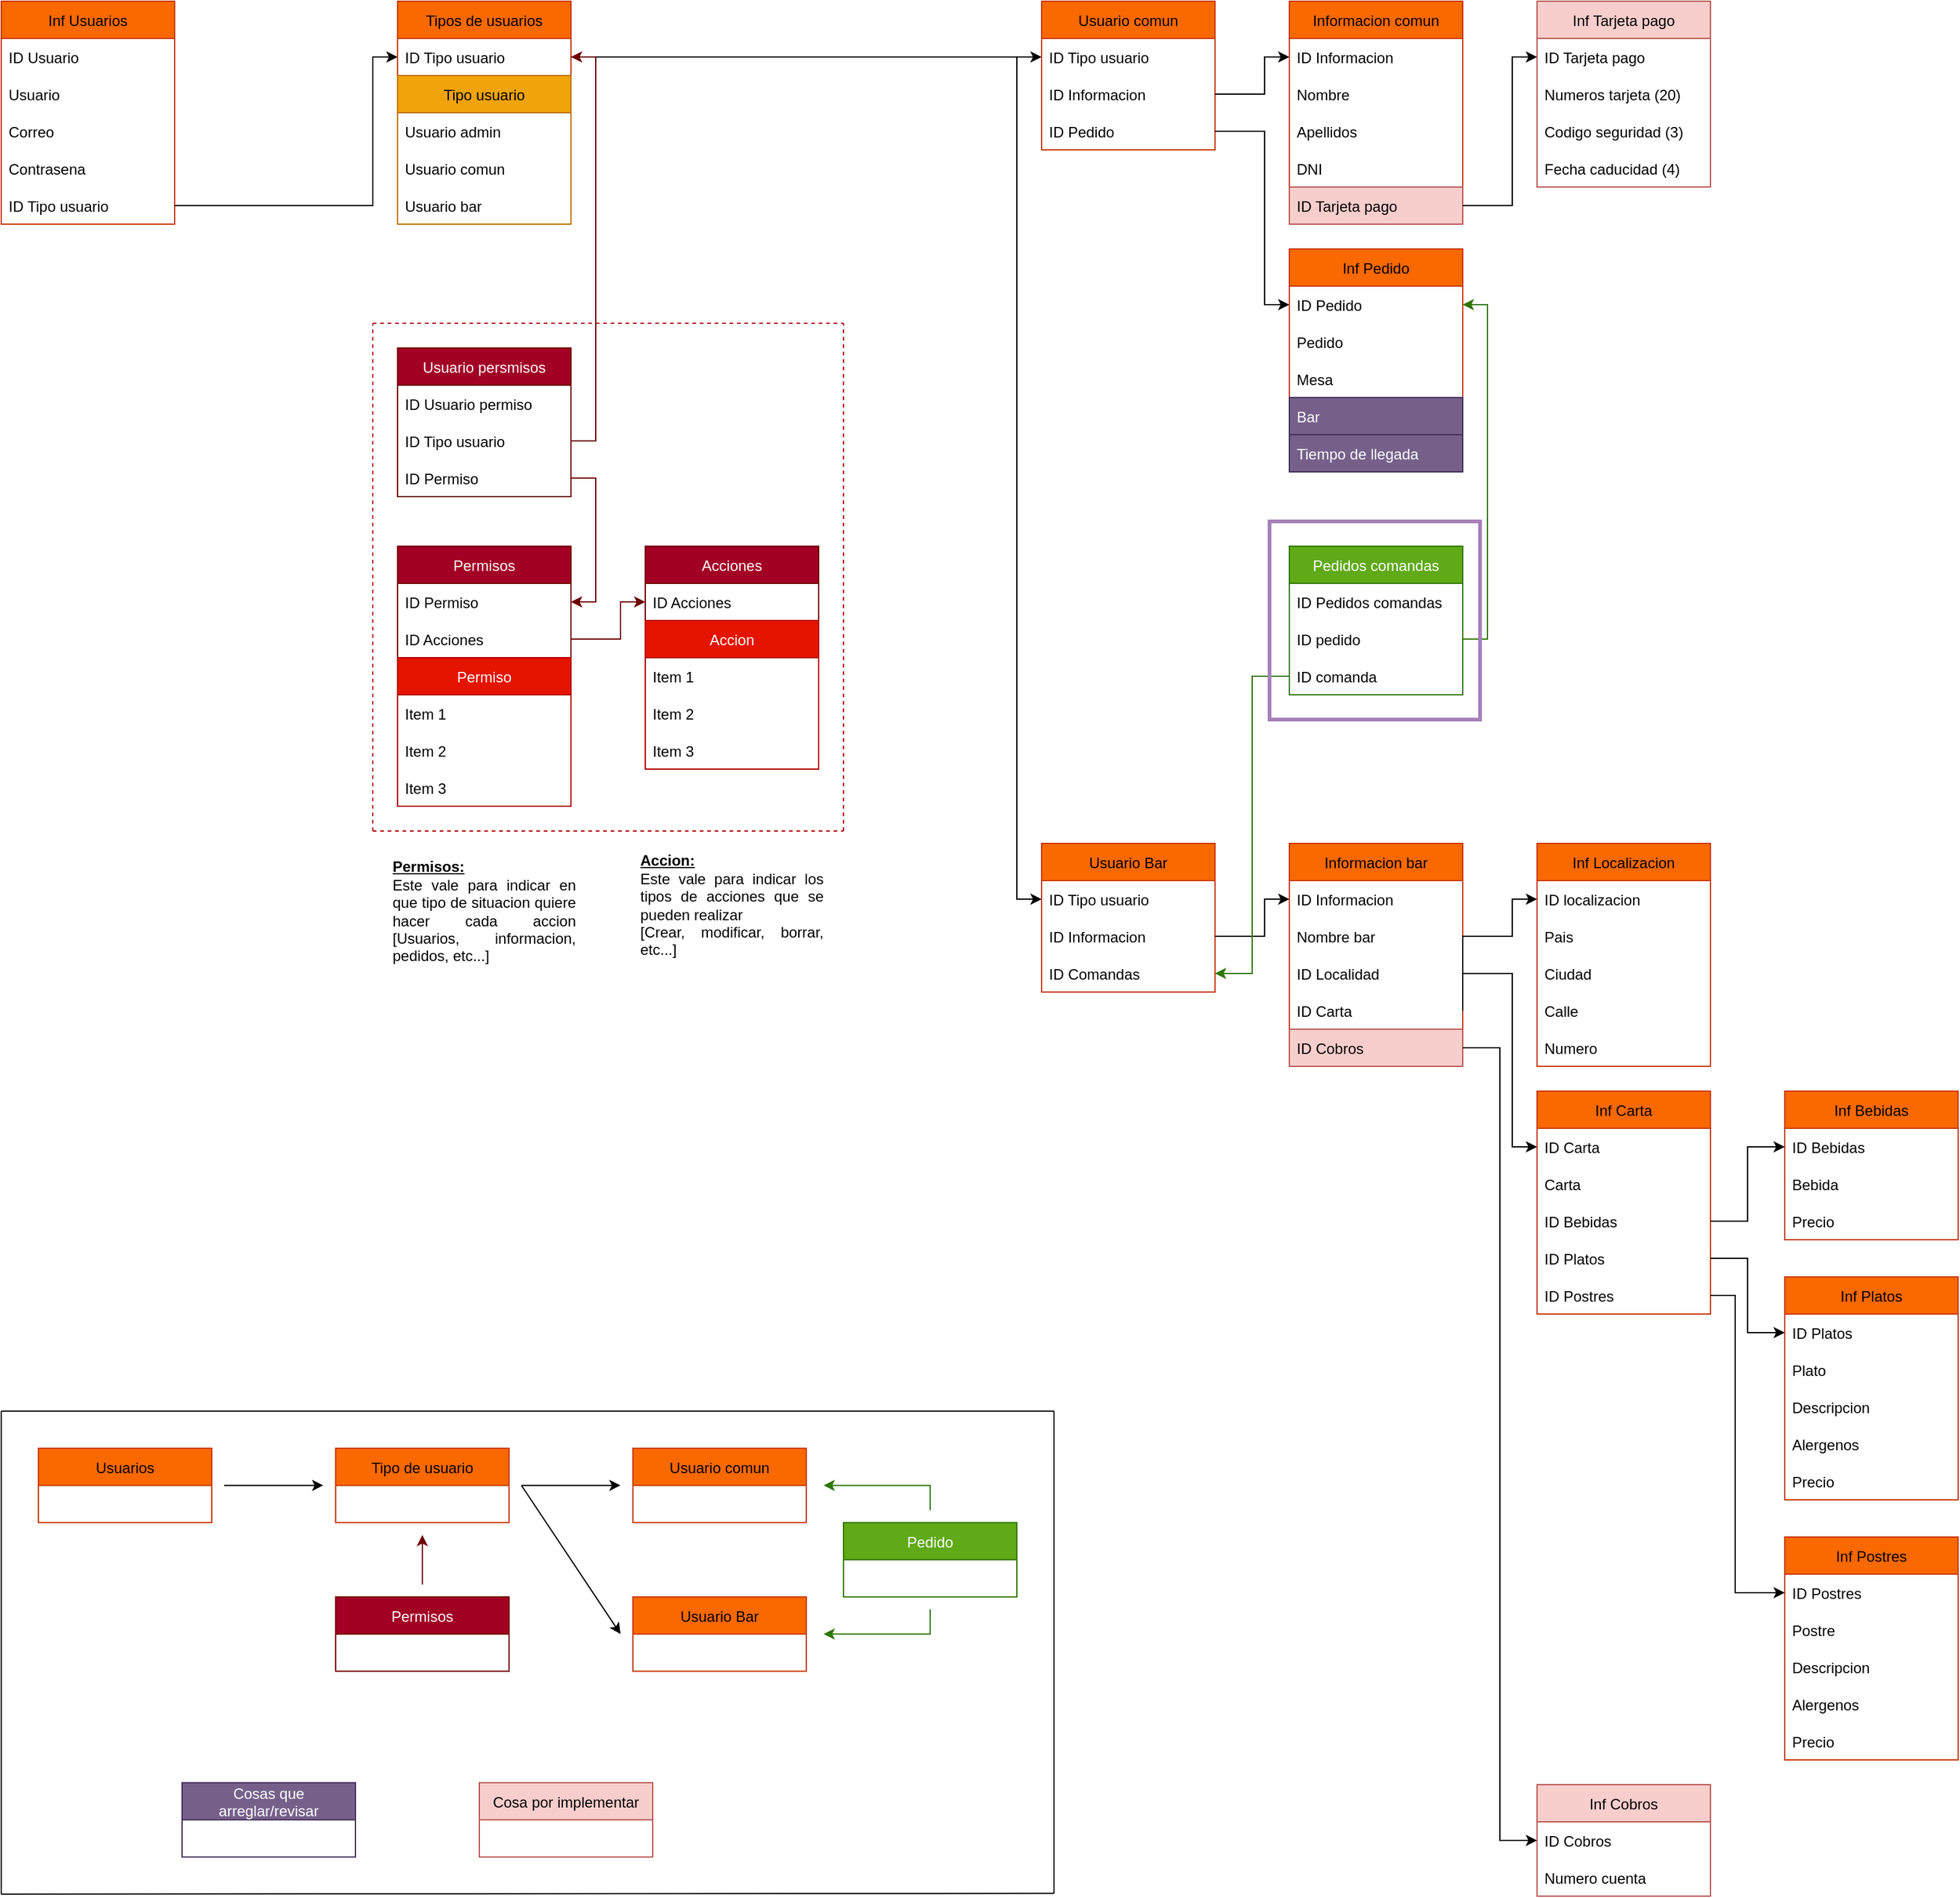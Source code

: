 <mxfile version="17.2.4" type="device" pages="7"><diagram id="1xD2aImClYoBvNyc-Nbu" name="BBDD - Original"><mxGraphModel dx="2844" dy="1714" grid="1" gridSize="10" guides="1" tooltips="1" connect="1" arrows="1" fold="1" page="1" pageScale="1" pageWidth="827" pageHeight="1169" math="0" shadow="0"><root><mxCell id="0"/><mxCell id="1" parent="0"/><mxCell id="wRTnIXTWoSlaFNj801XW-1" value="Inf Usuarios" style="swimlane;fontStyle=0;childLayout=stackLayout;horizontal=1;startSize=30;horizontalStack=0;resizeParent=1;resizeParentMax=0;resizeLast=0;collapsible=1;marginBottom=0;fillColor=#fa6800;fontColor=#000000;strokeColor=#C73500;" parent="1" vertex="1"><mxGeometry x="426" y="460" width="140" height="180" as="geometry"><mxRectangle x="370" y="300" width="100" height="30" as="alternateBounds"/></mxGeometry></mxCell><mxCell id="wRTnIXTWoSlaFNj801XW-2" value="ID Usuario" style="text;strokeColor=none;fillColor=none;align=left;verticalAlign=middle;spacingLeft=4;spacingRight=4;overflow=hidden;points=[[0,0.5],[1,0.5]];portConstraint=eastwest;rotatable=0;" parent="wRTnIXTWoSlaFNj801XW-1" vertex="1"><mxGeometry y="30" width="140" height="30" as="geometry"/></mxCell><mxCell id="wRTnIXTWoSlaFNj801XW-3" value="Usuario" style="text;strokeColor=none;fillColor=none;align=left;verticalAlign=middle;spacingLeft=4;spacingRight=4;overflow=hidden;points=[[0,0.5],[1,0.5]];portConstraint=eastwest;rotatable=0;" parent="wRTnIXTWoSlaFNj801XW-1" vertex="1"><mxGeometry y="60" width="140" height="30" as="geometry"/></mxCell><mxCell id="wRTnIXTWoSlaFNj801XW-4" value="Correo" style="text;align=left;verticalAlign=middle;spacingLeft=4;spacingRight=4;overflow=hidden;points=[[0,0.5],[1,0.5]];portConstraint=eastwest;rotatable=0;" parent="wRTnIXTWoSlaFNj801XW-1" vertex="1"><mxGeometry y="90" width="140" height="30" as="geometry"/></mxCell><mxCell id="wRTnIXTWoSlaFNj801XW-5" value="Contrasena" style="text;strokeColor=none;fillColor=none;align=left;verticalAlign=middle;spacingLeft=4;spacingRight=4;overflow=hidden;points=[[0,0.5],[1,0.5]];portConstraint=eastwest;rotatable=0;" parent="wRTnIXTWoSlaFNj801XW-1" vertex="1"><mxGeometry y="120" width="140" height="30" as="geometry"/></mxCell><mxCell id="wRTnIXTWoSlaFNj801XW-6" value="ID Tipo usuario" style="text;strokeColor=none;fillColor=none;align=left;verticalAlign=middle;spacingLeft=4;spacingRight=4;overflow=hidden;points=[[0,0.5],[1,0.5]];portConstraint=eastwest;rotatable=0;" parent="wRTnIXTWoSlaFNj801XW-1" vertex="1"><mxGeometry y="150" width="140" height="30" as="geometry"/></mxCell><mxCell id="wRTnIXTWoSlaFNj801XW-7" style="edgeStyle=orthogonalEdgeStyle;rounded=0;orthogonalLoop=1;jettySize=auto;html=1;exitX=1;exitY=0.5;exitDx=0;exitDy=0;entryX=1;entryY=0.5;entryDx=0;entryDy=0;" parent="1" edge="1"><mxGeometry relative="1" as="geometry"><mxPoint x="360" y="460" as="targetPoint"/></mxGeometry></mxCell><mxCell id="wRTnIXTWoSlaFNj801XW-8" style="edgeStyle=orthogonalEdgeStyle;rounded=0;orthogonalLoop=1;jettySize=auto;html=1;exitX=1;exitY=0.5;exitDx=0;exitDy=0;entryX=1;entryY=0.5;entryDx=0;entryDy=0;" parent="1" edge="1"><mxGeometry relative="1" as="geometry"><mxPoint x="360" y="680" as="sourcePoint"/></mxGeometry></mxCell><mxCell id="wRTnIXTWoSlaFNj801XW-9" value="Tipos de usuarios" style="swimlane;fontStyle=0;childLayout=stackLayout;horizontal=1;startSize=30;horizontalStack=0;resizeParent=1;resizeParentMax=0;resizeLast=0;collapsible=1;marginBottom=0;fillColor=#fa6800;fontColor=#000000;strokeColor=#C73500;" parent="1" vertex="1"><mxGeometry x="746" y="460" width="140" height="180" as="geometry"><mxRectangle x="-884" y="-760" width="130" height="30" as="alternateBounds"/></mxGeometry></mxCell><mxCell id="wRTnIXTWoSlaFNj801XW-10" value="ID Tipo usuario" style="text;strokeColor=none;fillColor=none;align=left;verticalAlign=middle;spacingLeft=4;spacingRight=4;overflow=hidden;points=[[0,0.5],[1,0.5]];portConstraint=eastwest;rotatable=0;" parent="wRTnIXTWoSlaFNj801XW-9" vertex="1"><mxGeometry y="30" width="140" height="30" as="geometry"/></mxCell><mxCell id="wRTnIXTWoSlaFNj801XW-11" value="Tipo usuario" style="swimlane;fontStyle=0;childLayout=stackLayout;horizontal=1;startSize=30;horizontalStack=0;resizeParent=1;resizeParentMax=0;resizeLast=0;collapsible=1;marginBottom=0;fillColor=#f0a30a;fontColor=#000000;strokeColor=#BD7000;" parent="wRTnIXTWoSlaFNj801XW-9" vertex="1"><mxGeometry y="60" width="140" height="120" as="geometry"><mxRectangle y="60" width="140" height="30" as="alternateBounds"/></mxGeometry></mxCell><mxCell id="wRTnIXTWoSlaFNj801XW-12" value="Usuario admin" style="text;strokeColor=none;fillColor=none;align=left;verticalAlign=middle;spacingLeft=4;spacingRight=4;overflow=hidden;points=[[0,0.5],[1,0.5]];portConstraint=eastwest;rotatable=0;" parent="wRTnIXTWoSlaFNj801XW-11" vertex="1"><mxGeometry y="30" width="140" height="30" as="geometry"/></mxCell><mxCell id="wRTnIXTWoSlaFNj801XW-13" value="Usuario comun" style="text;strokeColor=none;fillColor=none;align=left;verticalAlign=middle;spacingLeft=4;spacingRight=4;overflow=hidden;points=[[0,0.5],[1,0.5]];portConstraint=eastwest;rotatable=0;" parent="wRTnIXTWoSlaFNj801XW-11" vertex="1"><mxGeometry y="60" width="140" height="30" as="geometry"/></mxCell><mxCell id="wRTnIXTWoSlaFNj801XW-14" value="Usuario bar" style="text;strokeColor=none;fillColor=none;align=left;verticalAlign=middle;spacingLeft=4;spacingRight=4;overflow=hidden;points=[[0,0.5],[1,0.5]];portConstraint=eastwest;rotatable=0;" parent="wRTnIXTWoSlaFNj801XW-11" vertex="1"><mxGeometry y="90" width="140" height="30" as="geometry"/></mxCell><mxCell id="wRTnIXTWoSlaFNj801XW-15" value="Usuario persmisos" style="swimlane;fontStyle=0;childLayout=stackLayout;horizontal=1;startSize=30;horizontalStack=0;resizeParent=1;resizeParentMax=0;resizeLast=0;collapsible=1;marginBottom=0;fillColor=#a20025;fontColor=#ffffff;strokeColor=#6F0000;" parent="1" vertex="1"><mxGeometry x="746" y="740" width="140" height="120" as="geometry"/></mxCell><mxCell id="wRTnIXTWoSlaFNj801XW-16" value="ID Usuario permiso" style="text;strokeColor=none;fillColor=none;align=left;verticalAlign=middle;spacingLeft=4;spacingRight=4;overflow=hidden;points=[[0,0.5],[1,0.5]];portConstraint=eastwest;rotatable=0;" parent="wRTnIXTWoSlaFNj801XW-15" vertex="1"><mxGeometry y="30" width="140" height="30" as="geometry"/></mxCell><mxCell id="wRTnIXTWoSlaFNj801XW-17" value="ID Tipo usuario" style="text;strokeColor=none;fillColor=none;align=left;verticalAlign=middle;spacingLeft=4;spacingRight=4;overflow=hidden;points=[[0,0.5],[1,0.5]];portConstraint=eastwest;rotatable=0;" parent="wRTnIXTWoSlaFNj801XW-15" vertex="1"><mxGeometry y="60" width="140" height="30" as="geometry"/></mxCell><mxCell id="wRTnIXTWoSlaFNj801XW-18" value="ID Permiso" style="text;strokeColor=none;fillColor=none;align=left;verticalAlign=middle;spacingLeft=4;spacingRight=4;overflow=hidden;points=[[0,0.5],[1,0.5]];portConstraint=eastwest;rotatable=0;" parent="wRTnIXTWoSlaFNj801XW-15" vertex="1"><mxGeometry y="90" width="140" height="30" as="geometry"/></mxCell><mxCell id="wRTnIXTWoSlaFNj801XW-19" value="Permisos" style="swimlane;fontStyle=0;childLayout=stackLayout;horizontal=1;startSize=30;horizontalStack=0;resizeParent=1;resizeParentMax=0;resizeLast=0;collapsible=1;marginBottom=0;fillColor=#a20025;fontColor=#ffffff;strokeColor=#6F0000;" parent="1" vertex="1"><mxGeometry x="746" y="900" width="140" height="210" as="geometry"/></mxCell><mxCell id="wRTnIXTWoSlaFNj801XW-20" value="ID Permiso" style="text;strokeColor=none;fillColor=none;align=left;verticalAlign=middle;spacingLeft=4;spacingRight=4;overflow=hidden;points=[[0,0.5],[1,0.5]];portConstraint=eastwest;rotatable=0;" parent="wRTnIXTWoSlaFNj801XW-19" vertex="1"><mxGeometry y="30" width="140" height="30" as="geometry"/></mxCell><mxCell id="wRTnIXTWoSlaFNj801XW-21" value="ID Acciones" style="text;strokeColor=none;fillColor=none;align=left;verticalAlign=middle;spacingLeft=4;spacingRight=4;overflow=hidden;points=[[0,0.5],[1,0.5]];portConstraint=eastwest;rotatable=0;" parent="wRTnIXTWoSlaFNj801XW-19" vertex="1"><mxGeometry y="60" width="140" height="30" as="geometry"/></mxCell><mxCell id="wRTnIXTWoSlaFNj801XW-22" value="Permiso" style="swimlane;fontStyle=0;childLayout=stackLayout;horizontal=1;startSize=30;horizontalStack=0;resizeParent=1;resizeParentMax=0;resizeLast=0;collapsible=1;marginBottom=0;fillColor=#e51400;fontColor=#ffffff;strokeColor=#B20000;" parent="wRTnIXTWoSlaFNj801XW-19" vertex="1"><mxGeometry y="90" width="140" height="120" as="geometry"/></mxCell><mxCell id="wRTnIXTWoSlaFNj801XW-23" value="Item 1" style="text;strokeColor=none;fillColor=none;align=left;verticalAlign=middle;spacingLeft=4;spacingRight=4;overflow=hidden;points=[[0,0.5],[1,0.5]];portConstraint=eastwest;rotatable=0;" parent="wRTnIXTWoSlaFNj801XW-22" vertex="1"><mxGeometry y="30" width="140" height="30" as="geometry"/></mxCell><mxCell id="wRTnIXTWoSlaFNj801XW-24" value="Item 2" style="text;strokeColor=none;fillColor=none;align=left;verticalAlign=middle;spacingLeft=4;spacingRight=4;overflow=hidden;points=[[0,0.5],[1,0.5]];portConstraint=eastwest;rotatable=0;" parent="wRTnIXTWoSlaFNj801XW-22" vertex="1"><mxGeometry y="60" width="140" height="30" as="geometry"/></mxCell><mxCell id="wRTnIXTWoSlaFNj801XW-25" value="Item 3" style="text;strokeColor=none;fillColor=none;align=left;verticalAlign=middle;spacingLeft=4;spacingRight=4;overflow=hidden;points=[[0,0.5],[1,0.5]];portConstraint=eastwest;rotatable=0;" parent="wRTnIXTWoSlaFNj801XW-22" vertex="1"><mxGeometry y="90" width="140" height="30" as="geometry"/></mxCell><mxCell id="wRTnIXTWoSlaFNj801XW-26" style="edgeStyle=orthogonalEdgeStyle;rounded=0;orthogonalLoop=1;jettySize=auto;html=1;exitX=1;exitY=0.5;exitDx=0;exitDy=0;entryX=1;entryY=0.5;entryDx=0;entryDy=0;fillColor=#a20025;strokeColor=#6F0000;" parent="1" source="wRTnIXTWoSlaFNj801XW-18" target="wRTnIXTWoSlaFNj801XW-20" edge="1"><mxGeometry relative="1" as="geometry"/></mxCell><mxCell id="wRTnIXTWoSlaFNj801XW-27" value="Acciones" style="swimlane;fontStyle=0;childLayout=stackLayout;horizontal=1;startSize=30;horizontalStack=0;resizeParent=1;resizeParentMax=0;resizeLast=0;collapsible=1;marginBottom=0;fillColor=#a20025;fontColor=#ffffff;strokeColor=#6F0000;" parent="1" vertex="1"><mxGeometry x="946" y="900" width="140" height="180" as="geometry"/></mxCell><mxCell id="wRTnIXTWoSlaFNj801XW-28" value="ID Acciones" style="text;strokeColor=none;fillColor=none;align=left;verticalAlign=middle;spacingLeft=4;spacingRight=4;overflow=hidden;points=[[0,0.5],[1,0.5]];portConstraint=eastwest;rotatable=0;" parent="wRTnIXTWoSlaFNj801XW-27" vertex="1"><mxGeometry y="30" width="140" height="30" as="geometry"/></mxCell><mxCell id="wRTnIXTWoSlaFNj801XW-29" value="Accion" style="swimlane;fontStyle=0;childLayout=stackLayout;horizontal=1;startSize=30;horizontalStack=0;resizeParent=1;resizeParentMax=0;resizeLast=0;collapsible=1;marginBottom=0;fillColor=#e51400;fontColor=#ffffff;strokeColor=#B20000;" parent="wRTnIXTWoSlaFNj801XW-27" vertex="1"><mxGeometry y="60" width="140" height="120" as="geometry"/></mxCell><mxCell id="wRTnIXTWoSlaFNj801XW-30" value="Item 1" style="text;strokeColor=none;fillColor=none;align=left;verticalAlign=middle;spacingLeft=4;spacingRight=4;overflow=hidden;points=[[0,0.5],[1,0.5]];portConstraint=eastwest;rotatable=0;" parent="wRTnIXTWoSlaFNj801XW-29" vertex="1"><mxGeometry y="30" width="140" height="30" as="geometry"/></mxCell><mxCell id="wRTnIXTWoSlaFNj801XW-31" value="Item 2" style="text;strokeColor=none;fillColor=none;align=left;verticalAlign=middle;spacingLeft=4;spacingRight=4;overflow=hidden;points=[[0,0.5],[1,0.5]];portConstraint=eastwest;rotatable=0;" parent="wRTnIXTWoSlaFNj801XW-29" vertex="1"><mxGeometry y="60" width="140" height="30" as="geometry"/></mxCell><mxCell id="wRTnIXTWoSlaFNj801XW-32" value="Item 3" style="text;strokeColor=none;fillColor=none;align=left;verticalAlign=middle;spacingLeft=4;spacingRight=4;overflow=hidden;points=[[0,0.5],[1,0.5]];portConstraint=eastwest;rotatable=0;" parent="wRTnIXTWoSlaFNj801XW-29" vertex="1"><mxGeometry y="90" width="140" height="30" as="geometry"/></mxCell><mxCell id="wRTnIXTWoSlaFNj801XW-33" style="edgeStyle=orthogonalEdgeStyle;rounded=0;orthogonalLoop=1;jettySize=auto;html=1;exitX=1;exitY=0.5;exitDx=0;exitDy=0;entryX=0;entryY=0.5;entryDx=0;entryDy=0;fillColor=#a20025;strokeColor=#6F0000;" parent="1" source="wRTnIXTWoSlaFNj801XW-21" target="wRTnIXTWoSlaFNj801XW-28" edge="1"><mxGeometry relative="1" as="geometry"><Array as="points"><mxPoint x="926" y="975"/><mxPoint x="926" y="945"/></Array></mxGeometry></mxCell><mxCell id="wRTnIXTWoSlaFNj801XW-34" value="" style="endArrow=none;dashed=1;html=1;rounded=0;fillColor=#e51400;strokeColor=#B20000;" parent="1" edge="1"><mxGeometry width="50" height="50" relative="1" as="geometry"><mxPoint x="726" y="1130" as="sourcePoint"/><mxPoint x="726" y="720" as="targetPoint"/></mxGeometry></mxCell><mxCell id="wRTnIXTWoSlaFNj801XW-35" value="" style="endArrow=none;dashed=1;html=1;rounded=0;fillColor=#e51400;strokeColor=#B20000;" parent="1" edge="1"><mxGeometry width="50" height="50" relative="1" as="geometry"><mxPoint x="726" y="1130" as="sourcePoint"/><mxPoint x="1106" y="1130" as="targetPoint"/></mxGeometry></mxCell><mxCell id="wRTnIXTWoSlaFNj801XW-36" value="" style="endArrow=none;dashed=1;html=1;rounded=0;fillColor=#e51400;strokeColor=#B20000;" parent="1" edge="1"><mxGeometry width="50" height="50" relative="1" as="geometry"><mxPoint x="1106" y="1130" as="sourcePoint"/><mxPoint x="1106" y="720" as="targetPoint"/></mxGeometry></mxCell><mxCell id="wRTnIXTWoSlaFNj801XW-37" value="Usuario comun" style="swimlane;fontStyle=0;childLayout=stackLayout;horizontal=1;startSize=30;horizontalStack=0;resizeParent=1;resizeParentMax=0;resizeLast=0;collapsible=1;marginBottom=0;fillColor=#fa6800;fontColor=#000000;strokeColor=#C73500;" parent="1" vertex="1"><mxGeometry x="1266" y="460" width="140" height="120" as="geometry"/></mxCell><mxCell id="wRTnIXTWoSlaFNj801XW-38" value="ID Tipo usuario" style="text;strokeColor=none;fillColor=none;align=left;verticalAlign=middle;spacingLeft=4;spacingRight=4;overflow=hidden;points=[[0,0.5],[1,0.5]];portConstraint=eastwest;rotatable=0;" parent="wRTnIXTWoSlaFNj801XW-37" vertex="1"><mxGeometry y="30" width="140" height="30" as="geometry"/></mxCell><mxCell id="wRTnIXTWoSlaFNj801XW-39" value="ID Informacion" style="text;strokeColor=none;fillColor=none;align=left;verticalAlign=middle;spacingLeft=4;spacingRight=4;overflow=hidden;points=[[0,0.5],[1,0.5]];portConstraint=eastwest;rotatable=0;" parent="wRTnIXTWoSlaFNj801XW-37" vertex="1"><mxGeometry y="60" width="140" height="30" as="geometry"/></mxCell><mxCell id="wRTnIXTWoSlaFNj801XW-40" value="ID Pedido" style="text;strokeColor=none;fillColor=none;align=left;verticalAlign=middle;spacingLeft=4;spacingRight=4;overflow=hidden;points=[[0,0.5],[1,0.5]];portConstraint=eastwest;rotatable=0;" parent="wRTnIXTWoSlaFNj801XW-37" vertex="1"><mxGeometry y="90" width="140" height="30" as="geometry"/></mxCell><mxCell id="wRTnIXTWoSlaFNj801XW-41" value="Usuario Bar" style="swimlane;fontStyle=0;childLayout=stackLayout;horizontal=1;startSize=30;horizontalStack=0;resizeParent=1;resizeParentMax=0;resizeLast=0;collapsible=1;marginBottom=0;fillColor=#fa6800;fontColor=#000000;strokeColor=#C73500;" parent="1" vertex="1"><mxGeometry x="1266" y="1140" width="140" height="120" as="geometry"/></mxCell><mxCell id="wRTnIXTWoSlaFNj801XW-42" value="ID Tipo usuario" style="text;strokeColor=none;fillColor=none;align=left;verticalAlign=middle;spacingLeft=4;spacingRight=4;overflow=hidden;points=[[0,0.5],[1,0.5]];portConstraint=eastwest;rotatable=0;" parent="wRTnIXTWoSlaFNj801XW-41" vertex="1"><mxGeometry y="30" width="140" height="30" as="geometry"/></mxCell><mxCell id="wRTnIXTWoSlaFNj801XW-43" value="ID Informacion" style="text;strokeColor=none;fillColor=none;align=left;verticalAlign=middle;spacingLeft=4;spacingRight=4;overflow=hidden;points=[[0,0.5],[1,0.5]];portConstraint=eastwest;rotatable=0;" parent="wRTnIXTWoSlaFNj801XW-41" vertex="1"><mxGeometry y="60" width="140" height="30" as="geometry"/></mxCell><mxCell id="wRTnIXTWoSlaFNj801XW-44" value="ID Comandas" style="text;strokeColor=none;fillColor=none;align=left;verticalAlign=middle;spacingLeft=4;spacingRight=4;overflow=hidden;points=[[0,0.5],[1,0.5]];portConstraint=eastwest;rotatable=0;" parent="wRTnIXTWoSlaFNj801XW-41" vertex="1"><mxGeometry y="90" width="140" height="30" as="geometry"/></mxCell><mxCell id="wRTnIXTWoSlaFNj801XW-45" value="Inf Pedido" style="swimlane;fontStyle=0;childLayout=stackLayout;horizontal=1;startSize=30;horizontalStack=0;resizeParent=1;resizeParentMax=0;resizeLast=0;collapsible=1;marginBottom=0;fillColor=#fa6800;fontColor=#000000;strokeColor=#C73500;" parent="1" vertex="1"><mxGeometry x="1466" y="660" width="140" height="180" as="geometry"/></mxCell><mxCell id="wRTnIXTWoSlaFNj801XW-46" value="ID Pedido" style="text;strokeColor=none;fillColor=none;align=left;verticalAlign=middle;spacingLeft=4;spacingRight=4;overflow=hidden;points=[[0,0.5],[1,0.5]];portConstraint=eastwest;rotatable=0;" parent="wRTnIXTWoSlaFNj801XW-45" vertex="1"><mxGeometry y="30" width="140" height="30" as="geometry"/></mxCell><mxCell id="wRTnIXTWoSlaFNj801XW-47" value="Pedido" style="text;strokeColor=none;fillColor=none;align=left;verticalAlign=middle;spacingLeft=4;spacingRight=4;overflow=hidden;points=[[0,0.5],[1,0.5]];portConstraint=eastwest;rotatable=0;" parent="wRTnIXTWoSlaFNj801XW-45" vertex="1"><mxGeometry y="60" width="140" height="30" as="geometry"/></mxCell><mxCell id="wRTnIXTWoSlaFNj801XW-48" value="Mesa" style="text;strokeColor=none;fillColor=none;align=left;verticalAlign=middle;spacingLeft=4;spacingRight=4;overflow=hidden;points=[[0,0.5],[1,0.5]];portConstraint=eastwest;rotatable=0;" parent="wRTnIXTWoSlaFNj801XW-45" vertex="1"><mxGeometry y="90" width="140" height="30" as="geometry"/></mxCell><mxCell id="wRTnIXTWoSlaFNj801XW-49" value="Bar" style="text;strokeColor=#432D57;fillColor=#76608a;align=left;verticalAlign=middle;spacingLeft=4;spacingRight=4;overflow=hidden;points=[[0,0.5],[1,0.5]];portConstraint=eastwest;rotatable=0;fontColor=#ffffff;" parent="wRTnIXTWoSlaFNj801XW-45" vertex="1"><mxGeometry y="120" width="140" height="30" as="geometry"/></mxCell><mxCell id="wRTnIXTWoSlaFNj801XW-50" value="Tiempo de llegada" style="text;align=left;verticalAlign=middle;spacingLeft=4;spacingRight=4;overflow=hidden;points=[[0,0.5],[1,0.5]];portConstraint=eastwest;rotatable=0;fillColor=#76608a;fontColor=#ffffff;strokeColor=#432D57;" parent="wRTnIXTWoSlaFNj801XW-45" vertex="1"><mxGeometry y="150" width="140" height="30" as="geometry"/></mxCell><mxCell id="wRTnIXTWoSlaFNj801XW-51" value="Inf Tarjeta pago" style="swimlane;fontStyle=0;childLayout=stackLayout;horizontal=1;startSize=30;horizontalStack=0;resizeParent=1;resizeParentMax=0;resizeLast=0;collapsible=1;marginBottom=0;fillColor=#f8cecc;strokeColor=#b85450;" parent="1" vertex="1"><mxGeometry x="1666" y="460" width="140" height="150" as="geometry"/></mxCell><mxCell id="wRTnIXTWoSlaFNj801XW-52" value="ID Tarjeta pago" style="text;strokeColor=none;fillColor=none;align=left;verticalAlign=middle;spacingLeft=4;spacingRight=4;overflow=hidden;points=[[0,0.5],[1,0.5]];portConstraint=eastwest;rotatable=0;" parent="wRTnIXTWoSlaFNj801XW-51" vertex="1"><mxGeometry y="30" width="140" height="30" as="geometry"/></mxCell><mxCell id="wRTnIXTWoSlaFNj801XW-53" value="Numeros tarjeta (20)" style="text;strokeColor=none;fillColor=none;align=left;verticalAlign=middle;spacingLeft=4;spacingRight=4;overflow=hidden;points=[[0,0.5],[1,0.5]];portConstraint=eastwest;rotatable=0;" parent="wRTnIXTWoSlaFNj801XW-51" vertex="1"><mxGeometry y="60" width="140" height="30" as="geometry"/></mxCell><mxCell id="wRTnIXTWoSlaFNj801XW-54" value="Codigo seguridad (3)" style="text;strokeColor=none;fillColor=none;align=left;verticalAlign=middle;spacingLeft=4;spacingRight=4;overflow=hidden;points=[[0,0.5],[1,0.5]];portConstraint=eastwest;rotatable=0;" parent="wRTnIXTWoSlaFNj801XW-51" vertex="1"><mxGeometry y="90" width="140" height="30" as="geometry"/></mxCell><mxCell id="wRTnIXTWoSlaFNj801XW-55" value="Fecha caducidad (4)" style="text;strokeColor=none;fillColor=none;align=left;verticalAlign=middle;spacingLeft=4;spacingRight=4;overflow=hidden;points=[[0,0.5],[1,0.5]];portConstraint=eastwest;rotatable=0;" parent="wRTnIXTWoSlaFNj801XW-51" vertex="1"><mxGeometry y="120" width="140" height="30" as="geometry"/></mxCell><mxCell id="wRTnIXTWoSlaFNj801XW-56" style="edgeStyle=orthogonalEdgeStyle;rounded=0;orthogonalLoop=1;jettySize=auto;html=1;exitX=1;exitY=0.5;exitDx=0;exitDy=0;entryX=0;entryY=0.5;entryDx=0;entryDy=0;" parent="1" source="wRTnIXTWoSlaFNj801XW-10" target="wRTnIXTWoSlaFNj801XW-38" edge="1"><mxGeometry relative="1" as="geometry"/></mxCell><mxCell id="wRTnIXTWoSlaFNj801XW-57" style="edgeStyle=orthogonalEdgeStyle;rounded=0;orthogonalLoop=1;jettySize=auto;html=1;exitX=1;exitY=0.5;exitDx=0;exitDy=0;entryX=0;entryY=0.5;entryDx=0;entryDy=0;" parent="1" source="wRTnIXTWoSlaFNj801XW-10" target="wRTnIXTWoSlaFNj801XW-42" edge="1"><mxGeometry relative="1" as="geometry"><Array as="points"><mxPoint x="1246" y="505"/><mxPoint x="1246" y="1185"/></Array></mxGeometry></mxCell><mxCell id="wRTnIXTWoSlaFNj801XW-58" style="edgeStyle=orthogonalEdgeStyle;rounded=0;orthogonalLoop=1;jettySize=auto;html=1;exitX=1;exitY=0.5;exitDx=0;exitDy=0;entryX=0;entryY=0.5;entryDx=0;entryDy=0;" parent="1" source="wRTnIXTWoSlaFNj801XW-6" target="wRTnIXTWoSlaFNj801XW-10" edge="1"><mxGeometry relative="1" as="geometry"><Array as="points"><mxPoint x="726" y="625"/><mxPoint x="726" y="505"/></Array></mxGeometry></mxCell><mxCell id="wRTnIXTWoSlaFNj801XW-59" value="Informacion comun" style="swimlane;fontStyle=0;childLayout=stackLayout;horizontal=1;startSize=30;horizontalStack=0;resizeParent=1;resizeParentMax=0;resizeLast=0;collapsible=1;marginBottom=0;fillColor=#fa6800;fontColor=#000000;strokeColor=#C73500;" parent="1" vertex="1"><mxGeometry x="1466" y="460" width="140" height="180" as="geometry"/></mxCell><mxCell id="wRTnIXTWoSlaFNj801XW-60" value="ID Informacion" style="text;strokeColor=none;fillColor=none;align=left;verticalAlign=middle;spacingLeft=4;spacingRight=4;overflow=hidden;points=[[0,0.5],[1,0.5]];portConstraint=eastwest;rotatable=0;" parent="wRTnIXTWoSlaFNj801XW-59" vertex="1"><mxGeometry y="30" width="140" height="30" as="geometry"/></mxCell><mxCell id="wRTnIXTWoSlaFNj801XW-61" value="Nombre" style="text;strokeColor=none;fillColor=none;align=left;verticalAlign=middle;spacingLeft=4;spacingRight=4;overflow=hidden;points=[[0,0.5],[1,0.5]];portConstraint=eastwest;rotatable=0;" parent="wRTnIXTWoSlaFNj801XW-59" vertex="1"><mxGeometry y="60" width="140" height="30" as="geometry"/></mxCell><mxCell id="wRTnIXTWoSlaFNj801XW-62" value="Apellidos" style="text;strokeColor=none;fillColor=none;align=left;verticalAlign=middle;spacingLeft=4;spacingRight=4;overflow=hidden;points=[[0,0.5],[1,0.5]];portConstraint=eastwest;rotatable=0;" parent="wRTnIXTWoSlaFNj801XW-59" vertex="1"><mxGeometry y="90" width="140" height="30" as="geometry"/></mxCell><mxCell id="wRTnIXTWoSlaFNj801XW-63" value="DNI" style="text;strokeColor=none;fillColor=none;align=left;verticalAlign=middle;spacingLeft=4;spacingRight=4;overflow=hidden;points=[[0,0.5],[1,0.5]];portConstraint=eastwest;rotatable=0;" parent="wRTnIXTWoSlaFNj801XW-59" vertex="1"><mxGeometry y="120" width="140" height="30" as="geometry"/></mxCell><mxCell id="wRTnIXTWoSlaFNj801XW-64" value="ID Tarjeta pago" style="text;strokeColor=#b85450;fillColor=#f8cecc;align=left;verticalAlign=middle;spacingLeft=4;spacingRight=4;overflow=hidden;points=[[0,0.5],[1,0.5]];portConstraint=eastwest;rotatable=0;" parent="wRTnIXTWoSlaFNj801XW-59" vertex="1"><mxGeometry y="150" width="140" height="30" as="geometry"/></mxCell><mxCell id="wRTnIXTWoSlaFNj801XW-65" style="edgeStyle=orthogonalEdgeStyle;rounded=0;orthogonalLoop=1;jettySize=auto;html=1;exitX=1;exitY=0.5;exitDx=0;exitDy=0;entryX=0;entryY=0.5;entryDx=0;entryDy=0;" parent="1" source="wRTnIXTWoSlaFNj801XW-64" target="wRTnIXTWoSlaFNj801XW-52" edge="1"><mxGeometry relative="1" as="geometry"><Array as="points"><mxPoint x="1646" y="625"/><mxPoint x="1646" y="505"/></Array></mxGeometry></mxCell><mxCell id="wRTnIXTWoSlaFNj801XW-66" style="edgeStyle=orthogonalEdgeStyle;rounded=0;orthogonalLoop=1;jettySize=auto;html=1;exitX=1;exitY=0.5;exitDx=0;exitDy=0;entryX=0;entryY=0.5;entryDx=0;entryDy=0;" parent="1" source="wRTnIXTWoSlaFNj801XW-39" target="wRTnIXTWoSlaFNj801XW-60" edge="1"><mxGeometry relative="1" as="geometry"><Array as="points"><mxPoint x="1446" y="535"/><mxPoint x="1446" y="505"/></Array></mxGeometry></mxCell><mxCell id="wRTnIXTWoSlaFNj801XW-67" style="edgeStyle=orthogonalEdgeStyle;rounded=0;orthogonalLoop=1;jettySize=auto;html=1;exitX=1;exitY=0.5;exitDx=0;exitDy=0;entryX=0;entryY=0.5;entryDx=0;entryDy=0;" parent="1" source="wRTnIXTWoSlaFNj801XW-40" target="wRTnIXTWoSlaFNj801XW-46" edge="1"><mxGeometry relative="1" as="geometry"><Array as="points"><mxPoint x="1446" y="565"/><mxPoint x="1446" y="705"/></Array></mxGeometry></mxCell><mxCell id="wRTnIXTWoSlaFNj801XW-68" value="Inf Carta" style="swimlane;fontStyle=0;childLayout=stackLayout;horizontal=1;startSize=30;horizontalStack=0;resizeParent=1;resizeParentMax=0;resizeLast=0;collapsible=1;marginBottom=0;fillColor=#fa6800;fontColor=#000000;strokeColor=#C73500;" parent="1" vertex="1"><mxGeometry x="1666" y="1340" width="140" height="180" as="geometry"/></mxCell><mxCell id="wRTnIXTWoSlaFNj801XW-69" value="ID Carta" style="text;strokeColor=none;fillColor=none;align=left;verticalAlign=middle;spacingLeft=4;spacingRight=4;overflow=hidden;points=[[0,0.5],[1,0.5]];portConstraint=eastwest;rotatable=0;" parent="wRTnIXTWoSlaFNj801XW-68" vertex="1"><mxGeometry y="30" width="140" height="30" as="geometry"/></mxCell><mxCell id="wRTnIXTWoSlaFNj801XW-70" value="Carta" style="text;strokeColor=none;fillColor=none;align=left;verticalAlign=middle;spacingLeft=4;spacingRight=4;overflow=hidden;points=[[0,0.5],[1,0.5]];portConstraint=eastwest;rotatable=0;" parent="wRTnIXTWoSlaFNj801XW-68" vertex="1"><mxGeometry y="60" width="140" height="30" as="geometry"/></mxCell><mxCell id="wRTnIXTWoSlaFNj801XW-71" value="ID Bebidas" style="text;strokeColor=none;fillColor=none;align=left;verticalAlign=middle;spacingLeft=4;spacingRight=4;overflow=hidden;points=[[0,0.5],[1,0.5]];portConstraint=eastwest;rotatable=0;" parent="wRTnIXTWoSlaFNj801XW-68" vertex="1"><mxGeometry y="90" width="140" height="30" as="geometry"/></mxCell><mxCell id="wRTnIXTWoSlaFNj801XW-72" value="ID Platos" style="text;strokeColor=none;fillColor=none;align=left;verticalAlign=middle;spacingLeft=4;spacingRight=4;overflow=hidden;points=[[0,0.5],[1,0.5]];portConstraint=eastwest;rotatable=0;" parent="wRTnIXTWoSlaFNj801XW-68" vertex="1"><mxGeometry y="120" width="140" height="30" as="geometry"/></mxCell><mxCell id="wRTnIXTWoSlaFNj801XW-73" value="ID Postres" style="text;strokeColor=none;fillColor=none;align=left;verticalAlign=middle;spacingLeft=4;spacingRight=4;overflow=hidden;points=[[0,0.5],[1,0.5]];portConstraint=eastwest;rotatable=0;" parent="wRTnIXTWoSlaFNj801XW-68" vertex="1"><mxGeometry y="150" width="140" height="30" as="geometry"/></mxCell><mxCell id="wRTnIXTWoSlaFNj801XW-74" value="Inf Localizacion" style="swimlane;fontStyle=0;childLayout=stackLayout;horizontal=1;startSize=30;horizontalStack=0;resizeParent=1;resizeParentMax=0;resizeLast=0;collapsible=1;marginBottom=0;fillColor=#fa6800;fontColor=#000000;strokeColor=#C73500;" parent="1" vertex="1"><mxGeometry x="1666" y="1140" width="140" height="180" as="geometry"/></mxCell><mxCell id="wRTnIXTWoSlaFNj801XW-75" value="ID localizacion" style="text;strokeColor=none;fillColor=none;align=left;verticalAlign=middle;spacingLeft=4;spacingRight=4;overflow=hidden;points=[[0,0.5],[1,0.5]];portConstraint=eastwest;rotatable=0;" parent="wRTnIXTWoSlaFNj801XW-74" vertex="1"><mxGeometry y="30" width="140" height="30" as="geometry"/></mxCell><mxCell id="wRTnIXTWoSlaFNj801XW-76" value="Pais" style="text;strokeColor=none;fillColor=none;align=left;verticalAlign=middle;spacingLeft=4;spacingRight=4;overflow=hidden;points=[[0,0.5],[1,0.5]];portConstraint=eastwest;rotatable=0;" parent="wRTnIXTWoSlaFNj801XW-74" vertex="1"><mxGeometry y="60" width="140" height="30" as="geometry"/></mxCell><mxCell id="wRTnIXTWoSlaFNj801XW-77" value="Ciudad" style="text;strokeColor=none;fillColor=none;align=left;verticalAlign=middle;spacingLeft=4;spacingRight=4;overflow=hidden;points=[[0,0.5],[1,0.5]];portConstraint=eastwest;rotatable=0;" parent="wRTnIXTWoSlaFNj801XW-74" vertex="1"><mxGeometry y="90" width="140" height="30" as="geometry"/></mxCell><mxCell id="wRTnIXTWoSlaFNj801XW-78" value="Calle" style="text;strokeColor=none;fillColor=none;align=left;verticalAlign=middle;spacingLeft=4;spacingRight=4;overflow=hidden;points=[[0,0.5],[1,0.5]];portConstraint=eastwest;rotatable=0;" parent="wRTnIXTWoSlaFNj801XW-74" vertex="1"><mxGeometry y="120" width="140" height="30" as="geometry"/></mxCell><mxCell id="wRTnIXTWoSlaFNj801XW-79" value="Numero" style="text;strokeColor=none;fillColor=none;align=left;verticalAlign=middle;spacingLeft=4;spacingRight=4;overflow=hidden;points=[[0,0.5],[1,0.5]];portConstraint=eastwest;rotatable=0;" parent="wRTnIXTWoSlaFNj801XW-74" vertex="1"><mxGeometry y="150" width="140" height="30" as="geometry"/></mxCell><mxCell id="wRTnIXTWoSlaFNj801XW-80" value="Inf Bebidas" style="swimlane;fontStyle=0;childLayout=stackLayout;horizontal=1;startSize=30;horizontalStack=0;resizeParent=1;resizeParentMax=0;resizeLast=0;collapsible=1;marginBottom=0;fillColor=#fa6800;fontColor=#000000;strokeColor=#C73500;" parent="1" vertex="1"><mxGeometry x="1866" y="1340" width="140" height="120" as="geometry"/></mxCell><mxCell id="wRTnIXTWoSlaFNj801XW-81" value="ID Bebidas" style="text;strokeColor=none;fillColor=none;align=left;verticalAlign=middle;spacingLeft=4;spacingRight=4;overflow=hidden;points=[[0,0.5],[1,0.5]];portConstraint=eastwest;rotatable=0;" parent="wRTnIXTWoSlaFNj801XW-80" vertex="1"><mxGeometry y="30" width="140" height="30" as="geometry"/></mxCell><mxCell id="wRTnIXTWoSlaFNj801XW-82" value="Bebida" style="text;strokeColor=none;fillColor=none;align=left;verticalAlign=middle;spacingLeft=4;spacingRight=4;overflow=hidden;points=[[0,0.5],[1,0.5]];portConstraint=eastwest;rotatable=0;" parent="wRTnIXTWoSlaFNj801XW-80" vertex="1"><mxGeometry y="60" width="140" height="30" as="geometry"/></mxCell><mxCell id="wRTnIXTWoSlaFNj801XW-83" value="Precio" style="text;strokeColor=none;fillColor=none;align=left;verticalAlign=middle;spacingLeft=4;spacingRight=4;overflow=hidden;points=[[0,0.5],[1,0.5]];portConstraint=eastwest;rotatable=0;" parent="wRTnIXTWoSlaFNj801XW-80" vertex="1"><mxGeometry y="90" width="140" height="30" as="geometry"/></mxCell><mxCell id="wRTnIXTWoSlaFNj801XW-84" value="Inf Platos" style="swimlane;fontStyle=0;childLayout=stackLayout;horizontal=1;startSize=30;horizontalStack=0;resizeParent=1;resizeParentMax=0;resizeLast=0;collapsible=1;marginBottom=0;fillColor=#fa6800;fontColor=#000000;strokeColor=#C73500;" parent="1" vertex="1"><mxGeometry x="1866" y="1490" width="140" height="180" as="geometry"/></mxCell><mxCell id="wRTnIXTWoSlaFNj801XW-85" value="ID Platos" style="text;strokeColor=none;fillColor=none;align=left;verticalAlign=middle;spacingLeft=4;spacingRight=4;overflow=hidden;points=[[0,0.5],[1,0.5]];portConstraint=eastwest;rotatable=0;" parent="wRTnIXTWoSlaFNj801XW-84" vertex="1"><mxGeometry y="30" width="140" height="30" as="geometry"/></mxCell><mxCell id="wRTnIXTWoSlaFNj801XW-86" value="Plato" style="text;strokeColor=none;fillColor=none;align=left;verticalAlign=middle;spacingLeft=4;spacingRight=4;overflow=hidden;points=[[0,0.5],[1,0.5]];portConstraint=eastwest;rotatable=0;" parent="wRTnIXTWoSlaFNj801XW-84" vertex="1"><mxGeometry y="60" width="140" height="30" as="geometry"/></mxCell><mxCell id="wRTnIXTWoSlaFNj801XW-87" value="Descripcion" style="text;strokeColor=none;fillColor=none;align=left;verticalAlign=middle;spacingLeft=4;spacingRight=4;overflow=hidden;points=[[0,0.5],[1,0.5]];portConstraint=eastwest;rotatable=0;" parent="wRTnIXTWoSlaFNj801XW-84" vertex="1"><mxGeometry y="90" width="140" height="30" as="geometry"/></mxCell><mxCell id="wRTnIXTWoSlaFNj801XW-88" value="Alergenos" style="text;strokeColor=none;fillColor=none;align=left;verticalAlign=middle;spacingLeft=4;spacingRight=4;overflow=hidden;points=[[0,0.5],[1,0.5]];portConstraint=eastwest;rotatable=0;" parent="wRTnIXTWoSlaFNj801XW-84" vertex="1"><mxGeometry y="120" width="140" height="30" as="geometry"/></mxCell><mxCell id="wRTnIXTWoSlaFNj801XW-89" value="Precio" style="text;strokeColor=none;fillColor=none;align=left;verticalAlign=middle;spacingLeft=4;spacingRight=4;overflow=hidden;points=[[0,0.5],[1,0.5]];portConstraint=eastwest;rotatable=0;" parent="wRTnIXTWoSlaFNj801XW-84" vertex="1"><mxGeometry y="150" width="140" height="30" as="geometry"/></mxCell><mxCell id="wRTnIXTWoSlaFNj801XW-90" style="edgeStyle=orthogonalEdgeStyle;rounded=0;orthogonalLoop=1;jettySize=auto;html=1;entryX=0;entryY=0.5;entryDx=0;entryDy=0;" parent="1" source="wRTnIXTWoSlaFNj801XW-72" target="wRTnIXTWoSlaFNj801XW-85" edge="1"><mxGeometry relative="1" as="geometry"/></mxCell><mxCell id="wRTnIXTWoSlaFNj801XW-91" value="Inf Postres" style="swimlane;fontStyle=0;childLayout=stackLayout;horizontal=1;startSize=30;horizontalStack=0;resizeParent=1;resizeParentMax=0;resizeLast=0;collapsible=1;marginBottom=0;fillColor=#fa6800;fontColor=#000000;strokeColor=#C73500;" parent="1" vertex="1"><mxGeometry x="1866" y="1700" width="140" height="180" as="geometry"/></mxCell><mxCell id="wRTnIXTWoSlaFNj801XW-92" value="ID Postres" style="text;strokeColor=none;fillColor=none;align=left;verticalAlign=middle;spacingLeft=4;spacingRight=4;overflow=hidden;points=[[0,0.5],[1,0.5]];portConstraint=eastwest;rotatable=0;" parent="wRTnIXTWoSlaFNj801XW-91" vertex="1"><mxGeometry y="30" width="140" height="30" as="geometry"/></mxCell><mxCell id="wRTnIXTWoSlaFNj801XW-93" value="Postre" style="text;strokeColor=none;fillColor=none;align=left;verticalAlign=middle;spacingLeft=4;spacingRight=4;overflow=hidden;points=[[0,0.5],[1,0.5]];portConstraint=eastwest;rotatable=0;" parent="wRTnIXTWoSlaFNj801XW-91" vertex="1"><mxGeometry y="60" width="140" height="30" as="geometry"/></mxCell><mxCell id="wRTnIXTWoSlaFNj801XW-94" value="Descripcion" style="text;strokeColor=none;fillColor=none;align=left;verticalAlign=middle;spacingLeft=4;spacingRight=4;overflow=hidden;points=[[0,0.5],[1,0.5]];portConstraint=eastwest;rotatable=0;" parent="wRTnIXTWoSlaFNj801XW-91" vertex="1"><mxGeometry y="90" width="140" height="30" as="geometry"/></mxCell><mxCell id="wRTnIXTWoSlaFNj801XW-95" value="Alergenos" style="text;strokeColor=none;fillColor=none;align=left;verticalAlign=middle;spacingLeft=4;spacingRight=4;overflow=hidden;points=[[0,0.5],[1,0.5]];portConstraint=eastwest;rotatable=0;" parent="wRTnIXTWoSlaFNj801XW-91" vertex="1"><mxGeometry y="120" width="140" height="30" as="geometry"/></mxCell><mxCell id="wRTnIXTWoSlaFNj801XW-96" value="Precio" style="text;strokeColor=none;fillColor=none;align=left;verticalAlign=middle;spacingLeft=4;spacingRight=4;overflow=hidden;points=[[0,0.5],[1,0.5]];portConstraint=eastwest;rotatable=0;" parent="wRTnIXTWoSlaFNj801XW-91" vertex="1"><mxGeometry y="150" width="140" height="30" as="geometry"/></mxCell><mxCell id="wRTnIXTWoSlaFNj801XW-97" style="edgeStyle=orthogonalEdgeStyle;rounded=0;orthogonalLoop=1;jettySize=auto;html=1;entryX=0;entryY=0.5;entryDx=0;entryDy=0;" parent="1" source="wRTnIXTWoSlaFNj801XW-73" target="wRTnIXTWoSlaFNj801XW-92" edge="1"><mxGeometry relative="1" as="geometry"><Array as="points"><mxPoint x="1826" y="1505"/><mxPoint x="1826" y="1745"/></Array></mxGeometry></mxCell><mxCell id="wRTnIXTWoSlaFNj801XW-98" style="edgeStyle=orthogonalEdgeStyle;rounded=0;orthogonalLoop=1;jettySize=auto;html=1;entryX=0;entryY=0.5;entryDx=0;entryDy=0;" parent="1" source="wRTnIXTWoSlaFNj801XW-71" target="wRTnIXTWoSlaFNj801XW-81" edge="1"><mxGeometry relative="1" as="geometry"/></mxCell><mxCell id="wRTnIXTWoSlaFNj801XW-99" value="Inf Cobros" style="swimlane;fontStyle=0;childLayout=stackLayout;horizontal=1;startSize=30;horizontalStack=0;resizeParent=1;resizeParentMax=0;resizeLast=0;collapsible=1;marginBottom=0;fillColor=#f8cecc;strokeColor=#b85450;" parent="1" vertex="1"><mxGeometry x="1666" y="1900" width="140" height="90" as="geometry"/></mxCell><mxCell id="wRTnIXTWoSlaFNj801XW-100" value="ID Cobros" style="text;strokeColor=none;fillColor=none;align=left;verticalAlign=middle;spacingLeft=4;spacingRight=4;overflow=hidden;points=[[0,0.5],[1,0.5]];portConstraint=eastwest;rotatable=0;" parent="wRTnIXTWoSlaFNj801XW-99" vertex="1"><mxGeometry y="30" width="140" height="30" as="geometry"/></mxCell><mxCell id="wRTnIXTWoSlaFNj801XW-101" value="Numero cuenta" style="text;strokeColor=none;fillColor=none;align=left;verticalAlign=middle;spacingLeft=4;spacingRight=4;overflow=hidden;points=[[0,0.5],[1,0.5]];portConstraint=eastwest;rotatable=0;" parent="wRTnIXTWoSlaFNj801XW-99" vertex="1"><mxGeometry y="60" width="140" height="30" as="geometry"/></mxCell><mxCell id="wRTnIXTWoSlaFNj801XW-102" value="Informacion bar" style="swimlane;fontStyle=0;childLayout=stackLayout;horizontal=1;startSize=30;horizontalStack=0;resizeParent=1;resizeParentMax=0;resizeLast=0;collapsible=1;marginBottom=0;fillColor=#fa6800;fontColor=#000000;strokeColor=#C73500;" parent="1" vertex="1"><mxGeometry x="1466" y="1140" width="140" height="180" as="geometry"/></mxCell><mxCell id="wRTnIXTWoSlaFNj801XW-103" value="ID Informacion" style="text;strokeColor=none;fillColor=none;align=left;verticalAlign=middle;spacingLeft=4;spacingRight=4;overflow=hidden;points=[[0,0.5],[1,0.5]];portConstraint=eastwest;rotatable=0;" parent="wRTnIXTWoSlaFNj801XW-102" vertex="1"><mxGeometry y="30" width="140" height="30" as="geometry"/></mxCell><mxCell id="wRTnIXTWoSlaFNj801XW-104" value="Nombre bar" style="text;strokeColor=none;fillColor=none;align=left;verticalAlign=middle;spacingLeft=4;spacingRight=4;overflow=hidden;points=[[0,0.5],[1,0.5]];portConstraint=eastwest;rotatable=0;" parent="wRTnIXTWoSlaFNj801XW-102" vertex="1"><mxGeometry y="60" width="140" height="30" as="geometry"/></mxCell><mxCell id="wRTnIXTWoSlaFNj801XW-105" value="ID Localidad" style="text;strokeColor=none;fillColor=none;align=left;verticalAlign=middle;spacingLeft=4;spacingRight=4;overflow=hidden;points=[[0,0.5],[1,0.5]];portConstraint=eastwest;rotatable=0;" parent="wRTnIXTWoSlaFNj801XW-102" vertex="1"><mxGeometry y="90" width="140" height="30" as="geometry"/></mxCell><mxCell id="wRTnIXTWoSlaFNj801XW-106" value="ID Carta" style="text;strokeColor=none;fillColor=none;align=left;verticalAlign=middle;spacingLeft=4;spacingRight=4;overflow=hidden;points=[[0,0.5],[1,0.5]];portConstraint=eastwest;rotatable=0;" parent="wRTnIXTWoSlaFNj801XW-102" vertex="1"><mxGeometry y="120" width="140" height="30" as="geometry"/></mxCell><mxCell id="wRTnIXTWoSlaFNj801XW-107" value="ID Cobros" style="text;strokeColor=#b85450;fillColor=#f8cecc;align=left;verticalAlign=middle;spacingLeft=4;spacingRight=4;overflow=hidden;points=[[0,0.5],[1,0.5]];portConstraint=eastwest;rotatable=0;" parent="wRTnIXTWoSlaFNj801XW-102" vertex="1"><mxGeometry y="150" width="140" height="30" as="geometry"/></mxCell><mxCell id="wRTnIXTWoSlaFNj801XW-108" style="edgeStyle=orthogonalEdgeStyle;rounded=0;orthogonalLoop=1;jettySize=auto;html=1;exitX=1;exitY=0.5;exitDx=0;exitDy=0;" parent="1" source="wRTnIXTWoSlaFNj801XW-43" edge="1"><mxGeometry relative="1" as="geometry"><mxPoint x="1466" y="1185" as="targetPoint"/><Array as="points"><mxPoint x="1446" y="1215"/><mxPoint x="1446" y="1185"/></Array></mxGeometry></mxCell><mxCell id="wRTnIXTWoSlaFNj801XW-109" style="edgeStyle=orthogonalEdgeStyle;rounded=0;orthogonalLoop=1;jettySize=auto;html=1;exitX=1;exitY=0.5;exitDx=0;exitDy=0;entryX=0;entryY=0.25;entryDx=0;entryDy=0;" parent="1" source="wRTnIXTWoSlaFNj801XW-105" target="wRTnIXTWoSlaFNj801XW-74" edge="1"><mxGeometry relative="1" as="geometry"><Array as="points"><mxPoint x="1646" y="1215"/><mxPoint x="1646" y="1185"/></Array></mxGeometry></mxCell><mxCell id="wRTnIXTWoSlaFNj801XW-110" style="edgeStyle=orthogonalEdgeStyle;rounded=0;orthogonalLoop=1;jettySize=auto;html=1;exitX=1;exitY=0.5;exitDx=0;exitDy=0;entryX=0;entryY=0.5;entryDx=0;entryDy=0;" parent="1" source="wRTnIXTWoSlaFNj801XW-106" target="wRTnIXTWoSlaFNj801XW-69" edge="1"><mxGeometry relative="1" as="geometry"><Array as="points"><mxPoint x="1646" y="1245"/><mxPoint x="1646" y="1385"/></Array></mxGeometry></mxCell><mxCell id="wRTnIXTWoSlaFNj801XW-111" style="edgeStyle=orthogonalEdgeStyle;rounded=0;orthogonalLoop=1;jettySize=auto;html=1;exitX=1;exitY=0.5;exitDx=0;exitDy=0;entryX=0;entryY=0.5;entryDx=0;entryDy=0;" parent="1" source="wRTnIXTWoSlaFNj801XW-107" target="wRTnIXTWoSlaFNj801XW-100" edge="1"><mxGeometry relative="1" as="geometry"/></mxCell><mxCell id="wRTnIXTWoSlaFNj801XW-112" style="edgeStyle=orthogonalEdgeStyle;rounded=0;orthogonalLoop=1;jettySize=auto;html=1;exitX=1;exitY=0.5;exitDx=0;exitDy=0;entryX=1;entryY=0.5;entryDx=0;entryDy=0;fillColor=#a20025;strokeColor=#6F0000;" parent="1" source="wRTnIXTWoSlaFNj801XW-17" target="wRTnIXTWoSlaFNj801XW-10" edge="1"><mxGeometry relative="1" as="geometry"/></mxCell><mxCell id="wRTnIXTWoSlaFNj801XW-113" value="" style="endArrow=none;dashed=1;html=1;rounded=0;fillColor=#e51400;strokeColor=#B20000;" parent="1" edge="1"><mxGeometry width="50" height="50" relative="1" as="geometry"><mxPoint x="726" y="720" as="sourcePoint"/><mxPoint x="1106" y="720" as="targetPoint"/></mxGeometry></mxCell><mxCell id="wRTnIXTWoSlaFNj801XW-114" value="Pedidos comandas" style="swimlane;fontStyle=0;childLayout=stackLayout;horizontal=1;startSize=30;horizontalStack=0;resizeParent=1;resizeParentMax=0;resizeLast=0;collapsible=1;marginBottom=0;fillColor=#60a917;fontColor=#ffffff;strokeColor=#2D7600;" parent="1" vertex="1"><mxGeometry x="1466" y="900" width="140" height="120" as="geometry"/></mxCell><mxCell id="wRTnIXTWoSlaFNj801XW-115" value="ID Pedidos comandas" style="text;strokeColor=none;fillColor=none;align=left;verticalAlign=middle;spacingLeft=4;spacingRight=4;overflow=hidden;points=[[0,0.5],[1,0.5]];portConstraint=eastwest;rotatable=0;" parent="wRTnIXTWoSlaFNj801XW-114" vertex="1"><mxGeometry y="30" width="140" height="30" as="geometry"/></mxCell><mxCell id="wRTnIXTWoSlaFNj801XW-116" value="ID pedido" style="text;strokeColor=none;fillColor=none;align=left;verticalAlign=middle;spacingLeft=4;spacingRight=4;overflow=hidden;points=[[0,0.5],[1,0.5]];portConstraint=eastwest;rotatable=0;" parent="wRTnIXTWoSlaFNj801XW-114" vertex="1"><mxGeometry y="60" width="140" height="30" as="geometry"/></mxCell><mxCell id="wRTnIXTWoSlaFNj801XW-117" value="ID comanda" style="text;strokeColor=none;fillColor=none;align=left;verticalAlign=middle;spacingLeft=4;spacingRight=4;overflow=hidden;points=[[0,0.5],[1,0.5]];portConstraint=eastwest;rotatable=0;" parent="wRTnIXTWoSlaFNj801XW-114" vertex="1"><mxGeometry y="90" width="140" height="30" as="geometry"/></mxCell><mxCell id="wRTnIXTWoSlaFNj801XW-118" style="edgeStyle=orthogonalEdgeStyle;rounded=0;orthogonalLoop=1;jettySize=auto;html=1;exitX=0;exitY=0.5;exitDx=0;exitDy=0;entryX=1;entryY=0.5;entryDx=0;entryDy=0;fillColor=#60a917;strokeColor=#2D7600;" parent="1" source="wRTnIXTWoSlaFNj801XW-117" target="wRTnIXTWoSlaFNj801XW-44" edge="1"><mxGeometry relative="1" as="geometry"/></mxCell><mxCell id="wRTnIXTWoSlaFNj801XW-119" style="edgeStyle=orthogonalEdgeStyle;rounded=0;orthogonalLoop=1;jettySize=auto;html=1;exitX=1;exitY=0.5;exitDx=0;exitDy=0;entryX=1;entryY=0.5;entryDx=0;entryDy=0;fillColor=#60a917;strokeColor=#2D7600;" parent="1" source="wRTnIXTWoSlaFNj801XW-116" target="wRTnIXTWoSlaFNj801XW-46" edge="1"><mxGeometry relative="1" as="geometry"/></mxCell><mxCell id="wRTnIXTWoSlaFNj801XW-120" value="Usuarios" style="swimlane;fontStyle=0;childLayout=stackLayout;horizontal=1;startSize=30;horizontalStack=0;resizeParent=1;resizeParentMax=0;resizeLast=0;collapsible=1;marginBottom=0;fillColor=#fa6800;fontColor=#000000;strokeColor=#C73500;" parent="1" vertex="1"><mxGeometry x="456" y="1628.35" width="140" height="60" as="geometry"/></mxCell><mxCell id="wRTnIXTWoSlaFNj801XW-121" value="Tipo de usuario" style="swimlane;fontStyle=0;childLayout=stackLayout;horizontal=1;startSize=30;horizontalStack=0;resizeParent=1;resizeParentMax=0;resizeLast=0;collapsible=1;marginBottom=0;fillColor=#fa6800;fontColor=#000000;strokeColor=#C73500;" parent="1" vertex="1"><mxGeometry x="696" y="1628.35" width="140" height="60" as="geometry"/></mxCell><mxCell id="wRTnIXTWoSlaFNj801XW-122" value="Usuario comun" style="swimlane;fontStyle=0;childLayout=stackLayout;horizontal=1;startSize=30;horizontalStack=0;resizeParent=1;resizeParentMax=0;resizeLast=0;collapsible=1;marginBottom=0;fillColor=#fa6800;fontColor=#000000;strokeColor=#C73500;" parent="1" vertex="1"><mxGeometry x="936" y="1628.35" width="140" height="60" as="geometry"/></mxCell><mxCell id="wRTnIXTWoSlaFNj801XW-123" value="Usuario Bar" style="swimlane;fontStyle=0;childLayout=stackLayout;horizontal=1;startSize=30;horizontalStack=0;resizeParent=1;resizeParentMax=0;resizeLast=0;collapsible=1;marginBottom=0;fillColor=#fa6800;fontColor=#000000;strokeColor=#C73500;" parent="1" vertex="1"><mxGeometry x="936" y="1748.35" width="140" height="60" as="geometry"/></mxCell><mxCell id="wRTnIXTWoSlaFNj801XW-124" value="" style="endArrow=classic;html=1;rounded=0;" parent="1" edge="1"><mxGeometry width="50" height="50" relative="1" as="geometry"><mxPoint x="606" y="1658.35" as="sourcePoint"/><mxPoint x="686" y="1658.35" as="targetPoint"/></mxGeometry></mxCell><mxCell id="wRTnIXTWoSlaFNj801XW-125" value="" style="endArrow=classic;html=1;rounded=0;" parent="1" edge="1"><mxGeometry width="50" height="50" relative="1" as="geometry"><mxPoint x="846" y="1658.35" as="sourcePoint"/><mxPoint x="926" y="1658.35" as="targetPoint"/></mxGeometry></mxCell><mxCell id="wRTnIXTWoSlaFNj801XW-126" value="" style="endArrow=classic;html=1;rounded=0;" parent="1" edge="1"><mxGeometry width="50" height="50" relative="1" as="geometry"><mxPoint x="846" y="1658.35" as="sourcePoint"/><mxPoint x="926" y="1778.35" as="targetPoint"/></mxGeometry></mxCell><mxCell id="wRTnIXTWoSlaFNj801XW-127" value="Permisos" style="swimlane;fontStyle=0;childLayout=stackLayout;horizontal=1;startSize=30;horizontalStack=0;resizeParent=1;resizeParentMax=0;resizeLast=0;collapsible=1;marginBottom=0;fillColor=#a20025;fontColor=#ffffff;strokeColor=#6F0000;" parent="1" vertex="1"><mxGeometry x="696" y="1748.35" width="140" height="60" as="geometry"/></mxCell><mxCell id="wRTnIXTWoSlaFNj801XW-128" value="" style="endArrow=classic;html=1;rounded=0;fillColor=#a20025;strokeColor=#6F0000;" parent="1" edge="1"><mxGeometry width="50" height="50" relative="1" as="geometry"><mxPoint x="766" y="1738.35" as="sourcePoint"/><mxPoint x="766" y="1698.35" as="targetPoint"/></mxGeometry></mxCell><mxCell id="wRTnIXTWoSlaFNj801XW-129" value="" style="endArrow=classic;html=1;rounded=0;fillColor=#60a917;strokeColor=#2D7600;" parent="1" edge="1"><mxGeometry width="50" height="50" relative="1" as="geometry"><mxPoint x="1176" y="1758.35" as="sourcePoint"/><mxPoint x="1090" y="1778.35" as="targetPoint"/><Array as="points"><mxPoint x="1176" y="1778.35"/></Array></mxGeometry></mxCell><mxCell id="wRTnIXTWoSlaFNj801XW-130" value="" style="endArrow=classic;html=1;rounded=0;fillColor=#60a917;strokeColor=#2D7600;" parent="1" edge="1"><mxGeometry width="50" height="50" relative="1" as="geometry"><mxPoint x="1176" y="1678.35" as="sourcePoint"/><mxPoint x="1090" y="1658.35" as="targetPoint"/><Array as="points"><mxPoint x="1176" y="1658.35"/></Array></mxGeometry></mxCell><mxCell id="wRTnIXTWoSlaFNj801XW-131" value="Pedido" style="swimlane;fontStyle=0;childLayout=stackLayout;horizontal=1;startSize=30;horizontalStack=0;resizeParent=1;resizeParentMax=0;resizeLast=0;collapsible=1;marginBottom=0;fillColor=#60a917;fontColor=#ffffff;strokeColor=#2D7600;" parent="1" vertex="1"><mxGeometry x="1106" y="1688.35" width="140" height="60" as="geometry"/></mxCell><mxCell id="wRTnIXTWoSlaFNj801XW-132" value="&lt;p style=&quot;text-align: justify&quot;&gt;&lt;span&gt;&lt;b&gt;&lt;u&gt;Accion:&lt;/u&gt;&lt;/b&gt;&lt;br&gt;&lt;/span&gt;&lt;span&gt;Este vale para indicar los tipos de acciones que se pueden realizar&lt;br&gt;&lt;/span&gt;&lt;span&gt;[Crear, modificar, borrar, etc...]&lt;/span&gt;&lt;/p&gt;" style="text;html=1;strokeColor=none;fillColor=none;align=center;verticalAlign=middle;whiteSpace=wrap;rounded=0;" parent="1" vertex="1"><mxGeometry x="941" y="1140" width="150" height="100" as="geometry"/></mxCell><mxCell id="wRTnIXTWoSlaFNj801XW-133" value="&lt;div style=&quot;text-align: justify&quot;&gt;&lt;span&gt;&lt;u&gt;&lt;b&gt;Permisos:&lt;/b&gt;&lt;/u&gt;&lt;/span&gt;&lt;/div&gt;&lt;div style=&quot;text-align: justify&quot;&gt;&lt;span&gt;Este vale para indicar en que tipo de situacion quiere hacer cada accion [Usuarios, informacion, pedidos, etc...]&lt;/span&gt;&lt;/div&gt;" style="text;html=1;strokeColor=none;fillColor=none;align=center;verticalAlign=middle;whiteSpace=wrap;rounded=0;" parent="1" vertex="1"><mxGeometry x="741" y="1150" width="150" height="90" as="geometry"/></mxCell><mxCell id="wRTnIXTWoSlaFNj801XW-134" value="Cosas que &#10;arreglar/revisar" style="swimlane;fontStyle=0;childLayout=stackLayout;horizontal=1;startSize=30;horizontalStack=0;resizeParent=1;resizeParentMax=0;resizeLast=0;collapsible=1;marginBottom=0;fillColor=#76608a;fontColor=#ffffff;strokeColor=#432D57;" parent="1" vertex="1"><mxGeometry x="572" y="1898.35" width="140" height="60" as="geometry"/></mxCell><mxCell id="wRTnIXTWoSlaFNj801XW-135" value="" style="rounded=0;whiteSpace=wrap;html=1;fillColor=none;strokeColor=#A680B8;strokeWidth=3;" parent="1" vertex="1"><mxGeometry x="1450" y="880" width="170" height="160" as="geometry"/></mxCell><mxCell id="wRTnIXTWoSlaFNj801XW-136" value="Cosa por implementar" style="swimlane;fontStyle=0;childLayout=stackLayout;horizontal=1;startSize=30;horizontalStack=0;resizeParent=1;resizeParentMax=0;resizeLast=0;collapsible=1;marginBottom=0;strokeWidth=1;fillColor=#f8cecc;strokeColor=#b85450;" parent="1" vertex="1"><mxGeometry x="812" y="1898.35" width="140" height="60" as="geometry"/></mxCell><mxCell id="wRTnIXTWoSlaFNj801XW-137" value="" style="endArrow=none;html=1;rounded=0;" parent="1" edge="1"><mxGeometry width="50" height="50" relative="1" as="geometry"><mxPoint x="426" y="1988.35" as="sourcePoint"/><mxPoint x="426" y="1598.35" as="targetPoint"/></mxGeometry></mxCell><mxCell id="wRTnIXTWoSlaFNj801XW-138" value="" style="endArrow=none;html=1;rounded=0;" parent="1" edge="1"><mxGeometry width="50" height="50" relative="1" as="geometry"><mxPoint x="1276" y="1987.78" as="sourcePoint"/><mxPoint x="1276" y="1598.35" as="targetPoint"/></mxGeometry></mxCell><mxCell id="wRTnIXTWoSlaFNj801XW-139" value="" style="endArrow=none;html=1;rounded=0;" parent="1" edge="1"><mxGeometry width="50" height="50" relative="1" as="geometry"><mxPoint x="426" y="1598.35" as="sourcePoint"/><mxPoint x="1276" y="1598.35" as="targetPoint"/></mxGeometry></mxCell><mxCell id="wRTnIXTWoSlaFNj801XW-140" value="" style="endArrow=none;html=1;rounded=0;" parent="1" edge="1"><mxGeometry width="50" height="50" relative="1" as="geometry"><mxPoint x="426" y="1988.35" as="sourcePoint"/><mxPoint x="1276" y="1987.78" as="targetPoint"/></mxGeometry></mxCell></root></mxGraphModel></diagram><diagram id="16FYWM0-DZ2fre8PG8XR" name="BBDD - Corregida.V1"><mxGraphModel dx="5209" dy="3312" grid="1" gridSize="10" guides="1" tooltips="1" connect="1" arrows="1" fold="1" page="1" pageScale="1" pageWidth="827" pageHeight="1169" math="0" shadow="0"><root><mxCell id="G5cxm9mlPDArvDfSAF9--0"/><mxCell id="G5cxm9mlPDArvDfSAF9--1" parent="G5cxm9mlPDArvDfSAF9--0"/><mxCell id="X4nBnl8CgrOw4ftzkL9A-14" value="Inf Usuarios" style="swimlane;fontStyle=0;childLayout=stackLayout;horizontal=1;startSize=30;horizontalStack=0;resizeParent=1;resizeParentMax=0;resizeLast=0;collapsible=1;marginBottom=0;fillColor=#fa6800;fontColor=#000000;strokeColor=#C73500;" parent="G5cxm9mlPDArvDfSAF9--1" vertex="1"><mxGeometry x="-1310" y="-840" width="140" height="180" as="geometry"><mxRectangle x="370" y="300" width="100" height="30" as="alternateBounds"/></mxGeometry></mxCell><mxCell id="X4nBnl8CgrOw4ftzkL9A-15" value="ID Usuario" style="text;strokeColor=none;fillColor=none;align=left;verticalAlign=middle;spacingLeft=4;spacingRight=4;overflow=hidden;points=[[0,0.5],[1,0.5]];portConstraint=eastwest;rotatable=0;" parent="X4nBnl8CgrOw4ftzkL9A-14" vertex="1"><mxGeometry y="30" width="140" height="30" as="geometry"/></mxCell><mxCell id="X4nBnl8CgrOw4ftzkL9A-16" value="Usuario" style="text;strokeColor=none;fillColor=none;align=left;verticalAlign=middle;spacingLeft=4;spacingRight=4;overflow=hidden;points=[[0,0.5],[1,0.5]];portConstraint=eastwest;rotatable=0;" parent="X4nBnl8CgrOw4ftzkL9A-14" vertex="1"><mxGeometry y="60" width="140" height="30" as="geometry"/></mxCell><mxCell id="X4nBnl8CgrOw4ftzkL9A-18" value="Contrasena" style="text;strokeColor=none;fillColor=none;align=left;verticalAlign=middle;spacingLeft=4;spacingRight=4;overflow=hidden;points=[[0,0.5],[1,0.5]];portConstraint=eastwest;rotatable=0;" parent="X4nBnl8CgrOw4ftzkL9A-14" vertex="1"><mxGeometry y="90" width="140" height="30" as="geometry"/></mxCell><mxCell id="X4nBnl8CgrOw4ftzkL9A-17" value="Correo" style="text;align=left;verticalAlign=middle;spacingLeft=4;spacingRight=4;overflow=hidden;points=[[0,0.5],[1,0.5]];portConstraint=eastwest;rotatable=0;" parent="X4nBnl8CgrOw4ftzkL9A-14" vertex="1"><mxGeometry y="120" width="140" height="30" as="geometry"/></mxCell><mxCell id="X4nBnl8CgrOw4ftzkL9A-21" value="ID Tipo usuario" style="text;strokeColor=none;fillColor=none;align=left;verticalAlign=middle;spacingLeft=4;spacingRight=4;overflow=hidden;points=[[0,0.5],[1,0.5]];portConstraint=eastwest;rotatable=0;" parent="X4nBnl8CgrOw4ftzkL9A-14" vertex="1"><mxGeometry y="150" width="140" height="30" as="geometry"/></mxCell><mxCell id="X4nBnl8CgrOw4ftzkL9A-23" style="edgeStyle=orthogonalEdgeStyle;rounded=0;orthogonalLoop=1;jettySize=auto;html=1;exitX=1;exitY=0.5;exitDx=0;exitDy=0;entryX=1;entryY=0.5;entryDx=0;entryDy=0;" parent="G5cxm9mlPDArvDfSAF9--1" edge="1"><mxGeometry relative="1" as="geometry"><mxPoint x="-1270" y="-760" as="targetPoint"/></mxGeometry></mxCell><mxCell id="X4nBnl8CgrOw4ftzkL9A-24" style="edgeStyle=orthogonalEdgeStyle;rounded=0;orthogonalLoop=1;jettySize=auto;html=1;exitX=1;exitY=0.5;exitDx=0;exitDy=0;entryX=1;entryY=0.5;entryDx=0;entryDy=0;" parent="G5cxm9mlPDArvDfSAF9--1" edge="1"><mxGeometry relative="1" as="geometry"><mxPoint x="-1270" y="-540" as="sourcePoint"/></mxGeometry></mxCell><mxCell id="X4nBnl8CgrOw4ftzkL9A-26" value="Tipos de usuarios" style="swimlane;fontStyle=0;childLayout=stackLayout;horizontal=1;startSize=30;horizontalStack=0;resizeParent=1;resizeParentMax=0;resizeLast=0;collapsible=1;marginBottom=0;fillColor=#fa6800;fontColor=#000000;strokeColor=#C73500;" parent="G5cxm9mlPDArvDfSAF9--1" vertex="1"><mxGeometry x="-1070" y="-840" width="140" height="180" as="geometry"><mxRectangle x="-884" y="-760" width="130" height="30" as="alternateBounds"/></mxGeometry></mxCell><mxCell id="X4nBnl8CgrOw4ftzkL9A-27" value="ID Tipo usuario" style="text;strokeColor=none;fillColor=none;align=left;verticalAlign=middle;spacingLeft=4;spacingRight=4;overflow=hidden;points=[[0,0.5],[1,0.5]];portConstraint=eastwest;rotatable=0;" parent="X4nBnl8CgrOw4ftzkL9A-26" vertex="1"><mxGeometry y="30" width="140" height="30" as="geometry"/></mxCell><mxCell id="X4nBnl8CgrOw4ftzkL9A-31" value="Tipo_USuario" style="swimlane;fontStyle=0;childLayout=stackLayout;horizontal=1;startSize=30;horizontalStack=0;resizeParent=1;resizeParentMax=0;resizeLast=0;collapsible=1;marginBottom=0;fillColor=#f0a30a;fontColor=#000000;strokeColor=#BD7000;" parent="X4nBnl8CgrOw4ftzkL9A-26" vertex="1"><mxGeometry y="60" width="140" height="120" as="geometry"><mxRectangle y="60" width="140" height="30" as="alternateBounds"/></mxGeometry></mxCell><mxCell id="X4nBnl8CgrOw4ftzkL9A-51" value="Administrador" style="text;strokeColor=none;fillColor=none;align=left;verticalAlign=middle;spacingLeft=4;spacingRight=4;overflow=hidden;points=[[0,0.5],[1,0.5]];portConstraint=eastwest;rotatable=0;" parent="X4nBnl8CgrOw4ftzkL9A-31" vertex="1"><mxGeometry y="30" width="140" height="30" as="geometry"/></mxCell><mxCell id="X4nBnl8CgrOw4ftzkL9A-32" value="Cliente" style="text;strokeColor=none;fillColor=none;align=left;verticalAlign=middle;spacingLeft=4;spacingRight=4;overflow=hidden;points=[[0,0.5],[1,0.5]];portConstraint=eastwest;rotatable=0;" parent="X4nBnl8CgrOw4ftzkL9A-31" vertex="1"><mxGeometry y="60" width="140" height="30" as="geometry"/></mxCell><mxCell id="X4nBnl8CgrOw4ftzkL9A-33" value="Camarero" style="text;strokeColor=none;fillColor=none;align=left;verticalAlign=middle;spacingLeft=4;spacingRight=4;overflow=hidden;points=[[0,0.5],[1,0.5]];portConstraint=eastwest;rotatable=0;" parent="X4nBnl8CgrOw4ftzkL9A-31" vertex="1"><mxGeometry y="90" width="140" height="30" as="geometry"/></mxCell><mxCell id="X4nBnl8CgrOw4ftzkL9A-39" value="Menus" style="swimlane;fontStyle=0;childLayout=stackLayout;horizontal=1;startSize=30;horizontalStack=0;resizeParent=1;resizeParentMax=0;resizeLast=0;collapsible=1;marginBottom=0;fillColor=#a20025;fontColor=#ffffff;strokeColor=#6F0000;" parent="G5cxm9mlPDArvDfSAF9--1" vertex="1"><mxGeometry x="-700" y="-450" width="140" height="90" as="geometry"/></mxCell><mxCell id="X4nBnl8CgrOw4ftzkL9A-40" value="ID_menu" style="text;strokeColor=none;fillColor=none;align=left;verticalAlign=middle;spacingLeft=4;spacingRight=4;overflow=hidden;points=[[0,0.5],[1,0.5]];portConstraint=eastwest;rotatable=0;" parent="X4nBnl8CgrOw4ftzkL9A-39" vertex="1"><mxGeometry y="30" width="140" height="30" as="geometry"/></mxCell><mxCell id="X4nBnl8CgrOw4ftzkL9A-41" value="Menu" style="text;strokeColor=none;fillColor=none;align=left;verticalAlign=middle;spacingLeft=4;spacingRight=4;overflow=hidden;points=[[0,0.5],[1,0.5]];portConstraint=eastwest;rotatable=0;" parent="X4nBnl8CgrOw4ftzkL9A-39" vertex="1"><mxGeometry y="60" width="140" height="30" as="geometry"/></mxCell><mxCell id="X4nBnl8CgrOw4ftzkL9A-82" value="Pedidos" style="swimlane;fontStyle=0;childLayout=stackLayout;horizontal=1;startSize=30;horizontalStack=0;resizeParent=1;resizeParentMax=0;resizeLast=0;collapsible=1;marginBottom=0;fillColor=#fa6800;fontColor=#000000;strokeColor=#C73500;" parent="G5cxm9mlPDArvDfSAF9--1" vertex="1"><mxGeometry x="-330" y="-740" width="140" height="240" as="geometry"/></mxCell><mxCell id="X4nBnl8CgrOw4ftzkL9A-83" value="ID Pedido" style="text;strokeColor=none;fillColor=none;align=left;verticalAlign=middle;spacingLeft=4;spacingRight=4;overflow=hidden;points=[[0,0.5],[1,0.5]];portConstraint=eastwest;rotatable=0;" parent="X4nBnl8CgrOw4ftzkL9A-82" vertex="1"><mxGeometry y="30" width="140" height="30" as="geometry"/></mxCell><mxCell id="X4nBnl8CgrOw4ftzkL9A-84" value="Id_bar" style="text;strokeColor=none;fillColor=none;align=left;verticalAlign=middle;spacingLeft=4;spacingRight=4;overflow=hidden;points=[[0,0.5],[1,0.5]];portConstraint=eastwest;rotatable=0;" parent="X4nBnl8CgrOw4ftzkL9A-82" vertex="1"><mxGeometry y="60" width="140" height="30" as="geometry"/></mxCell><mxCell id="X4nBnl8CgrOw4ftzkL9A-85" value="Fecha" style="text;strokeColor=none;fillColor=none;align=left;verticalAlign=middle;spacingLeft=4;spacingRight=4;overflow=hidden;points=[[0,0.5],[1,0.5]];portConstraint=eastwest;rotatable=0;" parent="X4nBnl8CgrOw4ftzkL9A-82" vertex="1"><mxGeometry y="90" width="140" height="30" as="geometry"/></mxCell><mxCell id="X4nBnl8CgrOw4ftzkL9A-86" value="Hora" style="text;strokeColor=none;fillColor=none;align=left;verticalAlign=middle;spacingLeft=4;spacingRight=4;overflow=hidden;points=[[0,0.5],[1,0.5]];portConstraint=eastwest;rotatable=0;" parent="X4nBnl8CgrOw4ftzkL9A-82" vertex="1"><mxGeometry y="120" width="140" height="30" as="geometry"/></mxCell><mxCell id="CZn60ZdCNVT3ZkYb7RtE-23" value="Id_carta" style="text;strokeColor=none;fillColor=none;align=left;verticalAlign=middle;spacingLeft=4;spacingRight=4;overflow=hidden;points=[[0,0.5],[1,0.5]];portConstraint=eastwest;rotatable=0;" parent="X4nBnl8CgrOw4ftzkL9A-82" vertex="1"><mxGeometry y="150" width="140" height="30" as="geometry"/></mxCell><mxCell id="CZn60ZdCNVT3ZkYb7RtE-28" value="Preparado" style="text;strokeColor=none;fillColor=none;align=left;verticalAlign=middle;spacingLeft=4;spacingRight=4;overflow=hidden;points=[[0,0.5],[1,0.5]];portConstraint=eastwest;rotatable=0;" parent="X4nBnl8CgrOw4ftzkL9A-82" vertex="1"><mxGeometry y="180" width="140" height="30" as="geometry"/></mxCell><mxCell id="CZn60ZdCNVT3ZkYb7RtE-27" value="Id_cobro" style="text;strokeColor=none;fillColor=none;align=left;verticalAlign=middle;spacingLeft=4;spacingRight=4;overflow=hidden;points=[[0,0.5],[1,0.5]];portConstraint=eastwest;rotatable=0;" parent="X4nBnl8CgrOw4ftzkL9A-82" vertex="1"><mxGeometry y="210" width="140" height="30" as="geometry"/></mxCell><mxCell id="X4nBnl8CgrOw4ftzkL9A-158" value="Inf Cobros" style="swimlane;fontStyle=0;childLayout=stackLayout;horizontal=1;startSize=30;horizontalStack=0;resizeParent=1;resizeParentMax=0;resizeLast=0;collapsible=1;marginBottom=0;fillColor=#f8cecc;strokeColor=#b85450;" parent="G5cxm9mlPDArvDfSAF9--1" vertex="1"><mxGeometry x="-80" y="-560" width="140" height="150" as="geometry"/></mxCell><mxCell id="X4nBnl8CgrOw4ftzkL9A-159" value="ID Cobros" style="text;strokeColor=none;fillColor=none;align=left;verticalAlign=middle;spacingLeft=4;spacingRight=4;overflow=hidden;points=[[0,0.5],[1,0.5]];portConstraint=eastwest;rotatable=0;" parent="X4nBnl8CgrOw4ftzkL9A-158" vertex="1"><mxGeometry y="30" width="140" height="30" as="geometry"/></mxCell><mxCell id="CZn60ZdCNVT3ZkYb7RtE-30" value="Numero cuenta" style="text;strokeColor=none;fillColor=none;align=left;verticalAlign=middle;spacingLeft=4;spacingRight=4;overflow=hidden;points=[[0,0.5],[1,0.5]];portConstraint=eastwest;rotatable=0;" parent="X4nBnl8CgrOw4ftzkL9A-158" vertex="1"><mxGeometry y="60" width="140" height="30" as="geometry"/></mxCell><mxCell id="CZn60ZdCNVT3ZkYb7RtE-31" value="Fecha de seguridad" style="text;strokeColor=none;fillColor=none;align=left;verticalAlign=middle;spacingLeft=4;spacingRight=4;overflow=hidden;points=[[0,0.5],[1,0.5]];portConstraint=eastwest;rotatable=0;" parent="X4nBnl8CgrOw4ftzkL9A-158" vertex="1"><mxGeometry y="90" width="140" height="30" as="geometry"/></mxCell><mxCell id="X4nBnl8CgrOw4ftzkL9A-160" value="Codigo de seguridad" style="text;strokeColor=none;fillColor=none;align=left;verticalAlign=middle;spacingLeft=4;spacingRight=4;overflow=hidden;points=[[0,0.5],[1,0.5]];portConstraint=eastwest;rotatable=0;" parent="X4nBnl8CgrOw4ftzkL9A-158" vertex="1"><mxGeometry y="120" width="140" height="30" as="geometry"/></mxCell><mxCell id="X4nBnl8CgrOw4ftzkL9A-172" value="Tabla_bares" style="swimlane;fontStyle=0;childLayout=stackLayout;horizontal=1;startSize=30;horizontalStack=0;resizeParent=1;resizeParentMax=0;resizeLast=0;collapsible=1;marginBottom=0;fillColor=#60a917;fontColor=#ffffff;strokeColor=#2D7600;" parent="G5cxm9mlPDArvDfSAF9--1" vertex="1"><mxGeometry x="-530" y="-810" width="140" height="120" as="geometry"/></mxCell><mxCell id="X4nBnl8CgrOw4ftzkL9A-173" value="Id_bar" style="text;strokeColor=none;fillColor=none;align=left;verticalAlign=middle;spacingLeft=4;spacingRight=4;overflow=hidden;points=[[0,0.5],[1,0.5]];portConstraint=eastwest;rotatable=0;" parent="X4nBnl8CgrOw4ftzkL9A-172" vertex="1"><mxGeometry y="30" width="140" height="30" as="geometry"/></mxCell><mxCell id="X4nBnl8CgrOw4ftzkL9A-174" value="Nombre" style="text;strokeColor=none;fillColor=none;align=left;verticalAlign=middle;spacingLeft=4;spacingRight=4;overflow=hidden;points=[[0,0.5],[1,0.5]];portConstraint=eastwest;rotatable=0;" parent="X4nBnl8CgrOw4ftzkL9A-172" vertex="1"><mxGeometry y="60" width="140" height="30" as="geometry"/></mxCell><mxCell id="X4nBnl8CgrOw4ftzkL9A-175" value="Direccion" style="text;strokeColor=none;fillColor=none;align=left;verticalAlign=middle;spacingLeft=4;spacingRight=4;overflow=hidden;points=[[0,0.5],[1,0.5]];portConstraint=eastwest;rotatable=0;" parent="X4nBnl8CgrOw4ftzkL9A-172" vertex="1"><mxGeometry y="90" width="140" height="30" as="geometry"/></mxCell><mxCell id="CZn60ZdCNVT3ZkYb7RtE-1" value="Mascara de menú" style="swimlane;fontStyle=0;childLayout=stackLayout;horizontal=1;startSize=30;horizontalStack=0;resizeParent=1;resizeParentMax=0;resizeLast=0;collapsible=1;marginBottom=0;fillColor=#fa6800;fontColor=#000000;strokeColor=#C73500;" parent="G5cxm9mlPDArvDfSAF9--1" vertex="1"><mxGeometry x="-840" y="-840" width="140" height="180" as="geometry"><mxRectangle x="-884" y="-760" width="130" height="30" as="alternateBounds"/></mxGeometry></mxCell><mxCell id="CZn60ZdCNVT3ZkYb7RtE-2" value="Tipo_Usuario" style="text;strokeColor=none;fillColor=none;align=left;verticalAlign=middle;spacingLeft=4;spacingRight=4;overflow=hidden;points=[[0,0.5],[1,0.5]];portConstraint=eastwest;rotatable=0;" parent="CZn60ZdCNVT3ZkYb7RtE-1" vertex="1"><mxGeometry y="30" width="140" height="30" as="geometry"/></mxCell><mxCell id="CZn60ZdCNVT3ZkYb7RtE-3" value="Mascaras" style="swimlane;fontStyle=0;childLayout=stackLayout;horizontal=1;startSize=30;horizontalStack=0;resizeParent=1;resizeParentMax=0;resizeLast=0;collapsible=1;marginBottom=0;fillColor=#f0a30a;fontColor=#000000;strokeColor=#BD7000;" parent="CZn60ZdCNVT3ZkYb7RtE-1" vertex="1"><mxGeometry y="60" width="140" height="120" as="geometry"><mxRectangle y="60" width="140" height="30" as="alternateBounds"/></mxGeometry></mxCell><mxCell id="CZn60ZdCNVT3ZkYb7RtE-4" value="Mascara-Administrador" style="text;strokeColor=none;fillColor=none;align=left;verticalAlign=middle;spacingLeft=4;spacingRight=4;overflow=hidden;points=[[0,0.5],[1,0.5]];portConstraint=eastwest;rotatable=0;" parent="CZn60ZdCNVT3ZkYb7RtE-3" vertex="1"><mxGeometry y="30" width="140" height="30" as="geometry"/></mxCell><mxCell id="CZn60ZdCNVT3ZkYb7RtE-5" value="Mascara-cliente" style="text;strokeColor=none;fillColor=none;align=left;verticalAlign=middle;spacingLeft=4;spacingRight=4;overflow=hidden;points=[[0,0.5],[1,0.5]];portConstraint=eastwest;rotatable=0;" parent="CZn60ZdCNVT3ZkYb7RtE-3" vertex="1"><mxGeometry y="60" width="140" height="30" as="geometry"/></mxCell><mxCell id="CZn60ZdCNVT3ZkYb7RtE-6" value="Mascara-Camarero" style="text;strokeColor=none;fillColor=none;align=left;verticalAlign=middle;spacingLeft=4;spacingRight=4;overflow=hidden;points=[[0,0.5],[1,0.5]];portConstraint=eastwest;rotatable=0;" parent="CZn60ZdCNVT3ZkYb7RtE-3" vertex="1"><mxGeometry y="90" width="140" height="30" as="geometry"/></mxCell><mxCell id="CZn60ZdCNVT3ZkYb7RtE-8" style="edgeStyle=orthogonalEdgeStyle;rounded=0;orthogonalLoop=1;jettySize=auto;html=1;" parent="G5cxm9mlPDArvDfSAF9--1" source="X4nBnl8CgrOw4ftzkL9A-21" target="X4nBnl8CgrOw4ftzkL9A-27" edge="1"><mxGeometry relative="1" as="geometry"/></mxCell><mxCell id="CZn60ZdCNVT3ZkYb7RtE-9" style="edgeStyle=orthogonalEdgeStyle;rounded=0;orthogonalLoop=1;jettySize=auto;html=1;" parent="G5cxm9mlPDArvDfSAF9--1" source="X4nBnl8CgrOw4ftzkL9A-31" target="CZn60ZdCNVT3ZkYb7RtE-2" edge="1"><mxGeometry relative="1" as="geometry"/></mxCell><mxCell id="CZn60ZdCNVT3ZkYb7RtE-10" value="Comidas" style="swimlane;fontStyle=0;childLayout=stackLayout;horizontal=1;startSize=30;horizontalStack=0;resizeParent=1;resizeParentMax=0;resizeLast=0;collapsible=1;marginBottom=0;fillColor=#a20025;fontColor=#ffffff;strokeColor=#6F0000;" parent="G5cxm9mlPDArvDfSAF9--1" vertex="1"><mxGeometry x="-700" y="-320" width="140" height="90" as="geometry"/></mxCell><mxCell id="CZn60ZdCNVT3ZkYb7RtE-11" value="Id_comida" style="text;strokeColor=none;fillColor=none;align=left;verticalAlign=middle;spacingLeft=4;spacingRight=4;overflow=hidden;points=[[0,0.5],[1,0.5]];portConstraint=eastwest;rotatable=0;" parent="CZn60ZdCNVT3ZkYb7RtE-10" vertex="1"><mxGeometry y="30" width="140" height="30" as="geometry"/></mxCell><mxCell id="CZn60ZdCNVT3ZkYb7RtE-12" value="Comida" style="text;strokeColor=none;fillColor=none;align=left;verticalAlign=middle;spacingLeft=4;spacingRight=4;overflow=hidden;points=[[0,0.5],[1,0.5]];portConstraint=eastwest;rotatable=0;" parent="CZn60ZdCNVT3ZkYb7RtE-10" vertex="1"><mxGeometry y="60" width="140" height="30" as="geometry"/></mxCell><mxCell id="CZn60ZdCNVT3ZkYb7RtE-13" value="Cartas" style="swimlane;fontStyle=0;childLayout=stackLayout;horizontal=1;startSize=30;horizontalStack=0;resizeParent=1;resizeParentMax=0;resizeLast=0;collapsible=1;marginBottom=0;fillColor=#a20025;fontColor=#ffffff;strokeColor=#6F0000;" parent="G5cxm9mlPDArvDfSAF9--1" vertex="1"><mxGeometry x="-890" y="-490" width="140" height="90" as="geometry"/></mxCell><mxCell id="CZn60ZdCNVT3ZkYb7RtE-14" value="Id_carta" style="text;strokeColor=none;fillColor=none;align=left;verticalAlign=middle;spacingLeft=4;spacingRight=4;overflow=hidden;points=[[0,0.5],[1,0.5]];portConstraint=eastwest;rotatable=0;" parent="CZn60ZdCNVT3ZkYb7RtE-13" vertex="1"><mxGeometry y="30" width="140" height="30" as="geometry"/></mxCell><mxCell id="CZn60ZdCNVT3ZkYb7RtE-15" value="Id_menu" style="text;strokeColor=none;fillColor=none;align=left;verticalAlign=middle;spacingLeft=4;spacingRight=4;overflow=hidden;points=[[0,0.5],[1,0.5]];portConstraint=eastwest;rotatable=0;" parent="CZn60ZdCNVT3ZkYb7RtE-13" vertex="1"><mxGeometry y="60" width="140" height="30" as="geometry"/></mxCell><mxCell id="CZn60ZdCNVT3ZkYb7RtE-16" value="Contenido_menu" style="swimlane;fontStyle=0;childLayout=stackLayout;horizontal=1;startSize=30;horizontalStack=0;resizeParent=1;resizeParentMax=0;resizeLast=0;collapsible=1;marginBottom=0;fillColor=#a20025;fontColor=#ffffff;strokeColor=#6F0000;" parent="G5cxm9mlPDArvDfSAF9--1" vertex="1"><mxGeometry x="-520" y="-420" width="140" height="90" as="geometry"/></mxCell><mxCell id="CZn60ZdCNVT3ZkYb7RtE-17" value="Id_menu" style="text;strokeColor=none;fillColor=none;align=left;verticalAlign=middle;spacingLeft=4;spacingRight=4;overflow=hidden;points=[[0,0.5],[1,0.5]];portConstraint=eastwest;rotatable=0;" parent="CZn60ZdCNVT3ZkYb7RtE-16" vertex="1"><mxGeometry y="30" width="140" height="30" as="geometry"/></mxCell><mxCell id="CZn60ZdCNVT3ZkYb7RtE-18" value="Id_comida" style="text;strokeColor=none;fillColor=none;align=left;verticalAlign=middle;spacingLeft=4;spacingRight=4;overflow=hidden;points=[[0,0.5],[1,0.5]];portConstraint=eastwest;rotatable=0;" parent="CZn60ZdCNVT3ZkYb7RtE-16" vertex="1"><mxGeometry y="60" width="140" height="30" as="geometry"/></mxCell><mxCell id="CZn60ZdCNVT3ZkYb7RtE-20" style="edgeStyle=orthogonalEdgeStyle;rounded=0;orthogonalLoop=1;jettySize=auto;html=1;" parent="G5cxm9mlPDArvDfSAF9--1" source="CZn60ZdCNVT3ZkYb7RtE-15" target="X4nBnl8CgrOw4ftzkL9A-40" edge="1"><mxGeometry relative="1" as="geometry"/></mxCell><mxCell id="CZn60ZdCNVT3ZkYb7RtE-21" style="edgeStyle=orthogonalEdgeStyle;rounded=0;orthogonalLoop=1;jettySize=auto;html=1;entryX=0;entryY=0.5;entryDx=0;entryDy=0;" parent="G5cxm9mlPDArvDfSAF9--1" source="X4nBnl8CgrOw4ftzkL9A-40" target="CZn60ZdCNVT3ZkYb7RtE-16" edge="1"><mxGeometry relative="1" as="geometry"/></mxCell><mxCell id="CZn60ZdCNVT3ZkYb7RtE-22" style="edgeStyle=orthogonalEdgeStyle;rounded=0;orthogonalLoop=1;jettySize=auto;html=1;" parent="G5cxm9mlPDArvDfSAF9--1" source="CZn60ZdCNVT3ZkYb7RtE-18" target="CZn60ZdCNVT3ZkYb7RtE-11" edge="1"><mxGeometry relative="1" as="geometry"/></mxCell><mxCell id="CZn60ZdCNVT3ZkYb7RtE-24" style="edgeStyle=orthogonalEdgeStyle;rounded=0;orthogonalLoop=1;jettySize=auto;html=1;" parent="G5cxm9mlPDArvDfSAF9--1" source="X4nBnl8CgrOw4ftzkL9A-84" target="X4nBnl8CgrOw4ftzkL9A-173" edge="1"><mxGeometry relative="1" as="geometry"/></mxCell><mxCell id="CZn60ZdCNVT3ZkYb7RtE-25" style="edgeStyle=orthogonalEdgeStyle;rounded=0;orthogonalLoop=1;jettySize=auto;html=1;" parent="G5cxm9mlPDArvDfSAF9--1" source="CZn60ZdCNVT3ZkYb7RtE-23" target="CZn60ZdCNVT3ZkYb7RtE-14" edge="1"><mxGeometry relative="1" as="geometry"><Array as="points"><mxPoint x="-710" y="-575"/><mxPoint x="-710" y="-445"/></Array></mxGeometry></mxCell><mxCell id="CZn60ZdCNVT3ZkYb7RtE-29" style="edgeStyle=orthogonalEdgeStyle;rounded=0;orthogonalLoop=1;jettySize=auto;html=1;" parent="G5cxm9mlPDArvDfSAF9--1" source="CZn60ZdCNVT3ZkYb7RtE-27" target="X4nBnl8CgrOw4ftzkL9A-159" edge="1"><mxGeometry relative="1" as="geometry"/></mxCell></root></mxGraphModel></diagram><diagram id="uzz0CNrYFDAlDMmJNqxY" name="BBDD - Corregida.V2"><mxGraphModel dx="4239" dy="2727" grid="1" gridSize="10" guides="1" tooltips="1" connect="1" arrows="1" fold="1" page="1" pageScale="1" pageWidth="827" pageHeight="1169" math="0" shadow="0"><root><mxCell id="0"/><mxCell id="1" parent="0"/><mxCell id="xi0IA2XTo0G0ByD7mTj6-1" value="Inf Usuarios" style="swimlane;fontStyle=0;childLayout=stackLayout;horizontal=1;startSize=30;horizontalStack=0;resizeParent=1;resizeParentMax=0;resizeLast=0;collapsible=1;marginBottom=0;fillColor=#fa6800;fontColor=#000000;strokeColor=#C73500;" parent="1" vertex="1"><mxGeometry x="-1440" y="-919" width="140" height="180" as="geometry"><mxRectangle x="370" y="300" width="100" height="30" as="alternateBounds"/></mxGeometry></mxCell><mxCell id="xi0IA2XTo0G0ByD7mTj6-2" value="ID Usuario" style="text;strokeColor=none;fillColor=none;align=left;verticalAlign=middle;spacingLeft=4;spacingRight=4;overflow=hidden;points=[[0,0.5],[1,0.5]];portConstraint=eastwest;rotatable=0;" parent="xi0IA2XTo0G0ByD7mTj6-1" vertex="1"><mxGeometry y="30" width="140" height="30" as="geometry"/></mxCell><mxCell id="xi0IA2XTo0G0ByD7mTj6-3" value="Usuario" style="text;strokeColor=none;fillColor=none;align=left;verticalAlign=middle;spacingLeft=4;spacingRight=4;overflow=hidden;points=[[0,0.5],[1,0.5]];portConstraint=eastwest;rotatable=0;" parent="xi0IA2XTo0G0ByD7mTj6-1" vertex="1"><mxGeometry y="60" width="140" height="30" as="geometry"/></mxCell><mxCell id="xi0IA2XTo0G0ByD7mTj6-4" value="Contrasena" style="text;strokeColor=none;fillColor=none;align=left;verticalAlign=middle;spacingLeft=4;spacingRight=4;overflow=hidden;points=[[0,0.5],[1,0.5]];portConstraint=eastwest;rotatable=0;" parent="xi0IA2XTo0G0ByD7mTj6-1" vertex="1"><mxGeometry y="90" width="140" height="30" as="geometry"/></mxCell><mxCell id="xi0IA2XTo0G0ByD7mTj6-5" value="Correo" style="text;align=left;verticalAlign=middle;spacingLeft=4;spacingRight=4;overflow=hidden;points=[[0,0.5],[1,0.5]];portConstraint=eastwest;rotatable=0;" parent="xi0IA2XTo0G0ByD7mTj6-1" vertex="1"><mxGeometry y="120" width="140" height="30" as="geometry"/></mxCell><mxCell id="xi0IA2XTo0G0ByD7mTj6-6" value="ID Tipo usuario" style="text;strokeColor=none;fillColor=none;align=left;verticalAlign=middle;spacingLeft=4;spacingRight=4;overflow=hidden;points=[[0,0.5],[1,0.5]];portConstraint=eastwest;rotatable=0;" parent="xi0IA2XTo0G0ByD7mTj6-1" vertex="1"><mxGeometry y="150" width="140" height="30" as="geometry"/></mxCell><mxCell id="xi0IA2XTo0G0ByD7mTj6-7" value="Tipos de usuarios" style="swimlane;fontStyle=0;childLayout=stackLayout;horizontal=1;startSize=30;horizontalStack=0;resizeParent=1;resizeParentMax=0;resizeLast=0;collapsible=1;marginBottom=0;fillColor=#fa6800;fontColor=#000000;strokeColor=#C73500;" parent="1" vertex="1"><mxGeometry x="-1200" y="-919" width="140" height="180" as="geometry"><mxRectangle x="-884" y="-760" width="130" height="30" as="alternateBounds"/></mxGeometry></mxCell><mxCell id="xi0IA2XTo0G0ByD7mTj6-8" value="ID Tipo usuario" style="text;strokeColor=none;fillColor=none;align=left;verticalAlign=middle;spacingLeft=4;spacingRight=4;overflow=hidden;points=[[0,0.5],[1,0.5]];portConstraint=eastwest;rotatable=0;" parent="xi0IA2XTo0G0ByD7mTj6-7" vertex="1"><mxGeometry y="30" width="140" height="30" as="geometry"/></mxCell><mxCell id="xi0IA2XTo0G0ByD7mTj6-9" value="Tipo de Usuario" style="swimlane;fontStyle=0;childLayout=stackLayout;horizontal=1;startSize=30;horizontalStack=0;resizeParent=1;resizeParentMax=0;resizeLast=0;collapsible=1;marginBottom=0;" parent="xi0IA2XTo0G0ByD7mTj6-7" vertex="1"><mxGeometry y="60" width="140" height="120" as="geometry"><mxRectangle y="60" width="140" height="30" as="alternateBounds"/></mxGeometry></mxCell><mxCell id="xi0IA2XTo0G0ByD7mTj6-10" value="Administrador" style="text;strokeColor=#666666;fillColor=#f5f5f5;align=left;verticalAlign=middle;spacingLeft=4;spacingRight=4;overflow=hidden;points=[[0,0.5],[1,0.5]];portConstraint=eastwest;rotatable=0;fontColor=#333333;" parent="xi0IA2XTo0G0ByD7mTj6-9" vertex="1"><mxGeometry y="30" width="140" height="30" as="geometry"/></mxCell><mxCell id="xi0IA2XTo0G0ByD7mTj6-11" value="Cliente" style="text;strokeColor=#666666;fillColor=#f5f5f5;align=left;verticalAlign=middle;spacingLeft=4;spacingRight=4;overflow=hidden;points=[[0,0.5],[1,0.5]];portConstraint=eastwest;rotatable=0;fontColor=#333333;" parent="xi0IA2XTo0G0ByD7mTj6-9" vertex="1"><mxGeometry y="60" width="140" height="30" as="geometry"/></mxCell><mxCell id="xi0IA2XTo0G0ByD7mTj6-12" value="Camarero" style="text;strokeColor=#666666;fillColor=#f5f5f5;align=left;verticalAlign=middle;spacingLeft=4;spacingRight=4;overflow=hidden;points=[[0,0.5],[1,0.5]];portConstraint=eastwest;rotatable=0;fontColor=#333333;" parent="xi0IA2XTo0G0ByD7mTj6-9" vertex="1"><mxGeometry y="90" width="140" height="30" as="geometry"/></mxCell><mxCell id="xi0IA2XTo0G0ByD7mTj6-13" value="Menus" style="swimlane;fontStyle=0;childLayout=stackLayout;horizontal=1;startSize=30;horizontalStack=0;resizeParent=1;resizeParentMax=0;resizeLast=0;collapsible=1;marginBottom=0;fillColor=#a20025;fontColor=#ffffff;strokeColor=#6F0000;" parent="1" vertex="1"><mxGeometry x="-760" y="-539" width="140" height="90" as="geometry"/></mxCell><mxCell id="xi0IA2XTo0G0ByD7mTj6-14" value="ID_menu" style="text;strokeColor=none;fillColor=none;align=left;verticalAlign=middle;spacingLeft=4;spacingRight=4;overflow=hidden;points=[[0,0.5],[1,0.5]];portConstraint=eastwest;rotatable=0;" parent="xi0IA2XTo0G0ByD7mTj6-13" vertex="1"><mxGeometry y="30" width="140" height="30" as="geometry"/></mxCell><mxCell id="xi0IA2XTo0G0ByD7mTj6-15" value="Menu" style="text;strokeColor=none;fillColor=none;align=left;verticalAlign=middle;spacingLeft=4;spacingRight=4;overflow=hidden;points=[[0,0.5],[1,0.5]];portConstraint=eastwest;rotatable=0;" parent="xi0IA2XTo0G0ByD7mTj6-13" vertex="1"><mxGeometry y="60" width="140" height="30" as="geometry"/></mxCell><mxCell id="xi0IA2XTo0G0ByD7mTj6-16" value="Pedidos" style="swimlane;fontStyle=0;childLayout=stackLayout;horizontal=1;startSize=30;horizontalStack=0;resizeParent=1;resizeParentMax=0;resizeLast=0;collapsible=1;marginBottom=0;fillColor=#fa6800;fontColor=#000000;strokeColor=#C73500;" parent="1" vertex="1"><mxGeometry x="-1200" y="-599" width="140" height="240" as="geometry"/></mxCell><mxCell id="xi0IA2XTo0G0ByD7mTj6-17" value="ID Pedido" style="text;strokeColor=none;fillColor=none;align=left;verticalAlign=middle;spacingLeft=4;spacingRight=4;overflow=hidden;points=[[0,0.5],[1,0.5]];portConstraint=eastwest;rotatable=0;" parent="xi0IA2XTo0G0ByD7mTj6-16" vertex="1"><mxGeometry y="30" width="140" height="30" as="geometry"/></mxCell><mxCell id="xi0IA2XTo0G0ByD7mTj6-18" value="Id_bar" style="text;strokeColor=none;fillColor=none;align=left;verticalAlign=middle;spacingLeft=4;spacingRight=4;overflow=hidden;points=[[0,0.5],[1,0.5]];portConstraint=eastwest;rotatable=0;" parent="xi0IA2XTo0G0ByD7mTj6-16" vertex="1"><mxGeometry y="60" width="140" height="30" as="geometry"/></mxCell><mxCell id="xi0IA2XTo0G0ByD7mTj6-19" value="Fecha" style="text;strokeColor=none;fillColor=none;align=left;verticalAlign=middle;spacingLeft=4;spacingRight=4;overflow=hidden;points=[[0,0.5],[1,0.5]];portConstraint=eastwest;rotatable=0;" parent="xi0IA2XTo0G0ByD7mTj6-16" vertex="1"><mxGeometry y="90" width="140" height="30" as="geometry"/></mxCell><mxCell id="xi0IA2XTo0G0ByD7mTj6-20" value="Hora" style="text;strokeColor=none;fillColor=none;align=left;verticalAlign=middle;spacingLeft=4;spacingRight=4;overflow=hidden;points=[[0,0.5],[1,0.5]];portConstraint=eastwest;rotatable=0;" parent="xi0IA2XTo0G0ByD7mTj6-16" vertex="1"><mxGeometry y="120" width="140" height="30" as="geometry"/></mxCell><mxCell id="xi0IA2XTo0G0ByD7mTj6-21" value="Id_carta" style="text;strokeColor=none;fillColor=none;align=left;verticalAlign=middle;spacingLeft=4;spacingRight=4;overflow=hidden;points=[[0,0.5],[1,0.5]];portConstraint=eastwest;rotatable=0;" parent="xi0IA2XTo0G0ByD7mTj6-16" vertex="1"><mxGeometry y="150" width="140" height="30" as="geometry"/></mxCell><mxCell id="xi0IA2XTo0G0ByD7mTj6-22" value="Preparado" style="text;strokeColor=none;fillColor=none;align=left;verticalAlign=middle;spacingLeft=4;spacingRight=4;overflow=hidden;points=[[0,0.5],[1,0.5]];portConstraint=eastwest;rotatable=0;" parent="xi0IA2XTo0G0ByD7mTj6-16" vertex="1"><mxGeometry y="180" width="140" height="30" as="geometry"/></mxCell><mxCell id="xi0IA2XTo0G0ByD7mTj6-23" value="Id_cobro" style="text;strokeColor=none;fillColor=none;align=left;verticalAlign=middle;spacingLeft=4;spacingRight=4;overflow=hidden;points=[[0,0.5],[1,0.5]];portConstraint=eastwest;rotatable=0;" parent="xi0IA2XTo0G0ByD7mTj6-16" vertex="1"><mxGeometry y="210" width="140" height="30" as="geometry"/></mxCell><mxCell id="xi0IA2XTo0G0ByD7mTj6-24" value="Inf Cobros" style="swimlane;fontStyle=0;childLayout=stackLayout;horizontal=1;startSize=30;horizontalStack=0;resizeParent=1;resizeParentMax=0;resizeLast=0;collapsible=1;marginBottom=0;fillColor=#f8cecc;strokeColor=#b85450;" parent="1" vertex="1"><mxGeometry x="-960" y="-399" width="140" height="150" as="geometry"/></mxCell><mxCell id="xi0IA2XTo0G0ByD7mTj6-25" value="ID Cobros" style="text;strokeColor=none;fillColor=none;align=left;verticalAlign=middle;spacingLeft=4;spacingRight=4;overflow=hidden;points=[[0,0.5],[1,0.5]];portConstraint=eastwest;rotatable=0;" parent="xi0IA2XTo0G0ByD7mTj6-24" vertex="1"><mxGeometry y="30" width="140" height="30" as="geometry"/></mxCell><mxCell id="xi0IA2XTo0G0ByD7mTj6-26" value="Numero cuenta" style="text;strokeColor=none;fillColor=none;align=left;verticalAlign=middle;spacingLeft=4;spacingRight=4;overflow=hidden;points=[[0,0.5],[1,0.5]];portConstraint=eastwest;rotatable=0;" parent="xi0IA2XTo0G0ByD7mTj6-24" vertex="1"><mxGeometry y="60" width="140" height="30" as="geometry"/></mxCell><mxCell id="xi0IA2XTo0G0ByD7mTj6-27" value="Fecha de seguridad" style="text;strokeColor=none;fillColor=none;align=left;verticalAlign=middle;spacingLeft=4;spacingRight=4;overflow=hidden;points=[[0,0.5],[1,0.5]];portConstraint=eastwest;rotatable=0;" parent="xi0IA2XTo0G0ByD7mTj6-24" vertex="1"><mxGeometry y="90" width="140" height="30" as="geometry"/></mxCell><mxCell id="xi0IA2XTo0G0ByD7mTj6-28" value="Codigo de seguridad" style="text;strokeColor=none;fillColor=none;align=left;verticalAlign=middle;spacingLeft=4;spacingRight=4;overflow=hidden;points=[[0,0.5],[1,0.5]];portConstraint=eastwest;rotatable=0;" parent="xi0IA2XTo0G0ByD7mTj6-24" vertex="1"><mxGeometry y="120" width="140" height="30" as="geometry"/></mxCell><mxCell id="xi0IA2XTo0G0ByD7mTj6-29" value="Tabla_bares" style="swimlane;fontStyle=0;childLayout=stackLayout;horizontal=1;startSize=30;horizontalStack=0;resizeParent=1;resizeParentMax=0;resizeLast=0;collapsible=1;marginBottom=0;fillColor=#60a917;fontColor=#ffffff;strokeColor=#2D7600;" parent="1" vertex="1"><mxGeometry x="-1440" y="-599" width="140" height="120" as="geometry"/></mxCell><mxCell id="xi0IA2XTo0G0ByD7mTj6-30" value="ID Bar" style="text;strokeColor=none;fillColor=none;align=left;verticalAlign=middle;spacingLeft=4;spacingRight=4;overflow=hidden;points=[[0,0.5],[1,0.5]];portConstraint=eastwest;rotatable=0;" parent="xi0IA2XTo0G0ByD7mTj6-29" vertex="1"><mxGeometry y="30" width="140" height="30" as="geometry"/></mxCell><mxCell id="xi0IA2XTo0G0ByD7mTj6-31" value="Nombre" style="text;strokeColor=none;fillColor=none;align=left;verticalAlign=middle;spacingLeft=4;spacingRight=4;overflow=hidden;points=[[0,0.5],[1,0.5]];portConstraint=eastwest;rotatable=0;" parent="xi0IA2XTo0G0ByD7mTj6-29" vertex="1"><mxGeometry y="60" width="140" height="30" as="geometry"/></mxCell><mxCell id="xi0IA2XTo0G0ByD7mTj6-32" value="Direccion" style="text;strokeColor=none;fillColor=none;align=left;verticalAlign=middle;spacingLeft=4;spacingRight=4;overflow=hidden;points=[[0,0.5],[1,0.5]];portConstraint=eastwest;rotatable=0;" parent="xi0IA2XTo0G0ByD7mTj6-29" vertex="1"><mxGeometry y="90" width="140" height="30" as="geometry"/></mxCell><mxCell id="xi0IA2XTo0G0ByD7mTj6-33" value="Permisos" style="swimlane;fontStyle=0;childLayout=stackLayout;horizontal=1;startSize=30;horizontalStack=0;resizeParent=1;resizeParentMax=0;resizeLast=0;collapsible=1;marginBottom=0;fillColor=#fa6800;fontColor=#000000;strokeColor=#C73500;" parent="1" vertex="1"><mxGeometry x="-960" y="-919" width="140" height="210" as="geometry"><mxRectangle x="-1120" y="-1120" width="130" height="30" as="alternateBounds"/></mxGeometry></mxCell><mxCell id="vRTZDhGCBVKGOSctU96X-3" value="ID Permiso" style="text;strokeColor=none;fillColor=none;align=left;verticalAlign=middle;spacingLeft=4;spacingRight=4;overflow=hidden;points=[[0,0.5],[1,0.5]];portConstraint=eastwest;rotatable=0;" parent="xi0IA2XTo0G0ByD7mTj6-33" vertex="1"><mxGeometry y="30" width="140" height="30" as="geometry"/></mxCell><mxCell id="xi0IA2XTo0G0ByD7mTj6-34" value="ID Tipo Usuario" style="text;strokeColor=none;fillColor=none;align=left;verticalAlign=middle;spacingLeft=4;spacingRight=4;overflow=hidden;points=[[0,0.5],[1,0.5]];portConstraint=eastwest;rotatable=0;" parent="xi0IA2XTo0G0ByD7mTj6-33" vertex="1"><mxGeometry y="60" width="140" height="30" as="geometry"/></mxCell><mxCell id="xi0IA2XTo0G0ByD7mTj6-35" value="Permiso" style="swimlane;fontStyle=0;childLayout=stackLayout;horizontal=1;startSize=30;horizontalStack=0;resizeParent=1;resizeParentMax=0;resizeLast=0;collapsible=1;marginBottom=0;" parent="xi0IA2XTo0G0ByD7mTj6-33" vertex="1"><mxGeometry y="90" width="140" height="120" as="geometry"><mxRectangle y="90" width="140" height="30" as="alternateBounds"/></mxGeometry></mxCell><mxCell id="xi0IA2XTo0G0ByD7mTj6-36" value="Mascara Administrador" style="text;strokeColor=#666666;fillColor=#f5f5f5;align=left;verticalAlign=middle;spacingLeft=4;spacingRight=4;overflow=hidden;points=[[0,0.5],[1,0.5]];portConstraint=eastwest;rotatable=0;fontColor=#333333;" parent="xi0IA2XTo0G0ByD7mTj6-35" vertex="1"><mxGeometry y="30" width="140" height="30" as="geometry"/></mxCell><mxCell id="xi0IA2XTo0G0ByD7mTj6-37" value="Mascara Cliente" style="text;strokeColor=#666666;fillColor=#f5f5f5;align=left;verticalAlign=middle;spacingLeft=4;spacingRight=4;overflow=hidden;points=[[0,0.5],[1,0.5]];portConstraint=eastwest;rotatable=0;fontColor=#333333;" parent="xi0IA2XTo0G0ByD7mTj6-35" vertex="1"><mxGeometry y="60" width="140" height="30" as="geometry"/></mxCell><mxCell id="xi0IA2XTo0G0ByD7mTj6-38" value="Mascara Camarero" style="text;strokeColor=#666666;fillColor=#f5f5f5;align=left;verticalAlign=middle;spacingLeft=4;spacingRight=4;overflow=hidden;points=[[0,0.5],[1,0.5]];portConstraint=eastwest;rotatable=0;fontColor=#333333;" parent="xi0IA2XTo0G0ByD7mTj6-35" vertex="1"><mxGeometry y="90" width="140" height="30" as="geometry"/></mxCell><mxCell id="xi0IA2XTo0G0ByD7mTj6-39" style="edgeStyle=orthogonalEdgeStyle;rounded=0;orthogonalLoop=1;jettySize=auto;html=1;" parent="1" source="xi0IA2XTo0G0ByD7mTj6-6" target="xi0IA2XTo0G0ByD7mTj6-8" edge="1"><mxGeometry relative="1" as="geometry"/></mxCell><mxCell id="xi0IA2XTo0G0ByD7mTj6-40" style="edgeStyle=orthogonalEdgeStyle;rounded=0;orthogonalLoop=1;jettySize=auto;html=1;exitX=1;exitY=0.5;exitDx=0;exitDy=0;" parent="1" source="xi0IA2XTo0G0ByD7mTj6-8" target="xi0IA2XTo0G0ByD7mTj6-34" edge="1"><mxGeometry relative="1" as="geometry"/></mxCell><mxCell id="xi0IA2XTo0G0ByD7mTj6-41" value="Comidas" style="swimlane;fontStyle=0;childLayout=stackLayout;horizontal=1;startSize=30;horizontalStack=0;resizeParent=1;resizeParentMax=0;resizeLast=0;collapsible=1;marginBottom=0;fillColor=#a20025;fontColor=#ffffff;strokeColor=#6F0000;" parent="1" vertex="1"><mxGeometry x="-360" y="-419" width="140" height="150" as="geometry"/></mxCell><mxCell id="xi0IA2XTo0G0ByD7mTj6-42" value="Id_comida" style="text;strokeColor=none;fillColor=none;align=left;verticalAlign=middle;spacingLeft=4;spacingRight=4;overflow=hidden;points=[[0,0.5],[1,0.5]];portConstraint=eastwest;rotatable=0;" parent="xi0IA2XTo0G0ByD7mTj6-41" vertex="1"><mxGeometry y="30" width="140" height="30" as="geometry"/></mxCell><mxCell id="xi0IA2XTo0G0ByD7mTj6-43" value="Comida" style="text;strokeColor=none;fillColor=none;align=left;verticalAlign=middle;spacingLeft=4;spacingRight=4;overflow=hidden;points=[[0,0.5],[1,0.5]];portConstraint=eastwest;rotatable=0;" parent="xi0IA2XTo0G0ByD7mTj6-41" vertex="1"><mxGeometry y="60" width="140" height="30" as="geometry"/></mxCell><mxCell id="vRTZDhGCBVKGOSctU96X-1" value="Precio" style="text;strokeColor=none;fillColor=none;align=left;verticalAlign=middle;spacingLeft=4;spacingRight=4;overflow=hidden;points=[[0,0.5],[1,0.5]];portConstraint=eastwest;rotatable=0;" parent="xi0IA2XTo0G0ByD7mTj6-41" vertex="1"><mxGeometry y="90" width="140" height="30" as="geometry"/></mxCell><mxCell id="Mu-f6AwKweYZX1Th8ISd-1" value="Alergenos" style="text;strokeColor=none;fillColor=none;align=left;verticalAlign=middle;spacingLeft=4;spacingRight=4;overflow=hidden;points=[[0,0.5],[1,0.5]];portConstraint=eastwest;rotatable=0;" parent="xi0IA2XTo0G0ByD7mTj6-41" vertex="1"><mxGeometry y="120" width="140" height="30" as="geometry"/></mxCell><mxCell id="xi0IA2XTo0G0ByD7mTj6-44" value="Cartas" style="swimlane;fontStyle=0;childLayout=stackLayout;horizontal=1;startSize=30;horizontalStack=0;resizeParent=1;resizeParentMax=0;resizeLast=0;collapsible=1;marginBottom=0;fillColor=#a20025;fontColor=#ffffff;strokeColor=#6F0000;" parent="1" vertex="1"><mxGeometry x="-960" y="-599" width="140" height="90" as="geometry"/></mxCell><mxCell id="xi0IA2XTo0G0ByD7mTj6-45" value="Id_carta" style="text;strokeColor=none;fillColor=none;align=left;verticalAlign=middle;spacingLeft=4;spacingRight=4;overflow=hidden;points=[[0,0.5],[1,0.5]];portConstraint=eastwest;rotatable=0;" parent="xi0IA2XTo0G0ByD7mTj6-44" vertex="1"><mxGeometry y="30" width="140" height="30" as="geometry"/></mxCell><mxCell id="xi0IA2XTo0G0ByD7mTj6-46" value="Id_menu" style="text;strokeColor=none;fillColor=none;align=left;verticalAlign=middle;spacingLeft=4;spacingRight=4;overflow=hidden;points=[[0,0.5],[1,0.5]];portConstraint=eastwest;rotatable=0;" parent="xi0IA2XTo0G0ByD7mTj6-44" vertex="1"><mxGeometry y="60" width="140" height="30" as="geometry"/></mxCell><mxCell id="xi0IA2XTo0G0ByD7mTj6-47" value="Contenido_menu" style="swimlane;fontStyle=0;childLayout=stackLayout;horizontal=1;startSize=30;horizontalStack=0;resizeParent=1;resizeParentMax=0;resizeLast=0;collapsible=1;marginBottom=0;fillColor=#a20025;fontColor=#ffffff;strokeColor=#6F0000;" parent="1" vertex="1"><mxGeometry x="-560" y="-479" width="140" height="90" as="geometry"/></mxCell><mxCell id="xi0IA2XTo0G0ByD7mTj6-48" value="Id_menu" style="text;strokeColor=none;fillColor=none;align=left;verticalAlign=middle;spacingLeft=4;spacingRight=4;overflow=hidden;points=[[0,0.5],[1,0.5]];portConstraint=eastwest;rotatable=0;" parent="xi0IA2XTo0G0ByD7mTj6-47" vertex="1"><mxGeometry y="30" width="140" height="30" as="geometry"/></mxCell><mxCell id="xi0IA2XTo0G0ByD7mTj6-49" value="Id_comida" style="text;strokeColor=none;fillColor=none;align=left;verticalAlign=middle;spacingLeft=4;spacingRight=4;overflow=hidden;points=[[0,0.5],[1,0.5]];portConstraint=eastwest;rotatable=0;" parent="xi0IA2XTo0G0ByD7mTj6-47" vertex="1"><mxGeometry y="60" width="140" height="30" as="geometry"/></mxCell><mxCell id="xi0IA2XTo0G0ByD7mTj6-50" style="edgeStyle=orthogonalEdgeStyle;rounded=0;orthogonalLoop=1;jettySize=auto;html=1;" parent="1" source="xi0IA2XTo0G0ByD7mTj6-46" target="xi0IA2XTo0G0ByD7mTj6-14" edge="1"><mxGeometry relative="1" as="geometry"/></mxCell><mxCell id="xi0IA2XTo0G0ByD7mTj6-51" style="edgeStyle=orthogonalEdgeStyle;rounded=0;orthogonalLoop=1;jettySize=auto;html=1;entryX=0;entryY=0.5;entryDx=0;entryDy=0;" parent="1" source="xi0IA2XTo0G0ByD7mTj6-14" target="xi0IA2XTo0G0ByD7mTj6-47" edge="1"><mxGeometry relative="1" as="geometry"/></mxCell><mxCell id="xi0IA2XTo0G0ByD7mTj6-52" style="edgeStyle=orthogonalEdgeStyle;rounded=0;orthogonalLoop=1;jettySize=auto;html=1;" parent="1" source="xi0IA2XTo0G0ByD7mTj6-49" target="xi0IA2XTo0G0ByD7mTj6-42" edge="1"><mxGeometry relative="1" as="geometry"/></mxCell><mxCell id="xi0IA2XTo0G0ByD7mTj6-53" style="edgeStyle=orthogonalEdgeStyle;rounded=0;orthogonalLoop=1;jettySize=auto;html=1;" parent="1" source="xi0IA2XTo0G0ByD7mTj6-18" target="xi0IA2XTo0G0ByD7mTj6-30" edge="1"><mxGeometry relative="1" as="geometry"/></mxCell><mxCell id="xi0IA2XTo0G0ByD7mTj6-54" style="edgeStyle=orthogonalEdgeStyle;rounded=0;orthogonalLoop=1;jettySize=auto;html=1;" parent="1" source="xi0IA2XTo0G0ByD7mTj6-21" target="xi0IA2XTo0G0ByD7mTj6-45" edge="1"><mxGeometry relative="1" as="geometry"><Array as="points"><mxPoint x="-1010" y="-434"/><mxPoint x="-1010" y="-554"/></Array></mxGeometry></mxCell><mxCell id="xi0IA2XTo0G0ByD7mTj6-55" style="edgeStyle=orthogonalEdgeStyle;rounded=0;orthogonalLoop=1;jettySize=auto;html=1;" parent="1" source="xi0IA2XTo0G0ByD7mTj6-23" target="xi0IA2XTo0G0ByD7mTj6-25" edge="1"><mxGeometry relative="1" as="geometry"/></mxCell><mxCell id="vRTZDhGCBVKGOSctU96X-2" value="NO IMPLEMENTAR" style="text;html=1;strokeColor=none;fillColor=none;align=center;verticalAlign=middle;whiteSpace=wrap;rounded=0;" parent="1" vertex="1"><mxGeometry x="-920" y="-240" width="60" height="30" as="geometry"/></mxCell></root></mxGraphModel></diagram><diagram name="BBDD - Corregida.V3" id="Lotx1YxR6i7Ux8z00Oyg"><mxGraphModel dx="4239" dy="2727" grid="1" gridSize="10" guides="1" tooltips="1" connect="1" arrows="1" fold="1" page="1" pageScale="1" pageWidth="827" pageHeight="1169" math="0" shadow="0"><root><mxCell id="yvKMHIXsXN02EoXg2bcg-0"/><mxCell id="yvKMHIXsXN02EoXg2bcg-1" parent="yvKMHIXsXN02EoXg2bcg-0"/><mxCell id="yvKMHIXsXN02EoXg2bcg-2" value="Inf Usuarios" style="swimlane;fontStyle=0;childLayout=stackLayout;horizontal=1;startSize=30;horizontalStack=0;resizeParent=1;resizeParentMax=0;resizeLast=0;collapsible=1;marginBottom=0;fillColor=#fa6800;fontColor=#000000;strokeColor=#C73500;" parent="yvKMHIXsXN02EoXg2bcg-1" vertex="1"><mxGeometry x="-1600" y="-919" width="140" height="180" as="geometry"><mxRectangle x="370" y="300" width="100" height="30" as="alternateBounds"/></mxGeometry></mxCell><mxCell id="yvKMHIXsXN02EoXg2bcg-3" value="ID Usuario" style="text;strokeColor=none;fillColor=none;align=left;verticalAlign=middle;spacingLeft=4;spacingRight=4;overflow=hidden;points=[[0,0.5],[1,0.5]];portConstraint=eastwest;rotatable=0;" parent="yvKMHIXsXN02EoXg2bcg-2" vertex="1"><mxGeometry y="30" width="140" height="30" as="geometry"/></mxCell><mxCell id="yvKMHIXsXN02EoXg2bcg-4" value="Usuario" style="text;strokeColor=none;fillColor=none;align=left;verticalAlign=middle;spacingLeft=4;spacingRight=4;overflow=hidden;points=[[0,0.5],[1,0.5]];portConstraint=eastwest;rotatable=0;" parent="yvKMHIXsXN02EoXg2bcg-2" vertex="1"><mxGeometry y="60" width="140" height="30" as="geometry"/></mxCell><mxCell id="yvKMHIXsXN02EoXg2bcg-5" value="Contrasena" style="text;strokeColor=none;fillColor=none;align=left;verticalAlign=middle;spacingLeft=4;spacingRight=4;overflow=hidden;points=[[0,0.5],[1,0.5]];portConstraint=eastwest;rotatable=0;" parent="yvKMHIXsXN02EoXg2bcg-2" vertex="1"><mxGeometry y="90" width="140" height="30" as="geometry"/></mxCell><mxCell id="yvKMHIXsXN02EoXg2bcg-6" value="Correo" style="text;align=left;verticalAlign=middle;spacingLeft=4;spacingRight=4;overflow=hidden;points=[[0,0.5],[1,0.5]];portConstraint=eastwest;rotatable=0;" parent="yvKMHIXsXN02EoXg2bcg-2" vertex="1"><mxGeometry y="120" width="140" height="30" as="geometry"/></mxCell><mxCell id="yvKMHIXsXN02EoXg2bcg-7" value="ID Tipo usuario" style="text;strokeColor=none;fillColor=none;align=left;verticalAlign=middle;spacingLeft=4;spacingRight=4;overflow=hidden;points=[[0,0.5],[1,0.5]];portConstraint=eastwest;rotatable=0;" parent="yvKMHIXsXN02EoXg2bcg-2" vertex="1"><mxGeometry y="150" width="140" height="30" as="geometry"/></mxCell><mxCell id="yvKMHIXsXN02EoXg2bcg-8" value="Tipos de usuarios" style="swimlane;fontStyle=0;childLayout=stackLayout;horizontal=1;startSize=30;horizontalStack=0;resizeParent=1;resizeParentMax=0;resizeLast=0;collapsible=1;marginBottom=0;fillColor=#fa6800;fontColor=#000000;strokeColor=#C73500;" parent="yvKMHIXsXN02EoXg2bcg-1" vertex="1"><mxGeometry x="-1360" y="-919" width="140" height="180" as="geometry"><mxRectangle x="-884" y="-760" width="130" height="30" as="alternateBounds"/></mxGeometry></mxCell><mxCell id="yvKMHIXsXN02EoXg2bcg-9" value="ID Tipo usuario" style="text;strokeColor=none;fillColor=none;align=left;verticalAlign=middle;spacingLeft=4;spacingRight=4;overflow=hidden;points=[[0,0.5],[1,0.5]];portConstraint=eastwest;rotatable=0;" parent="yvKMHIXsXN02EoXg2bcg-8" vertex="1"><mxGeometry y="30" width="140" height="30" as="geometry"/></mxCell><mxCell id="yvKMHIXsXN02EoXg2bcg-10" value="Tipo de Usuario" style="swimlane;fontStyle=0;childLayout=stackLayout;horizontal=1;startSize=30;horizontalStack=0;resizeParent=1;resizeParentMax=0;resizeLast=0;collapsible=1;marginBottom=0;" parent="yvKMHIXsXN02EoXg2bcg-8" vertex="1"><mxGeometry y="60" width="140" height="120" as="geometry"><mxRectangle y="60" width="140" height="30" as="alternateBounds"/></mxGeometry></mxCell><mxCell id="yvKMHIXsXN02EoXg2bcg-11" value="Administrador" style="text;strokeColor=#666666;fillColor=#f5f5f5;align=left;verticalAlign=middle;spacingLeft=4;spacingRight=4;overflow=hidden;points=[[0,0.5],[1,0.5]];portConstraint=eastwest;rotatable=0;fontColor=#333333;" parent="yvKMHIXsXN02EoXg2bcg-10" vertex="1"><mxGeometry y="30" width="140" height="30" as="geometry"/></mxCell><mxCell id="yvKMHIXsXN02EoXg2bcg-12" value="Cliente" style="text;strokeColor=#666666;fillColor=#f5f5f5;align=left;verticalAlign=middle;spacingLeft=4;spacingRight=4;overflow=hidden;points=[[0,0.5],[1,0.5]];portConstraint=eastwest;rotatable=0;fontColor=#333333;" parent="yvKMHIXsXN02EoXg2bcg-10" vertex="1"><mxGeometry y="60" width="140" height="30" as="geometry"/></mxCell><mxCell id="yvKMHIXsXN02EoXg2bcg-13" value="Camarero" style="text;strokeColor=#666666;fillColor=#f5f5f5;align=left;verticalAlign=middle;spacingLeft=4;spacingRight=4;overflow=hidden;points=[[0,0.5],[1,0.5]];portConstraint=eastwest;rotatable=0;fontColor=#333333;" parent="yvKMHIXsXN02EoXg2bcg-10" vertex="1"><mxGeometry y="90" width="140" height="30" as="geometry"/></mxCell><mxCell id="yvKMHIXsXN02EoXg2bcg-14" value="Menus" style="swimlane;fontStyle=0;childLayout=stackLayout;horizontal=1;startSize=30;horizontalStack=0;resizeParent=1;resizeParentMax=0;resizeLast=0;collapsible=1;marginBottom=0;fillColor=#a20025;fontColor=#ffffff;strokeColor=#6F0000;" parent="yvKMHIXsXN02EoXg2bcg-1" vertex="1"><mxGeometry x="-400" y="-599" width="140" height="90" as="geometry"/></mxCell><mxCell id="yvKMHIXsXN02EoXg2bcg-15" value="ID_menu" style="text;strokeColor=none;fillColor=none;align=left;verticalAlign=middle;spacingLeft=4;spacingRight=4;overflow=hidden;points=[[0,0.5],[1,0.5]];portConstraint=eastwest;rotatable=0;" parent="yvKMHIXsXN02EoXg2bcg-14" vertex="1"><mxGeometry y="30" width="140" height="30" as="geometry"/></mxCell><mxCell id="yvKMHIXsXN02EoXg2bcg-16" value="Menu" style="text;strokeColor=none;fillColor=none;align=left;verticalAlign=middle;spacingLeft=4;spacingRight=4;overflow=hidden;points=[[0,0.5],[1,0.5]];portConstraint=eastwest;rotatable=0;" parent="yvKMHIXsXN02EoXg2bcg-14" vertex="1"><mxGeometry y="60" width="140" height="30" as="geometry"/></mxCell><mxCell id="yvKMHIXsXN02EoXg2bcg-17" value="Pedidos" style="swimlane;fontStyle=0;childLayout=stackLayout;horizontal=1;startSize=30;horizontalStack=0;resizeParent=1;resizeParentMax=0;resizeLast=0;collapsible=1;marginBottom=0;fillColor=#fa6800;fontColor=#000000;strokeColor=#C73500;" parent="yvKMHIXsXN02EoXg2bcg-1" vertex="1"><mxGeometry x="-1360" y="-599" width="140" height="180" as="geometry"/></mxCell><mxCell id="yvKMHIXsXN02EoXg2bcg-18" value="ID Pedido" style="text;strokeColor=none;fillColor=none;align=left;verticalAlign=middle;spacingLeft=4;spacingRight=4;overflow=hidden;points=[[0,0.5],[1,0.5]];portConstraint=eastwest;rotatable=0;" parent="yvKMHIXsXN02EoXg2bcg-17" vertex="1"><mxGeometry y="30" width="140" height="30" as="geometry"/></mxCell><mxCell id="yvKMHIXsXN02EoXg2bcg-20" value="Fecha hora" style="text;strokeColor=none;fillColor=none;align=left;verticalAlign=middle;spacingLeft=4;spacingRight=4;overflow=hidden;points=[[0,0.5],[1,0.5]];portConstraint=eastwest;rotatable=0;" parent="yvKMHIXsXN02EoXg2bcg-17" vertex="1"><mxGeometry y="60" width="140" height="30" as="geometry"/></mxCell><mxCell id="yvKMHIXsXN02EoXg2bcg-23" value="Preparado" style="text;strokeColor=none;fillColor=none;align=left;verticalAlign=middle;spacingLeft=4;spacingRight=4;overflow=hidden;points=[[0,0.5],[1,0.5]];portConstraint=eastwest;rotatable=0;" parent="yvKMHIXsXN02EoXg2bcg-17" vertex="1"><mxGeometry y="90" width="140" height="30" as="geometry"/></mxCell><mxCell id="yvKMHIXsXN02EoXg2bcg-19" value="Id_bar" style="text;strokeColor=none;fillColor=none;align=left;verticalAlign=middle;spacingLeft=4;spacingRight=4;overflow=hidden;points=[[0,0.5],[1,0.5]];portConstraint=eastwest;rotatable=0;" parent="yvKMHIXsXN02EoXg2bcg-17" vertex="1"><mxGeometry y="120" width="140" height="30" as="geometry"/></mxCell><mxCell id="yvKMHIXsXN02EoXg2bcg-24" value="Id_cobro" style="text;strokeColor=#36393d;fillColor=#ffcccc;align=left;verticalAlign=middle;spacingLeft=4;spacingRight=4;overflow=hidden;points=[[0,0.5],[1,0.5]];portConstraint=eastwest;rotatable=0;" parent="yvKMHIXsXN02EoXg2bcg-17" vertex="1"><mxGeometry y="150" width="140" height="30" as="geometry"/></mxCell><mxCell id="yvKMHIXsXN02EoXg2bcg-25" value="Inf Cobros" style="swimlane;fontStyle=0;childLayout=stackLayout;horizontal=1;startSize=30;horizontalStack=0;resizeParent=1;resizeParentMax=0;resizeLast=0;collapsible=1;marginBottom=0;fillColor=#f8cecc;strokeColor=#b85450;" parent="yvKMHIXsXN02EoXg2bcg-1" vertex="1"><mxGeometry x="-1120" y="-320" width="140" height="150" as="geometry"/></mxCell><mxCell id="yvKMHIXsXN02EoXg2bcg-26" value="ID Cobros" style="text;strokeColor=none;fillColor=none;align=left;verticalAlign=middle;spacingLeft=4;spacingRight=4;overflow=hidden;points=[[0,0.5],[1,0.5]];portConstraint=eastwest;rotatable=0;" parent="yvKMHIXsXN02EoXg2bcg-25" vertex="1"><mxGeometry y="30" width="140" height="30" as="geometry"/></mxCell><mxCell id="yvKMHIXsXN02EoXg2bcg-27" value="Numero cuenta" style="text;strokeColor=none;fillColor=none;align=left;verticalAlign=middle;spacingLeft=4;spacingRight=4;overflow=hidden;points=[[0,0.5],[1,0.5]];portConstraint=eastwest;rotatable=0;" parent="yvKMHIXsXN02EoXg2bcg-25" vertex="1"><mxGeometry y="60" width="140" height="30" as="geometry"/></mxCell><mxCell id="yvKMHIXsXN02EoXg2bcg-28" value="Fecha de seguridad" style="text;strokeColor=none;fillColor=none;align=left;verticalAlign=middle;spacingLeft=4;spacingRight=4;overflow=hidden;points=[[0,0.5],[1,0.5]];portConstraint=eastwest;rotatable=0;" parent="yvKMHIXsXN02EoXg2bcg-25" vertex="1"><mxGeometry y="90" width="140" height="30" as="geometry"/></mxCell><mxCell id="yvKMHIXsXN02EoXg2bcg-29" value="Codigo de seguridad" style="text;strokeColor=none;fillColor=none;align=left;verticalAlign=middle;spacingLeft=4;spacingRight=4;overflow=hidden;points=[[0,0.5],[1,0.5]];portConstraint=eastwest;rotatable=0;" parent="yvKMHIXsXN02EoXg2bcg-25" vertex="1"><mxGeometry y="120" width="140" height="30" as="geometry"/></mxCell><mxCell id="yvKMHIXsXN02EoXg2bcg-30" value="Tabla_bares" style="swimlane;fontStyle=0;childLayout=stackLayout;horizontal=1;startSize=30;horizontalStack=0;resizeParent=1;resizeParentMax=0;resizeLast=0;collapsible=1;marginBottom=0;fillColor=#60a917;fontColor=#ffffff;strokeColor=#2D7600;" parent="yvKMHIXsXN02EoXg2bcg-1" vertex="1"><mxGeometry x="-1600" y="-599" width="140" height="120" as="geometry"/></mxCell><mxCell id="yvKMHIXsXN02EoXg2bcg-31" value="ID Bar" style="text;strokeColor=none;fillColor=none;align=left;verticalAlign=middle;spacingLeft=4;spacingRight=4;overflow=hidden;points=[[0,0.5],[1,0.5]];portConstraint=eastwest;rotatable=0;" parent="yvKMHIXsXN02EoXg2bcg-30" vertex="1"><mxGeometry y="30" width="140" height="30" as="geometry"/></mxCell><mxCell id="yvKMHIXsXN02EoXg2bcg-32" value="Nombre" style="text;strokeColor=none;fillColor=none;align=left;verticalAlign=middle;spacingLeft=4;spacingRight=4;overflow=hidden;points=[[0,0.5],[1,0.5]];portConstraint=eastwest;rotatable=0;" parent="yvKMHIXsXN02EoXg2bcg-30" vertex="1"><mxGeometry y="60" width="140" height="30" as="geometry"/></mxCell><mxCell id="yvKMHIXsXN02EoXg2bcg-33" value="Direccion" style="text;strokeColor=none;fillColor=none;align=left;verticalAlign=middle;spacingLeft=4;spacingRight=4;overflow=hidden;points=[[0,0.5],[1,0.5]];portConstraint=eastwest;rotatable=0;" parent="yvKMHIXsXN02EoXg2bcg-30" vertex="1"><mxGeometry y="90" width="140" height="30" as="geometry"/></mxCell><mxCell id="yvKMHIXsXN02EoXg2bcg-34" value="Permisos" style="swimlane;fontStyle=0;childLayout=stackLayout;horizontal=1;startSize=30;horizontalStack=0;resizeParent=1;resizeParentMax=0;resizeLast=0;collapsible=1;marginBottom=0;fillColor=#fa6800;fontColor=#000000;strokeColor=#C73500;" parent="yvKMHIXsXN02EoXg2bcg-1" vertex="1"><mxGeometry x="-1120" y="-919" width="140" height="210" as="geometry"><mxRectangle x="-1120" y="-1120" width="130" height="30" as="alternateBounds"/></mxGeometry></mxCell><mxCell id="yvKMHIXsXN02EoXg2bcg-35" value="ID Permiso" style="text;strokeColor=none;fillColor=none;align=left;verticalAlign=middle;spacingLeft=4;spacingRight=4;overflow=hidden;points=[[0,0.5],[1,0.5]];portConstraint=eastwest;rotatable=0;" parent="yvKMHIXsXN02EoXg2bcg-34" vertex="1"><mxGeometry y="30" width="140" height="30" as="geometry"/></mxCell><mxCell id="yvKMHIXsXN02EoXg2bcg-36" value="ID Tipo Usuario" style="text;strokeColor=none;fillColor=none;align=left;verticalAlign=middle;spacingLeft=4;spacingRight=4;overflow=hidden;points=[[0,0.5],[1,0.5]];portConstraint=eastwest;rotatable=0;" parent="yvKMHIXsXN02EoXg2bcg-34" vertex="1"><mxGeometry y="60" width="140" height="30" as="geometry"/></mxCell><mxCell id="yvKMHIXsXN02EoXg2bcg-37" value="Permiso" style="swimlane;fontStyle=0;childLayout=stackLayout;horizontal=1;startSize=30;horizontalStack=0;resizeParent=1;resizeParentMax=0;resizeLast=0;collapsible=1;marginBottom=0;" parent="yvKMHIXsXN02EoXg2bcg-34" vertex="1"><mxGeometry y="90" width="140" height="120" as="geometry"><mxRectangle y="90" width="140" height="30" as="alternateBounds"/></mxGeometry></mxCell><mxCell id="yvKMHIXsXN02EoXg2bcg-38" value="Mascara Administrador" style="text;strokeColor=#666666;fillColor=#f5f5f5;align=left;verticalAlign=middle;spacingLeft=4;spacingRight=4;overflow=hidden;points=[[0,0.5],[1,0.5]];portConstraint=eastwest;rotatable=0;fontColor=#333333;" parent="yvKMHIXsXN02EoXg2bcg-37" vertex="1"><mxGeometry y="30" width="140" height="30" as="geometry"/></mxCell><mxCell id="yvKMHIXsXN02EoXg2bcg-39" value="Mascara Cliente" style="text;strokeColor=#666666;fillColor=#f5f5f5;align=left;verticalAlign=middle;spacingLeft=4;spacingRight=4;overflow=hidden;points=[[0,0.5],[1,0.5]];portConstraint=eastwest;rotatable=0;fontColor=#333333;" parent="yvKMHIXsXN02EoXg2bcg-37" vertex="1"><mxGeometry y="60" width="140" height="30" as="geometry"/></mxCell><mxCell id="yvKMHIXsXN02EoXg2bcg-40" value="Mascara Camarero" style="text;strokeColor=#666666;fillColor=#f5f5f5;align=left;verticalAlign=middle;spacingLeft=4;spacingRight=4;overflow=hidden;points=[[0,0.5],[1,0.5]];portConstraint=eastwest;rotatable=0;fontColor=#333333;" parent="yvKMHIXsXN02EoXg2bcg-37" vertex="1"><mxGeometry y="90" width="140" height="30" as="geometry"/></mxCell><mxCell id="yvKMHIXsXN02EoXg2bcg-41" style="edgeStyle=orthogonalEdgeStyle;rounded=0;orthogonalLoop=1;jettySize=auto;html=1;" parent="yvKMHIXsXN02EoXg2bcg-1" source="yvKMHIXsXN02EoXg2bcg-7" target="yvKMHIXsXN02EoXg2bcg-9" edge="1"><mxGeometry relative="1" as="geometry"/></mxCell><mxCell id="yvKMHIXsXN02EoXg2bcg-42" style="edgeStyle=orthogonalEdgeStyle;rounded=0;orthogonalLoop=1;jettySize=auto;html=1;exitX=1;exitY=0.5;exitDx=0;exitDy=0;" parent="yvKMHIXsXN02EoXg2bcg-1" source="yvKMHIXsXN02EoXg2bcg-9" target="yvKMHIXsXN02EoXg2bcg-36" edge="1"><mxGeometry relative="1" as="geometry"/></mxCell><mxCell id="yvKMHIXsXN02EoXg2bcg-43" value="Comidas" style="swimlane;fontStyle=0;childLayout=stackLayout;horizontal=1;startSize=30;horizontalStack=0;resizeParent=1;resizeParentMax=0;resizeLast=0;collapsible=1;marginBottom=0;fillColor=#a20025;fontColor=#ffffff;strokeColor=#6F0000;" parent="yvKMHIXsXN02EoXg2bcg-1" vertex="1"><mxGeometry x="-880" y="-599" width="140" height="150" as="geometry"/></mxCell><mxCell id="yvKMHIXsXN02EoXg2bcg-44" value="Id_comida" style="text;strokeColor=none;fillColor=none;align=left;verticalAlign=middle;spacingLeft=4;spacingRight=4;overflow=hidden;points=[[0,0.5],[1,0.5]];portConstraint=eastwest;rotatable=0;" parent="yvKMHIXsXN02EoXg2bcg-43" vertex="1"><mxGeometry y="30" width="140" height="30" as="geometry"/></mxCell><mxCell id="yvKMHIXsXN02EoXg2bcg-45" value="Comida" style="text;strokeColor=none;fillColor=none;align=left;verticalAlign=middle;spacingLeft=4;spacingRight=4;overflow=hidden;points=[[0,0.5],[1,0.5]];portConstraint=eastwest;rotatable=0;" parent="yvKMHIXsXN02EoXg2bcg-43" vertex="1"><mxGeometry y="60" width="140" height="30" as="geometry"/></mxCell><mxCell id="yvKMHIXsXN02EoXg2bcg-47" value="Alergenos" style="text;strokeColor=none;fillColor=none;align=left;verticalAlign=middle;spacingLeft=4;spacingRight=4;overflow=hidden;points=[[0,0.5],[1,0.5]];portConstraint=eastwest;rotatable=0;" parent="yvKMHIXsXN02EoXg2bcg-43" vertex="1"><mxGeometry y="90" width="140" height="30" as="geometry"/></mxCell><mxCell id="yvKMHIXsXN02EoXg2bcg-46" value="Precio" style="text;strokeColor=none;fillColor=none;align=left;verticalAlign=middle;spacingLeft=4;spacingRight=4;overflow=hidden;points=[[0,0.5],[1,0.5]];portConstraint=eastwest;rotatable=0;" parent="yvKMHIXsXN02EoXg2bcg-43" vertex="1"><mxGeometry y="120" width="140" height="30" as="geometry"/></mxCell><mxCell id="yvKMHIXsXN02EoXg2bcg-48" value="Cartas" style="swimlane;fontStyle=0;childLayout=stackLayout;horizontal=1;startSize=30;horizontalStack=0;resizeParent=1;resizeParentMax=0;resizeLast=0;collapsible=1;marginBottom=0;fillColor=#a20025;fontColor=#ffffff;strokeColor=#6F0000;" parent="yvKMHIXsXN02EoXg2bcg-1" vertex="1"><mxGeometry x="-160" y="-599" width="140" height="90" as="geometry"/></mxCell><mxCell id="yvKMHIXsXN02EoXg2bcg-49" value="Id_carta" style="text;strokeColor=none;fillColor=none;align=left;verticalAlign=middle;spacingLeft=4;spacingRight=4;overflow=hidden;points=[[0,0.5],[1,0.5]];portConstraint=eastwest;rotatable=0;" parent="yvKMHIXsXN02EoXg2bcg-48" vertex="1"><mxGeometry y="30" width="140" height="30" as="geometry"/></mxCell><mxCell id="yvKMHIXsXN02EoXg2bcg-50" value="Id_menu" style="text;strokeColor=none;fillColor=none;align=left;verticalAlign=middle;spacingLeft=4;spacingRight=4;overflow=hidden;points=[[0,0.5],[1,0.5]];portConstraint=eastwest;rotatable=0;" parent="yvKMHIXsXN02EoXg2bcg-48" vertex="1"><mxGeometry y="60" width="140" height="30" as="geometry"/></mxCell><mxCell id="yvKMHIXsXN02EoXg2bcg-51" value="Contenido_menu" style="swimlane;fontStyle=0;childLayout=stackLayout;horizontal=1;startSize=30;horizontalStack=0;resizeParent=1;resizeParentMax=0;resizeLast=0;collapsible=1;marginBottom=0;fillColor=#a20025;fontColor=#ffffff;strokeColor=#6F0000;" parent="yvKMHIXsXN02EoXg2bcg-1" vertex="1"><mxGeometry x="-640" y="-599" width="140" height="120" as="geometry"/></mxCell><mxCell id="PHOIsAZDkKmLqVc01AyL-5" value="ID Contenido menu" style="text;strokeColor=none;fillColor=none;align=left;verticalAlign=middle;spacingLeft=4;spacingRight=4;overflow=hidden;points=[[0,0.5],[1,0.5]];portConstraint=eastwest;rotatable=0;" parent="yvKMHIXsXN02EoXg2bcg-51" vertex="1"><mxGeometry y="30" width="140" height="30" as="geometry"/></mxCell><mxCell id="yvKMHIXsXN02EoXg2bcg-52" value="Id_menu" style="text;strokeColor=none;fillColor=none;align=left;verticalAlign=middle;spacingLeft=4;spacingRight=4;overflow=hidden;points=[[0,0.5],[1,0.5]];portConstraint=eastwest;rotatable=0;" parent="yvKMHIXsXN02EoXg2bcg-51" vertex="1"><mxGeometry y="60" width="140" height="30" as="geometry"/></mxCell><mxCell id="yvKMHIXsXN02EoXg2bcg-53" value="Id_comida" style="text;strokeColor=none;fillColor=none;align=left;verticalAlign=middle;spacingLeft=4;spacingRight=4;overflow=hidden;points=[[0,0.5],[1,0.5]];portConstraint=eastwest;rotatable=0;" parent="yvKMHIXsXN02EoXg2bcg-51" vertex="1"><mxGeometry y="90" width="140" height="30" as="geometry"/></mxCell><mxCell id="yvKMHIXsXN02EoXg2bcg-57" style="edgeStyle=orthogonalEdgeStyle;rounded=0;orthogonalLoop=1;jettySize=auto;html=1;" parent="yvKMHIXsXN02EoXg2bcg-1" source="yvKMHIXsXN02EoXg2bcg-19" target="yvKMHIXsXN02EoXg2bcg-31" edge="1"><mxGeometry relative="1" as="geometry"/></mxCell><mxCell id="yvKMHIXsXN02EoXg2bcg-59" style="edgeStyle=orthogonalEdgeStyle;rounded=0;orthogonalLoop=1;jettySize=auto;html=1;" parent="yvKMHIXsXN02EoXg2bcg-1" source="yvKMHIXsXN02EoXg2bcg-24" target="yvKMHIXsXN02EoXg2bcg-26" edge="1"><mxGeometry relative="1" as="geometry"/></mxCell><mxCell id="yvKMHIXsXN02EoXg2bcg-60" value="NO IMPLEMENTAR" style="text;html=1;strokeColor=none;fillColor=none;align=center;verticalAlign=middle;whiteSpace=wrap;rounded=0;" parent="yvKMHIXsXN02EoXg2bcg-1" vertex="1"><mxGeometry x="-1080" y="-161" width="60" height="30" as="geometry"/></mxCell><mxCell id="PHOIsAZDkKmLqVc01AyL-0" value="Detalles del pedido" style="swimlane;fontStyle=0;childLayout=stackLayout;horizontal=1;startSize=30;horizontalStack=0;resizeParent=1;resizeParentMax=0;resizeLast=0;collapsible=1;marginBottom=0;" parent="yvKMHIXsXN02EoXg2bcg-1" vertex="1"><mxGeometry x="-1120" y="-599" width="140" height="150" as="geometry"/></mxCell><mxCell id="PHOIsAZDkKmLqVc01AyL-1" value="ID Detalles del pedido" style="text;strokeColor=none;fillColor=none;align=left;verticalAlign=middle;spacingLeft=4;spacingRight=4;overflow=hidden;points=[[0,0.5],[1,0.5]];portConstraint=eastwest;rotatable=0;" parent="PHOIsAZDkKmLqVc01AyL-0" vertex="1"><mxGeometry y="30" width="140" height="30" as="geometry"/></mxCell><mxCell id="PHOIsAZDkKmLqVc01AyL-2" value="Cantidad" style="text;strokeColor=none;fillColor=none;align=left;verticalAlign=middle;spacingLeft=4;spacingRight=4;overflow=hidden;points=[[0,0.5],[1,0.5]];portConstraint=eastwest;rotatable=0;" parent="PHOIsAZDkKmLqVc01AyL-0" vertex="1"><mxGeometry y="60" width="140" height="30" as="geometry"/></mxCell><mxCell id="PHOIsAZDkKmLqVc01AyL-3" value="Pedidos ID Bar" style="text;strokeColor=none;fillColor=none;align=left;verticalAlign=middle;spacingLeft=4;spacingRight=4;overflow=hidden;points=[[0,0.5],[1,0.5]];portConstraint=eastwest;rotatable=0;" parent="PHOIsAZDkKmLqVc01AyL-0" vertex="1"><mxGeometry y="90" width="140" height="30" as="geometry"/></mxCell><mxCell id="PHOIsAZDkKmLqVc01AyL-4" value="Pedidos ID Comida" style="text;strokeColor=none;fillColor=none;align=left;verticalAlign=middle;spacingLeft=4;spacingRight=4;overflow=hidden;points=[[0,0.5],[1,0.5]];portConstraint=eastwest;rotatable=0;" parent="PHOIsAZDkKmLqVc01AyL-0" vertex="1"><mxGeometry y="120" width="140" height="30" as="geometry"/></mxCell><mxCell id="PHOIsAZDkKmLqVc01AyL-6" style="edgeStyle=orthogonalEdgeStyle;rounded=0;orthogonalLoop=1;jettySize=auto;html=1;exitX=0;exitY=0.5;exitDx=0;exitDy=0;entryX=1;entryY=0.5;entryDx=0;entryDy=0;" parent="yvKMHIXsXN02EoXg2bcg-1" source="PHOIsAZDkKmLqVc01AyL-3" target="yvKMHIXsXN02EoXg2bcg-18" edge="1"><mxGeometry relative="1" as="geometry"/></mxCell><mxCell id="PHOIsAZDkKmLqVc01AyL-7" style="edgeStyle=orthogonalEdgeStyle;rounded=0;orthogonalLoop=1;jettySize=auto;html=1;exitX=1;exitY=0.5;exitDx=0;exitDy=0;entryX=0;entryY=0.5;entryDx=0;entryDy=0;" parent="yvKMHIXsXN02EoXg2bcg-1" source="PHOIsAZDkKmLqVc01AyL-4" target="yvKMHIXsXN02EoXg2bcg-44" edge="1"><mxGeometry relative="1" as="geometry"/></mxCell><mxCell id="PHOIsAZDkKmLqVc01AyL-8" style="edgeStyle=orthogonalEdgeStyle;rounded=0;orthogonalLoop=1;jettySize=auto;html=1;exitX=0;exitY=0.5;exitDx=0;exitDy=0;entryX=1;entryY=0.5;entryDx=0;entryDy=0;" parent="yvKMHIXsXN02EoXg2bcg-1" source="yvKMHIXsXN02EoXg2bcg-53" target="yvKMHIXsXN02EoXg2bcg-44" edge="1"><mxGeometry relative="1" as="geometry"/></mxCell><mxCell id="PHOIsAZDkKmLqVc01AyL-9" style="edgeStyle=orthogonalEdgeStyle;rounded=0;orthogonalLoop=1;jettySize=auto;html=1;exitX=1;exitY=0.5;exitDx=0;exitDy=0;entryX=0;entryY=0.5;entryDx=0;entryDy=0;" parent="yvKMHIXsXN02EoXg2bcg-1" source="yvKMHIXsXN02EoXg2bcg-52" target="yvKMHIXsXN02EoXg2bcg-15" edge="1"><mxGeometry relative="1" as="geometry"/></mxCell><mxCell id="PHOIsAZDkKmLqVc01AyL-10" style="edgeStyle=orthogonalEdgeStyle;rounded=0;orthogonalLoop=1;jettySize=auto;html=1;exitX=0;exitY=0.5;exitDx=0;exitDy=0;entryX=1;entryY=0.5;entryDx=0;entryDy=0;" parent="yvKMHIXsXN02EoXg2bcg-1" source="yvKMHIXsXN02EoXg2bcg-50" target="yvKMHIXsXN02EoXg2bcg-15" edge="1"><mxGeometry relative="1" as="geometry"/></mxCell></root></mxGraphModel></diagram><diagram name="BBDD - Corregida.V4" id="bLk9kTcCQb5zLh3u9uBG"><mxGraphModel dx="4498" dy="2883" grid="1" gridSize="10" guides="1" tooltips="1" connect="1" arrows="1" fold="1" page="1" pageScale="1" pageWidth="827" pageHeight="1169" math="0" shadow="0"><root><mxCell id="dRRgKttpihTbCkrhSqVU-0"/><mxCell id="dRRgKttpihTbCkrhSqVU-1" parent="dRRgKttpihTbCkrhSqVU-0"/><mxCell id="dRRgKttpihTbCkrhSqVU-2" value="Inf Usuarios" style="swimlane;fontStyle=0;childLayout=stackLayout;horizontal=1;startSize=30;horizontalStack=0;resizeParent=1;resizeParentMax=0;resizeLast=0;collapsible=1;marginBottom=0;fillColor=#fa6800;fontColor=#000000;strokeColor=#C73500;" parent="dRRgKttpihTbCkrhSqVU-1" vertex="1"><mxGeometry x="-1600" y="-1120" width="140" height="180" as="geometry"><mxRectangle x="370" y="300" width="100" height="30" as="alternateBounds"/></mxGeometry></mxCell><mxCell id="dRRgKttpihTbCkrhSqVU-3" value="ID Usuario" style="text;strokeColor=none;fillColor=none;align=left;verticalAlign=middle;spacingLeft=4;spacingRight=4;overflow=hidden;points=[[0,0.5],[1,0.5]];portConstraint=eastwest;rotatable=0;" parent="dRRgKttpihTbCkrhSqVU-2" vertex="1"><mxGeometry y="30" width="140" height="30" as="geometry"/></mxCell><mxCell id="dRRgKttpihTbCkrhSqVU-4" value="Usuario" style="text;strokeColor=none;fillColor=none;align=left;verticalAlign=middle;spacingLeft=4;spacingRight=4;overflow=hidden;points=[[0,0.5],[1,0.5]];portConstraint=eastwest;rotatable=0;" parent="dRRgKttpihTbCkrhSqVU-2" vertex="1"><mxGeometry y="60" width="140" height="30" as="geometry"/></mxCell><mxCell id="dRRgKttpihTbCkrhSqVU-5" value="Contrasena" style="text;strokeColor=none;fillColor=none;align=left;verticalAlign=middle;spacingLeft=4;spacingRight=4;overflow=hidden;points=[[0,0.5],[1,0.5]];portConstraint=eastwest;rotatable=0;" parent="dRRgKttpihTbCkrhSqVU-2" vertex="1"><mxGeometry y="90" width="140" height="30" as="geometry"/></mxCell><mxCell id="dRRgKttpihTbCkrhSqVU-6" value="Correo" style="text;align=left;verticalAlign=middle;spacingLeft=4;spacingRight=4;overflow=hidden;points=[[0,0.5],[1,0.5]];portConstraint=eastwest;rotatable=0;" parent="dRRgKttpihTbCkrhSqVU-2" vertex="1"><mxGeometry y="120" width="140" height="30" as="geometry"/></mxCell><mxCell id="dRRgKttpihTbCkrhSqVU-7" value="ID Tipo usuario" style="text;strokeColor=none;fillColor=none;align=left;verticalAlign=middle;spacingLeft=4;spacingRight=4;overflow=hidden;points=[[0,0.5],[1,0.5]];portConstraint=eastwest;rotatable=0;" parent="dRRgKttpihTbCkrhSqVU-2" vertex="1"><mxGeometry y="150" width="140" height="30" as="geometry"/></mxCell><mxCell id="dRRgKttpihTbCkrhSqVU-8" value="Tipos de usuarios" style="swimlane;fontStyle=0;childLayout=stackLayout;horizontal=1;startSize=30;horizontalStack=0;resizeParent=1;resizeParentMax=0;resizeLast=0;collapsible=1;marginBottom=0;fillColor=#fa6800;fontColor=#000000;strokeColor=#C73500;" parent="dRRgKttpihTbCkrhSqVU-1" vertex="1"><mxGeometry x="-1360" y="-1120" width="140" height="180" as="geometry"><mxRectangle x="-884" y="-760" width="130" height="30" as="alternateBounds"/></mxGeometry></mxCell><mxCell id="dRRgKttpihTbCkrhSqVU-9" value="ID Tipo usuario" style="text;strokeColor=none;fillColor=none;align=left;verticalAlign=middle;spacingLeft=4;spacingRight=4;overflow=hidden;points=[[0,0.5],[1,0.5]];portConstraint=eastwest;rotatable=0;" parent="dRRgKttpihTbCkrhSqVU-8" vertex="1"><mxGeometry y="30" width="140" height="30" as="geometry"/></mxCell><mxCell id="dRRgKttpihTbCkrhSqVU-10" value="Tipo de Usuario" style="swimlane;fontStyle=0;childLayout=stackLayout;horizontal=1;startSize=30;horizontalStack=0;resizeParent=1;resizeParentMax=0;resizeLast=0;collapsible=1;marginBottom=0;" parent="dRRgKttpihTbCkrhSqVU-8" vertex="1"><mxGeometry y="60" width="140" height="120" as="geometry"><mxRectangle y="60" width="140" height="30" as="alternateBounds"/></mxGeometry></mxCell><mxCell id="dRRgKttpihTbCkrhSqVU-11" value="Administrador" style="text;strokeColor=#666666;fillColor=#f5f5f5;align=left;verticalAlign=middle;spacingLeft=4;spacingRight=4;overflow=hidden;points=[[0,0.5],[1,0.5]];portConstraint=eastwest;rotatable=0;fontColor=#333333;" parent="dRRgKttpihTbCkrhSqVU-10" vertex="1"><mxGeometry y="30" width="140" height="30" as="geometry"/></mxCell><mxCell id="dRRgKttpihTbCkrhSqVU-12" value="Cliente" style="text;strokeColor=#666666;fillColor=#f5f5f5;align=left;verticalAlign=middle;spacingLeft=4;spacingRight=4;overflow=hidden;points=[[0,0.5],[1,0.5]];portConstraint=eastwest;rotatable=0;fontColor=#333333;" parent="dRRgKttpihTbCkrhSqVU-10" vertex="1"><mxGeometry y="60" width="140" height="30" as="geometry"/></mxCell><mxCell id="dRRgKttpihTbCkrhSqVU-13" value="Camarero" style="text;strokeColor=#666666;fillColor=#f5f5f5;align=left;verticalAlign=middle;spacingLeft=4;spacingRight=4;overflow=hidden;points=[[0,0.5],[1,0.5]];portConstraint=eastwest;rotatable=0;fontColor=#333333;" parent="dRRgKttpihTbCkrhSqVU-10" vertex="1"><mxGeometry y="90" width="140" height="30" as="geometry"/></mxCell><mxCell id="dRRgKttpihTbCkrhSqVU-14" value="Menus" style="swimlane;fontStyle=0;childLayout=stackLayout;horizontal=1;startSize=30;horizontalStack=0;resizeParent=1;resizeParentMax=0;resizeLast=0;collapsible=1;marginBottom=0;fillColor=#a20025;fontColor=#ffffff;strokeColor=#6F0000;" parent="dRRgKttpihTbCkrhSqVU-1" vertex="1"><mxGeometry x="-400" y="-599" width="140" height="90" as="geometry"/></mxCell><mxCell id="dRRgKttpihTbCkrhSqVU-15" value="ID_menu" style="text;strokeColor=none;fillColor=none;align=left;verticalAlign=middle;spacingLeft=4;spacingRight=4;overflow=hidden;points=[[0,0.5],[1,0.5]];portConstraint=eastwest;rotatable=0;" parent="dRRgKttpihTbCkrhSqVU-14" vertex="1"><mxGeometry y="30" width="140" height="30" as="geometry"/></mxCell><mxCell id="dRRgKttpihTbCkrhSqVU-16" value="Menu" style="text;strokeColor=none;fillColor=none;align=left;verticalAlign=middle;spacingLeft=4;spacingRight=4;overflow=hidden;points=[[0,0.5],[1,0.5]];portConstraint=eastwest;rotatable=0;" parent="dRRgKttpihTbCkrhSqVU-14" vertex="1"><mxGeometry y="60" width="140" height="30" as="geometry"/></mxCell><mxCell id="dRRgKttpihTbCkrhSqVU-17" value="Pedidos" style="swimlane;fontStyle=0;childLayout=stackLayout;horizontal=1;startSize=30;horizontalStack=0;resizeParent=1;resizeParentMax=0;resizeLast=0;collapsible=1;marginBottom=0;fillColor=#fa6800;fontColor=#000000;strokeColor=#C73500;" parent="dRRgKttpihTbCkrhSqVU-1" vertex="1"><mxGeometry x="-1360" y="-599" width="140" height="180" as="geometry"/></mxCell><mxCell id="dRRgKttpihTbCkrhSqVU-18" value="ID Pedido" style="text;strokeColor=none;fillColor=none;align=left;verticalAlign=middle;spacingLeft=4;spacingRight=4;overflow=hidden;points=[[0,0.5],[1,0.5]];portConstraint=eastwest;rotatable=0;" parent="dRRgKttpihTbCkrhSqVU-17" vertex="1"><mxGeometry y="30" width="140" height="30" as="geometry"/></mxCell><mxCell id="dRRgKttpihTbCkrhSqVU-19" value="Fecha hora" style="text;strokeColor=none;fillColor=none;align=left;verticalAlign=middle;spacingLeft=4;spacingRight=4;overflow=hidden;points=[[0,0.5],[1,0.5]];portConstraint=eastwest;rotatable=0;" parent="dRRgKttpihTbCkrhSqVU-17" vertex="1"><mxGeometry y="60" width="140" height="30" as="geometry"/></mxCell><mxCell id="dRRgKttpihTbCkrhSqVU-20" value="Preparado" style="text;strokeColor=none;fillColor=none;align=left;verticalAlign=middle;spacingLeft=4;spacingRight=4;overflow=hidden;points=[[0,0.5],[1,0.5]];portConstraint=eastwest;rotatable=0;" parent="dRRgKttpihTbCkrhSqVU-17" vertex="1"><mxGeometry y="90" width="140" height="30" as="geometry"/></mxCell><mxCell id="dRRgKttpihTbCkrhSqVU-21" value="Id_bar" style="text;strokeColor=none;fillColor=none;align=left;verticalAlign=middle;spacingLeft=4;spacingRight=4;overflow=hidden;points=[[0,0.5],[1,0.5]];portConstraint=eastwest;rotatable=0;" parent="dRRgKttpihTbCkrhSqVU-17" vertex="1"><mxGeometry y="120" width="140" height="30" as="geometry"/></mxCell><mxCell id="dRRgKttpihTbCkrhSqVU-22" value="Id_cobro" style="text;strokeColor=#36393d;fillColor=#ffcccc;align=left;verticalAlign=middle;spacingLeft=4;spacingRight=4;overflow=hidden;points=[[0,0.5],[1,0.5]];portConstraint=eastwest;rotatable=0;" parent="dRRgKttpihTbCkrhSqVU-17" vertex="1"><mxGeometry y="150" width="140" height="30" as="geometry"/></mxCell><mxCell id="dRRgKttpihTbCkrhSqVU-23" value="Inf Cobros" style="swimlane;fontStyle=0;childLayout=stackLayout;horizontal=1;startSize=30;horizontalStack=0;resizeParent=1;resizeParentMax=0;resizeLast=0;collapsible=1;marginBottom=0;fillColor=#f8cecc;strokeColor=#b85450;" parent="dRRgKttpihTbCkrhSqVU-1" vertex="1"><mxGeometry x="-1120" y="-320" width="140" height="150" as="geometry"/></mxCell><mxCell id="dRRgKttpihTbCkrhSqVU-24" value="ID Cobros" style="text;strokeColor=none;fillColor=none;align=left;verticalAlign=middle;spacingLeft=4;spacingRight=4;overflow=hidden;points=[[0,0.5],[1,0.5]];portConstraint=eastwest;rotatable=0;" parent="dRRgKttpihTbCkrhSqVU-23" vertex="1"><mxGeometry y="30" width="140" height="30" as="geometry"/></mxCell><mxCell id="dRRgKttpihTbCkrhSqVU-25" value="Numero cuenta" style="text;strokeColor=none;fillColor=none;align=left;verticalAlign=middle;spacingLeft=4;spacingRight=4;overflow=hidden;points=[[0,0.5],[1,0.5]];portConstraint=eastwest;rotatable=0;" parent="dRRgKttpihTbCkrhSqVU-23" vertex="1"><mxGeometry y="60" width="140" height="30" as="geometry"/></mxCell><mxCell id="dRRgKttpihTbCkrhSqVU-26" value="Fecha de seguridad" style="text;strokeColor=none;fillColor=none;align=left;verticalAlign=middle;spacingLeft=4;spacingRight=4;overflow=hidden;points=[[0,0.5],[1,0.5]];portConstraint=eastwest;rotatable=0;" parent="dRRgKttpihTbCkrhSqVU-23" vertex="1"><mxGeometry y="90" width="140" height="30" as="geometry"/></mxCell><mxCell id="dRRgKttpihTbCkrhSqVU-27" value="Codigo de seguridad" style="text;strokeColor=none;fillColor=none;align=left;verticalAlign=middle;spacingLeft=4;spacingRight=4;overflow=hidden;points=[[0,0.5],[1,0.5]];portConstraint=eastwest;rotatable=0;" parent="dRRgKttpihTbCkrhSqVU-23" vertex="1"><mxGeometry y="120" width="140" height="30" as="geometry"/></mxCell><mxCell id="dRRgKttpihTbCkrhSqVU-28" value="Tabla_bares" style="swimlane;fontStyle=0;childLayout=stackLayout;horizontal=1;startSize=30;horizontalStack=0;resizeParent=1;resizeParentMax=0;resizeLast=0;collapsible=1;marginBottom=0;fillColor=#60a917;fontColor=#ffffff;strokeColor=#2D7600;" parent="dRRgKttpihTbCkrhSqVU-1" vertex="1"><mxGeometry x="-1600" y="-599" width="140" height="120" as="geometry"/></mxCell><mxCell id="dRRgKttpihTbCkrhSqVU-29" value="ID Bar" style="text;strokeColor=none;fillColor=none;align=left;verticalAlign=middle;spacingLeft=4;spacingRight=4;overflow=hidden;points=[[0,0.5],[1,0.5]];portConstraint=eastwest;rotatable=0;" parent="dRRgKttpihTbCkrhSqVU-28" vertex="1"><mxGeometry y="30" width="140" height="30" as="geometry"/></mxCell><mxCell id="dRRgKttpihTbCkrhSqVU-30" value="Nombre" style="text;strokeColor=none;fillColor=none;align=left;verticalAlign=middle;spacingLeft=4;spacingRight=4;overflow=hidden;points=[[0,0.5],[1,0.5]];portConstraint=eastwest;rotatable=0;" parent="dRRgKttpihTbCkrhSqVU-28" vertex="1"><mxGeometry y="60" width="140" height="30" as="geometry"/></mxCell><mxCell id="dRRgKttpihTbCkrhSqVU-31" value="Direccion" style="text;strokeColor=none;fillColor=none;align=left;verticalAlign=middle;spacingLeft=4;spacingRight=4;overflow=hidden;points=[[0,0.5],[1,0.5]];portConstraint=eastwest;rotatable=0;" parent="dRRgKttpihTbCkrhSqVU-28" vertex="1"><mxGeometry y="90" width="140" height="30" as="geometry"/></mxCell><mxCell id="dRRgKttpihTbCkrhSqVU-32" value="Permisos" style="swimlane;fontStyle=0;childLayout=stackLayout;horizontal=1;startSize=30;horizontalStack=0;resizeParent=1;resizeParentMax=0;resizeLast=0;collapsible=1;marginBottom=0;fillColor=#fa6800;fontColor=#000000;strokeColor=#C73500;" parent="dRRgKttpihTbCkrhSqVU-1" vertex="1"><mxGeometry x="-1120" y="-1120" width="140" height="210" as="geometry"><mxRectangle x="-1120" y="-1120" width="130" height="30" as="alternateBounds"/></mxGeometry></mxCell><mxCell id="dRRgKttpihTbCkrhSqVU-33" value="ID Permiso" style="text;strokeColor=none;fillColor=none;align=left;verticalAlign=middle;spacingLeft=4;spacingRight=4;overflow=hidden;points=[[0,0.5],[1,0.5]];portConstraint=eastwest;rotatable=0;" parent="dRRgKttpihTbCkrhSqVU-32" vertex="1"><mxGeometry y="30" width="140" height="30" as="geometry"/></mxCell><mxCell id="dRRgKttpihTbCkrhSqVU-34" value="ID Tipo Usuario" style="text;strokeColor=none;fillColor=none;align=left;verticalAlign=middle;spacingLeft=4;spacingRight=4;overflow=hidden;points=[[0,0.5],[1,0.5]];portConstraint=eastwest;rotatable=0;" parent="dRRgKttpihTbCkrhSqVU-32" vertex="1"><mxGeometry y="60" width="140" height="30" as="geometry"/></mxCell><mxCell id="dRRgKttpihTbCkrhSqVU-35" value="Permiso" style="swimlane;fontStyle=0;childLayout=stackLayout;horizontal=1;startSize=30;horizontalStack=0;resizeParent=1;resizeParentMax=0;resizeLast=0;collapsible=1;marginBottom=0;" parent="dRRgKttpihTbCkrhSqVU-32" vertex="1"><mxGeometry y="90" width="140" height="120" as="geometry"><mxRectangle y="90" width="140" height="30" as="alternateBounds"/></mxGeometry></mxCell><mxCell id="dRRgKttpihTbCkrhSqVU-36" value="Mascara Administrador" style="text;strokeColor=#666666;fillColor=#f5f5f5;align=left;verticalAlign=middle;spacingLeft=4;spacingRight=4;overflow=hidden;points=[[0,0.5],[1,0.5]];portConstraint=eastwest;rotatable=0;fontColor=#333333;" parent="dRRgKttpihTbCkrhSqVU-35" vertex="1"><mxGeometry y="30" width="140" height="30" as="geometry"/></mxCell><mxCell id="dRRgKttpihTbCkrhSqVU-37" value="Mascara Cliente" style="text;strokeColor=#666666;fillColor=#f5f5f5;align=left;verticalAlign=middle;spacingLeft=4;spacingRight=4;overflow=hidden;points=[[0,0.5],[1,0.5]];portConstraint=eastwest;rotatable=0;fontColor=#333333;" parent="dRRgKttpihTbCkrhSqVU-35" vertex="1"><mxGeometry y="60" width="140" height="30" as="geometry"/></mxCell><mxCell id="dRRgKttpihTbCkrhSqVU-38" value="Mascara Camarero" style="text;strokeColor=#666666;fillColor=#f5f5f5;align=left;verticalAlign=middle;spacingLeft=4;spacingRight=4;overflow=hidden;points=[[0,0.5],[1,0.5]];portConstraint=eastwest;rotatable=0;fontColor=#333333;" parent="dRRgKttpihTbCkrhSqVU-35" vertex="1"><mxGeometry y="90" width="140" height="30" as="geometry"/></mxCell><mxCell id="dRRgKttpihTbCkrhSqVU-39" style="edgeStyle=orthogonalEdgeStyle;rounded=0;orthogonalLoop=1;jettySize=auto;html=1;" parent="dRRgKttpihTbCkrhSqVU-1" source="dRRgKttpihTbCkrhSqVU-7" target="dRRgKttpihTbCkrhSqVU-9" edge="1"><mxGeometry relative="1" as="geometry"/></mxCell><mxCell id="dRRgKttpihTbCkrhSqVU-40" style="edgeStyle=orthogonalEdgeStyle;rounded=0;orthogonalLoop=1;jettySize=auto;html=1;exitX=1;exitY=0.5;exitDx=0;exitDy=0;" parent="dRRgKttpihTbCkrhSqVU-1" source="dRRgKttpihTbCkrhSqVU-9" target="dRRgKttpihTbCkrhSqVU-34" edge="1"><mxGeometry relative="1" as="geometry"/></mxCell><mxCell id="dRRgKttpihTbCkrhSqVU-41" value="Comidas" style="swimlane;fontStyle=0;childLayout=stackLayout;horizontal=1;startSize=30;horizontalStack=0;resizeParent=1;resizeParentMax=0;resizeLast=0;collapsible=1;marginBottom=0;fillColor=#a20025;fontColor=#ffffff;strokeColor=#6F0000;" parent="dRRgKttpihTbCkrhSqVU-1" vertex="1"><mxGeometry x="-880" y="-599" width="140" height="150" as="geometry"/></mxCell><mxCell id="dRRgKttpihTbCkrhSqVU-42" value="Id_comida" style="text;strokeColor=none;fillColor=none;align=left;verticalAlign=middle;spacingLeft=4;spacingRight=4;overflow=hidden;points=[[0,0.5],[1,0.5]];portConstraint=eastwest;rotatable=0;" parent="dRRgKttpihTbCkrhSqVU-41" vertex="1"><mxGeometry y="30" width="140" height="30" as="geometry"/></mxCell><mxCell id="dRRgKttpihTbCkrhSqVU-43" value="Comida" style="text;strokeColor=none;fillColor=none;align=left;verticalAlign=middle;spacingLeft=4;spacingRight=4;overflow=hidden;points=[[0,0.5],[1,0.5]];portConstraint=eastwest;rotatable=0;" parent="dRRgKttpihTbCkrhSqVU-41" vertex="1"><mxGeometry y="60" width="140" height="30" as="geometry"/></mxCell><mxCell id="dRRgKttpihTbCkrhSqVU-44" value="Alergenos" style="text;strokeColor=none;fillColor=none;align=left;verticalAlign=middle;spacingLeft=4;spacingRight=4;overflow=hidden;points=[[0,0.5],[1,0.5]];portConstraint=eastwest;rotatable=0;" parent="dRRgKttpihTbCkrhSqVU-41" vertex="1"><mxGeometry y="90" width="140" height="30" as="geometry"/></mxCell><mxCell id="dRRgKttpihTbCkrhSqVU-45" value="Precio" style="text;strokeColor=none;fillColor=none;align=left;verticalAlign=middle;spacingLeft=4;spacingRight=4;overflow=hidden;points=[[0,0.5],[1,0.5]];portConstraint=eastwest;rotatable=0;" parent="dRRgKttpihTbCkrhSqVU-41" vertex="1"><mxGeometry y="120" width="140" height="30" as="geometry"/></mxCell><mxCell id="dRRgKttpihTbCkrhSqVU-46" value="Cartas" style="swimlane;fontStyle=0;childLayout=stackLayout;horizontal=1;startSize=30;horizontalStack=0;resizeParent=1;resizeParentMax=0;resizeLast=0;collapsible=1;marginBottom=0;fillColor=#a20025;fontColor=#ffffff;strokeColor=#6F0000;" parent="dRRgKttpihTbCkrhSqVU-1" vertex="1"><mxGeometry x="-160" y="-599" width="140" height="90" as="geometry"/></mxCell><mxCell id="dRRgKttpihTbCkrhSqVU-47" value="Id_carta" style="text;strokeColor=none;fillColor=none;align=left;verticalAlign=middle;spacingLeft=4;spacingRight=4;overflow=hidden;points=[[0,0.5],[1,0.5]];portConstraint=eastwest;rotatable=0;" parent="dRRgKttpihTbCkrhSqVU-46" vertex="1"><mxGeometry y="30" width="140" height="30" as="geometry"/></mxCell><mxCell id="dRRgKttpihTbCkrhSqVU-48" value="Id_menu" style="text;strokeColor=none;fillColor=none;align=left;verticalAlign=middle;spacingLeft=4;spacingRight=4;overflow=hidden;points=[[0,0.5],[1,0.5]];portConstraint=eastwest;rotatable=0;" parent="dRRgKttpihTbCkrhSqVU-46" vertex="1"><mxGeometry y="60" width="140" height="30" as="geometry"/></mxCell><mxCell id="dRRgKttpihTbCkrhSqVU-49" value="Contenido_menu" style="swimlane;fontStyle=0;childLayout=stackLayout;horizontal=1;startSize=30;horizontalStack=0;resizeParent=1;resizeParentMax=0;resizeLast=0;collapsible=1;marginBottom=0;fillColor=#a20025;fontColor=#ffffff;strokeColor=#6F0000;" parent="dRRgKttpihTbCkrhSqVU-1" vertex="1"><mxGeometry x="-640" y="-599" width="140" height="120" as="geometry"/></mxCell><mxCell id="dRRgKttpihTbCkrhSqVU-50" value="ID Contenido menu" style="text;strokeColor=none;fillColor=none;align=left;verticalAlign=middle;spacingLeft=4;spacingRight=4;overflow=hidden;points=[[0,0.5],[1,0.5]];portConstraint=eastwest;rotatable=0;" parent="dRRgKttpihTbCkrhSqVU-49" vertex="1"><mxGeometry y="30" width="140" height="30" as="geometry"/></mxCell><mxCell id="dRRgKttpihTbCkrhSqVU-51" value="Id_menu" style="text;strokeColor=none;fillColor=none;align=left;verticalAlign=middle;spacingLeft=4;spacingRight=4;overflow=hidden;points=[[0,0.5],[1,0.5]];portConstraint=eastwest;rotatable=0;" parent="dRRgKttpihTbCkrhSqVU-49" vertex="1"><mxGeometry y="60" width="140" height="30" as="geometry"/></mxCell><mxCell id="dRRgKttpihTbCkrhSqVU-52" value="Id_comida" style="text;strokeColor=none;fillColor=none;align=left;verticalAlign=middle;spacingLeft=4;spacingRight=4;overflow=hidden;points=[[0,0.5],[1,0.5]];portConstraint=eastwest;rotatable=0;" parent="dRRgKttpihTbCkrhSqVU-49" vertex="1"><mxGeometry y="90" width="140" height="30" as="geometry"/></mxCell><mxCell id="dRRgKttpihTbCkrhSqVU-53" style="edgeStyle=orthogonalEdgeStyle;rounded=0;orthogonalLoop=1;jettySize=auto;html=1;" parent="dRRgKttpihTbCkrhSqVU-1" source="dRRgKttpihTbCkrhSqVU-21" target="dRRgKttpihTbCkrhSqVU-29" edge="1"><mxGeometry relative="1" as="geometry"><Array as="points"><mxPoint x="-1410" y="-464"/><mxPoint x="-1410" y="-554"/></Array></mxGeometry></mxCell><mxCell id="dRRgKttpihTbCkrhSqVU-54" style="edgeStyle=orthogonalEdgeStyle;rounded=0;orthogonalLoop=1;jettySize=auto;html=1;" parent="dRRgKttpihTbCkrhSqVU-1" source="dRRgKttpihTbCkrhSqVU-22" target="dRRgKttpihTbCkrhSqVU-24" edge="1"><mxGeometry relative="1" as="geometry"/></mxCell><mxCell id="dRRgKttpihTbCkrhSqVU-55" value="NO IMPLEMENTAR" style="text;html=1;strokeColor=none;fillColor=none;align=center;verticalAlign=middle;whiteSpace=wrap;rounded=0;" parent="dRRgKttpihTbCkrhSqVU-1" vertex="1"><mxGeometry x="-1080" y="-161" width="60" height="30" as="geometry"/></mxCell><mxCell id="dRRgKttpihTbCkrhSqVU-56" value="Detalles del pedido" style="swimlane;fontStyle=0;childLayout=stackLayout;horizontal=1;startSize=30;horizontalStack=0;resizeParent=1;resizeParentMax=0;resizeLast=0;collapsible=1;marginBottom=0;" parent="dRRgKttpihTbCkrhSqVU-1" vertex="1"><mxGeometry x="-1120" y="-599" width="140" height="150" as="geometry"/></mxCell><mxCell id="dRRgKttpihTbCkrhSqVU-57" value="ID Detalles del pedido" style="text;strokeColor=none;fillColor=none;align=left;verticalAlign=middle;spacingLeft=4;spacingRight=4;overflow=hidden;points=[[0,0.5],[1,0.5]];portConstraint=eastwest;rotatable=0;" parent="dRRgKttpihTbCkrhSqVU-56" vertex="1"><mxGeometry y="30" width="140" height="30" as="geometry"/></mxCell><mxCell id="dRRgKttpihTbCkrhSqVU-58" value="Cantidad" style="text;strokeColor=none;fillColor=none;align=left;verticalAlign=middle;spacingLeft=4;spacingRight=4;overflow=hidden;points=[[0,0.5],[1,0.5]];portConstraint=eastwest;rotatable=0;" parent="dRRgKttpihTbCkrhSqVU-56" vertex="1"><mxGeometry y="60" width="140" height="30" as="geometry"/></mxCell><mxCell id="dRRgKttpihTbCkrhSqVU-59" value="Pedidos ID Bar" style="text;strokeColor=none;fillColor=none;align=left;verticalAlign=middle;spacingLeft=4;spacingRight=4;overflow=hidden;points=[[0,0.5],[1,0.5]];portConstraint=eastwest;rotatable=0;" parent="dRRgKttpihTbCkrhSqVU-56" vertex="1"><mxGeometry y="90" width="140" height="30" as="geometry"/></mxCell><mxCell id="dRRgKttpihTbCkrhSqVU-60" value="Pedidos ID Comida" style="text;strokeColor=none;fillColor=none;align=left;verticalAlign=middle;spacingLeft=4;spacingRight=4;overflow=hidden;points=[[0,0.5],[1,0.5]];portConstraint=eastwest;rotatable=0;" parent="dRRgKttpihTbCkrhSqVU-56" vertex="1"><mxGeometry y="120" width="140" height="30" as="geometry"/></mxCell><mxCell id="dRRgKttpihTbCkrhSqVU-61" style="edgeStyle=orthogonalEdgeStyle;rounded=0;orthogonalLoop=1;jettySize=auto;html=1;exitX=0;exitY=0.5;exitDx=0;exitDy=0;entryX=1;entryY=0.5;entryDx=0;entryDy=0;" parent="dRRgKttpihTbCkrhSqVU-1" source="dRRgKttpihTbCkrhSqVU-59" target="dRRgKttpihTbCkrhSqVU-18" edge="1"><mxGeometry relative="1" as="geometry"/></mxCell><mxCell id="dRRgKttpihTbCkrhSqVU-62" style="edgeStyle=orthogonalEdgeStyle;rounded=0;orthogonalLoop=1;jettySize=auto;html=1;exitX=1;exitY=0.5;exitDx=0;exitDy=0;entryX=0;entryY=0.5;entryDx=0;entryDy=0;" parent="dRRgKttpihTbCkrhSqVU-1" source="dRRgKttpihTbCkrhSqVU-60" target="dRRgKttpihTbCkrhSqVU-42" edge="1"><mxGeometry relative="1" as="geometry"/></mxCell><mxCell id="dRRgKttpihTbCkrhSqVU-63" style="edgeStyle=orthogonalEdgeStyle;rounded=0;orthogonalLoop=1;jettySize=auto;html=1;exitX=0;exitY=0.5;exitDx=0;exitDy=0;entryX=1;entryY=0.5;entryDx=0;entryDy=0;" parent="dRRgKttpihTbCkrhSqVU-1" source="dRRgKttpihTbCkrhSqVU-52" target="dRRgKttpihTbCkrhSqVU-42" edge="1"><mxGeometry relative="1" as="geometry"/></mxCell><mxCell id="dRRgKttpihTbCkrhSqVU-64" style="edgeStyle=orthogonalEdgeStyle;rounded=0;orthogonalLoop=1;jettySize=auto;html=1;exitX=1;exitY=0.5;exitDx=0;exitDy=0;entryX=0;entryY=0.5;entryDx=0;entryDy=0;" parent="dRRgKttpihTbCkrhSqVU-1" source="dRRgKttpihTbCkrhSqVU-51" target="dRRgKttpihTbCkrhSqVU-15" edge="1"><mxGeometry relative="1" as="geometry"/></mxCell><mxCell id="dRRgKttpihTbCkrhSqVU-65" style="edgeStyle=orthogonalEdgeStyle;rounded=0;orthogonalLoop=1;jettySize=auto;html=1;exitX=0;exitY=0.5;exitDx=0;exitDy=0;entryX=1;entryY=0.5;entryDx=0;entryDy=0;" parent="dRRgKttpihTbCkrhSqVU-1" source="dRRgKttpihTbCkrhSqVU-48" target="dRRgKttpihTbCkrhSqVU-15" edge="1"><mxGeometry relative="1" as="geometry"/></mxCell><mxCell id="1dPJwB5NSnSbwSUXNPPX-0" value="usuario_pedido" style="swimlane;fontStyle=0;childLayout=stackLayout;horizontal=1;startSize=30;horizontalStack=0;resizeParent=1;resizeParentMax=0;resizeLast=0;collapsible=1;marginBottom=0;" parent="dRRgKttpihTbCkrhSqVU-1" vertex="1"><mxGeometry x="-1600" y="-840" width="140" height="120" as="geometry"/></mxCell><mxCell id="1dPJwB5NSnSbwSUXNPPX-1" value="ID usuario_pedido" style="text;strokeColor=none;fillColor=none;align=left;verticalAlign=middle;spacingLeft=4;spacingRight=4;overflow=hidden;points=[[0,0.5],[1,0.5]];portConstraint=eastwest;rotatable=0;" parent="1dPJwB5NSnSbwSUXNPPX-0" vertex="1"><mxGeometry y="30" width="140" height="30" as="geometry"/></mxCell><mxCell id="1dPJwB5NSnSbwSUXNPPX-2" value="ID Usuario" style="text;strokeColor=none;fillColor=none;align=left;verticalAlign=middle;spacingLeft=4;spacingRight=4;overflow=hidden;points=[[0,0.5],[1,0.5]];portConstraint=eastwest;rotatable=0;" parent="1dPJwB5NSnSbwSUXNPPX-0" vertex="1"><mxGeometry y="60" width="140" height="30" as="geometry"/></mxCell><mxCell id="1dPJwB5NSnSbwSUXNPPX-3" value="ID Pedido" style="text;strokeColor=none;fillColor=none;align=left;verticalAlign=middle;spacingLeft=4;spacingRight=4;overflow=hidden;points=[[0,0.5],[1,0.5]];portConstraint=eastwest;rotatable=0;" parent="1dPJwB5NSnSbwSUXNPPX-0" vertex="1"><mxGeometry y="90" width="140" height="30" as="geometry"/></mxCell><mxCell id="1dPJwB5NSnSbwSUXNPPX-4" style="edgeStyle=orthogonalEdgeStyle;rounded=0;orthogonalLoop=1;jettySize=auto;html=1;exitX=0;exitY=0.5;exitDx=0;exitDy=0;entryX=0;entryY=0.5;entryDx=0;entryDy=0;" parent="dRRgKttpihTbCkrhSqVU-1" source="dRRgKttpihTbCkrhSqVU-3" target="1dPJwB5NSnSbwSUXNPPX-2" edge="1"><mxGeometry relative="1" as="geometry"/></mxCell><mxCell id="1dPJwB5NSnSbwSUXNPPX-5" style="edgeStyle=orthogonalEdgeStyle;rounded=0;orthogonalLoop=1;jettySize=auto;html=1;exitX=0;exitY=0.5;exitDx=0;exitDy=0;entryX=1;entryY=0.5;entryDx=0;entryDy=0;" parent="dRRgKttpihTbCkrhSqVU-1" source="dRRgKttpihTbCkrhSqVU-18" target="1dPJwB5NSnSbwSUXNPPX-3" edge="1"><mxGeometry relative="1" as="geometry"><Array as="points"><mxPoint x="-1400" y="-554"/><mxPoint x="-1400" y="-735"/></Array></mxGeometry></mxCell></root></mxGraphModel></diagram><diagram id="met5D-J-2wfqDTd78bOi" name="WEB - Distribucion"><mxGraphModel dx="2188" dy="1318" grid="1" gridSize="10" guides="1" tooltips="1" connect="1" arrows="1" fold="1" page="1" pageScale="1" pageWidth="827" pageHeight="1169" math="0" shadow="0"><root><mxCell id="0"/><mxCell id="1" parent="0"/><mxCell id="absG85AuvzOmQ1oi-v-2-70" style="edgeStyle=orthogonalEdgeStyle;rounded=0;orthogonalLoop=1;jettySize=auto;html=1;exitX=1;exitY=0.5;exitDx=0;exitDy=0;entryX=-0.003;entryY=0.106;entryDx=0;entryDy=0;entryPerimeter=0;" parent="1" source="absG85AuvzOmQ1oi-v-2-8" target="absG85AuvzOmQ1oi-v-2-15" edge="1"><mxGeometry relative="1" as="geometry"/></mxCell><mxCell id="absG85AuvzOmQ1oi-v-2-71" style="edgeStyle=orthogonalEdgeStyle;rounded=0;orthogonalLoop=1;jettySize=auto;html=1;exitX=1;exitY=0.5;exitDx=0;exitDy=0;entryX=0.003;entryY=0.106;entryDx=0;entryDy=0;entryPerimeter=0;" parent="1" source="absG85AuvzOmQ1oi-v-2-8" target="absG85AuvzOmQ1oi-v-2-19" edge="1"><mxGeometry relative="1" as="geometry"/></mxCell><mxCell id="absG85AuvzOmQ1oi-v-2-101" style="edgeStyle=orthogonalEdgeStyle;rounded=0;orthogonalLoop=1;jettySize=auto;html=1;exitX=1;exitY=0.5;exitDx=0;exitDy=0;entryX=0;entryY=0.181;entryDx=0;entryDy=0;entryPerimeter=0;" parent="1" source="absG85AuvzOmQ1oi-v-2-8" target="absG85AuvzOmQ1oi-v-2-30" edge="1"><mxGeometry relative="1" as="geometry"><Array as="points"><mxPoint x="610" y="130"/><mxPoint x="610" y="996"/></Array></mxGeometry></mxCell><mxCell id="absG85AuvzOmQ1oi-v-2-8" value="Login" style="rounded=0;whiteSpace=wrap;html=1;fillColor=#f8cecc;strokeColor=#b85450;" parent="1" vertex="1"><mxGeometry x="460" y="100" width="120" height="60" as="geometry"/></mxCell><mxCell id="absG85AuvzOmQ1oi-v-2-15" value="Bar" style="swimlane;fontStyle=0;childLayout=stackLayout;horizontal=1;startSize=30;horizontalStack=0;resizeParent=1;resizeParentMax=0;resizeLast=0;collapsible=1;marginBottom=0;fillColor=#f8cecc;strokeColor=#b85450;" parent="1" vertex="1"><mxGeometry x="660" y="100" width="140" height="150" as="geometry"/></mxCell><mxCell id="absG85AuvzOmQ1oi-v-2-16" value="Pedidos entrantes" style="text;strokeColor=none;fillColor=none;align=left;verticalAlign=middle;spacingLeft=4;spacingRight=4;overflow=hidden;points=[[0,0.5],[1,0.5]];portConstraint=eastwest;rotatable=0;" parent="absG85AuvzOmQ1oi-v-2-15" vertex="1"><mxGeometry y="30" width="140" height="30" as="geometry"/></mxCell><mxCell id="absG85AuvzOmQ1oi-v-2-17" value="Configuracion menu" style="text;strokeColor=none;fillColor=none;align=left;verticalAlign=middle;spacingLeft=4;spacingRight=4;overflow=hidden;points=[[0,0.5],[1,0.5]];portConstraint=eastwest;rotatable=0;" parent="absG85AuvzOmQ1oi-v-2-15" vertex="1"><mxGeometry y="60" width="140" height="30" as="geometry"/></mxCell><mxCell id="absG85AuvzOmQ1oi-v-2-18" value="Configuracion bar" style="text;strokeColor=none;fillColor=none;align=left;verticalAlign=middle;spacingLeft=4;spacingRight=4;overflow=hidden;points=[[0,0.5],[1,0.5]];portConstraint=eastwest;rotatable=0;" parent="absG85AuvzOmQ1oi-v-2-15" vertex="1"><mxGeometry y="90" width="140" height="30" as="geometry"/></mxCell><mxCell id="absG85AuvzOmQ1oi-v-2-23" value="Links de interes" style="text;strokeColor=none;fillColor=none;align=left;verticalAlign=middle;spacingLeft=4;spacingRight=4;overflow=hidden;points=[[0,0.5],[1,0.5]];portConstraint=eastwest;rotatable=0;" parent="absG85AuvzOmQ1oi-v-2-15" vertex="1"><mxGeometry y="120" width="140" height="30" as="geometry"/></mxCell><mxCell id="absG85AuvzOmQ1oi-v-2-19" value="Usuarios" style="swimlane;fontStyle=0;childLayout=stackLayout;horizontal=1;startSize=30;horizontalStack=0;resizeParent=1;resizeParentMax=0;resizeLast=0;collapsible=1;marginBottom=0;fillColor=#f8cecc;strokeColor=#b85450;" parent="1" vertex="1"><mxGeometry x="660" y="580" width="140" height="150" as="geometry"/></mxCell><mxCell id="absG85AuvzOmQ1oi-v-2-29" value="Visualizar bares" style="text;strokeColor=none;fillColor=none;align=left;verticalAlign=middle;spacingLeft=4;spacingRight=4;overflow=hidden;points=[[0,0.5],[1,0.5]];portConstraint=eastwest;rotatable=0;" parent="absG85AuvzOmQ1oi-v-2-19" vertex="1"><mxGeometry y="30" width="140" height="30" as="geometry"/></mxCell><mxCell id="absG85AuvzOmQ1oi-v-2-21" value="Visualizar pedidos" style="text;strokeColor=none;fillColor=none;align=left;verticalAlign=middle;spacingLeft=4;spacingRight=4;overflow=hidden;points=[[0,0.5],[1,0.5]];portConstraint=eastwest;rotatable=0;" parent="absG85AuvzOmQ1oi-v-2-19" vertex="1"><mxGeometry y="60" width="140" height="30" as="geometry"/></mxCell><mxCell id="absG85AuvzOmQ1oi-v-2-22" value="Configuracion de&#10;usuario" style="text;strokeColor=none;fillColor=none;align=left;verticalAlign=middle;spacingLeft=4;spacingRight=4;overflow=hidden;points=[[0,0.5],[1,0.5]];portConstraint=eastwest;rotatable=0;" parent="absG85AuvzOmQ1oi-v-2-19" vertex="1"><mxGeometry y="90" width="140" height="30" as="geometry"/></mxCell><mxCell id="absG85AuvzOmQ1oi-v-2-24" value="Links de interes" style="text;strokeColor=none;fillColor=none;align=left;verticalAlign=middle;spacingLeft=4;spacingRight=4;overflow=hidden;points=[[0,0.5],[1,0.5]];portConstraint=eastwest;rotatable=0;" parent="absG85AuvzOmQ1oi-v-2-19" vertex="1"><mxGeometry y="120" width="140" height="30" as="geometry"/></mxCell><mxCell id="absG85AuvzOmQ1oi-v-2-30" value="Administrador" style="swimlane;fontStyle=0;childLayout=stackLayout;horizontal=1;startSize=30;horizontalStack=0;resizeParent=1;resizeParentMax=0;resizeLast=0;collapsible=1;marginBottom=0;fillColor=#f8cecc;strokeColor=#b85450;" parent="1" vertex="1"><mxGeometry x="660" y="980" width="140" height="90" as="geometry"/></mxCell><mxCell id="absG85AuvzOmQ1oi-v-2-31" value="Crear comida" style="text;strokeColor=none;fillColor=none;align=left;verticalAlign=middle;spacingLeft=4;spacingRight=4;overflow=hidden;points=[[0,0.5],[1,0.5]];portConstraint=eastwest;rotatable=0;" parent="absG85AuvzOmQ1oi-v-2-30" vertex="1"><mxGeometry y="30" width="140" height="30" as="geometry"/></mxCell><mxCell id="absG85AuvzOmQ1oi-v-2-32" value="Visualizar comidas" style="text;strokeColor=none;fillColor=none;align=left;verticalAlign=middle;spacingLeft=4;spacingRight=4;overflow=hidden;points=[[0,0.5],[1,0.5]];portConstraint=eastwest;rotatable=0;" parent="absG85AuvzOmQ1oi-v-2-30" vertex="1"><mxGeometry y="60" width="140" height="30" as="geometry"/></mxCell><mxCell id="absG85AuvzOmQ1oi-v-2-34" value="Visualizar comidas" style="swimlane;fontStyle=0;childLayout=stackLayout;horizontal=1;startSize=30;horizontalStack=0;resizeParent=1;resizeParentMax=0;resizeLast=0;collapsible=1;marginBottom=0;fillColor=#fff2cc;strokeColor=#d6b656;" parent="1" vertex="1"><mxGeometry x="900" y="980" width="140" height="90" as="geometry"/></mxCell><mxCell id="absG85AuvzOmQ1oi-v-2-35" value="Modificar comida" style="text;strokeColor=none;fillColor=none;align=left;verticalAlign=middle;spacingLeft=4;spacingRight=4;overflow=hidden;points=[[0,0.5],[1,0.5]];portConstraint=eastwest;rotatable=0;" parent="absG85AuvzOmQ1oi-v-2-34" vertex="1"><mxGeometry y="30" width="140" height="30" as="geometry"/></mxCell><mxCell id="absG85AuvzOmQ1oi-v-2-36" value="Borrar comida" style="text;strokeColor=none;fillColor=none;align=left;verticalAlign=middle;spacingLeft=4;spacingRight=4;overflow=hidden;points=[[0,0.5],[1,0.5]];portConstraint=eastwest;rotatable=0;" parent="absG85AuvzOmQ1oi-v-2-34" vertex="1"><mxGeometry y="60" width="140" height="30" as="geometry"/></mxCell><mxCell id="absG85AuvzOmQ1oi-v-2-39" style="edgeStyle=orthogonalEdgeStyle;rounded=0;orthogonalLoop=1;jettySize=auto;html=1;exitX=1;exitY=0.5;exitDx=0;exitDy=0;entryX=-0.002;entryY=0.177;entryDx=0;entryDy=0;entryPerimeter=0;" parent="1" source="absG85AuvzOmQ1oi-v-2-32" target="absG85AuvzOmQ1oi-v-2-34" edge="1"><mxGeometry relative="1" as="geometry"/></mxCell><mxCell id="absG85AuvzOmQ1oi-v-2-45" value="Pedidos entrantes" style="swimlane;fontStyle=0;childLayout=stackLayout;horizontal=1;startSize=30;horizontalStack=0;resizeParent=1;resizeParentMax=0;resizeLast=0;collapsible=1;marginBottom=0;fillColor=#f8cecc;strokeColor=#b85450;" parent="1" vertex="1"><mxGeometry x="900" y="100" width="140" height="60" as="geometry"/></mxCell><mxCell id="absG85AuvzOmQ1oi-v-2-46" value="Informacion del pedido" style="text;strokeColor=none;fillColor=none;align=left;verticalAlign=middle;spacingLeft=4;spacingRight=4;overflow=hidden;points=[[0,0.5],[1,0.5]];portConstraint=eastwest;rotatable=0;" parent="absG85AuvzOmQ1oi-v-2-45" vertex="1"><mxGeometry y="30" width="140" height="30" as="geometry"/></mxCell><mxCell id="absG85AuvzOmQ1oi-v-2-49" value="Informacion del pedido" style="swimlane;fontStyle=0;childLayout=stackLayout;horizontal=1;startSize=30;horizontalStack=0;resizeParent=1;resizeParentMax=0;resizeLast=0;collapsible=1;marginBottom=0;fillColor=#fff2cc;strokeColor=#d6b656;" parent="1" vertex="1"><mxGeometry x="1140" y="100" width="140" height="60" as="geometry"/></mxCell><mxCell id="absG85AuvzOmQ1oi-v-2-50" value="Modificar estado pedido" style="text;strokeColor=none;fillColor=none;align=left;verticalAlign=middle;spacingLeft=4;spacingRight=4;overflow=hidden;points=[[0,0.5],[1,0.5]];portConstraint=eastwest;rotatable=0;" parent="absG85AuvzOmQ1oi-v-2-49" vertex="1"><mxGeometry y="30" width="140" height="30" as="geometry"/></mxCell><mxCell id="absG85AuvzOmQ1oi-v-2-53" style="edgeStyle=orthogonalEdgeStyle;rounded=0;orthogonalLoop=1;jettySize=auto;html=1;exitX=1;exitY=0.5;exitDx=0;exitDy=0;entryX=0;entryY=0.25;entryDx=0;entryDy=0;" parent="1" source="absG85AuvzOmQ1oi-v-2-16" target="absG85AuvzOmQ1oi-v-2-45" edge="1"><mxGeometry relative="1" as="geometry"/></mxCell><mxCell id="absG85AuvzOmQ1oi-v-2-54" style="edgeStyle=orthogonalEdgeStyle;rounded=0;orthogonalLoop=1;jettySize=auto;html=1;exitX=1;exitY=0.5;exitDx=0;exitDy=0;entryX=0;entryY=0.119;entryDx=0;entryDy=0;entryPerimeter=0;" parent="1" source="absG85AuvzOmQ1oi-v-2-46" target="absG85AuvzOmQ1oi-v-2-49" edge="1"><mxGeometry relative="1" as="geometry"/></mxCell><mxCell id="absG85AuvzOmQ1oi-v-2-55" value="Configuracion menu" style="swimlane;fontStyle=0;childLayout=stackLayout;horizontal=1;startSize=30;horizontalStack=0;resizeParent=1;resizeParentMax=0;resizeLast=0;collapsible=1;marginBottom=0;fillColor=#f8cecc;strokeColor=#b85450;" parent="1" vertex="1"><mxGeometry x="900" y="220" width="140" height="90" as="geometry"/></mxCell><mxCell id="absG85AuvzOmQ1oi-v-2-56" value="Anadir comidas" style="text;strokeColor=none;fillColor=none;align=left;verticalAlign=middle;spacingLeft=4;spacingRight=4;overflow=hidden;points=[[0,0.5],[1,0.5]];portConstraint=eastwest;rotatable=0;" parent="absG85AuvzOmQ1oi-v-2-55" vertex="1"><mxGeometry y="30" width="140" height="30" as="geometry"/></mxCell><mxCell id="absG85AuvzOmQ1oi-v-2-57" value="Eliminar Comdias" style="text;strokeColor=none;fillColor=none;align=left;verticalAlign=middle;spacingLeft=4;spacingRight=4;overflow=hidden;points=[[0,0.5],[1,0.5]];portConstraint=eastwest;rotatable=0;" parent="absG85AuvzOmQ1oi-v-2-55" vertex="1"><mxGeometry y="60" width="140" height="30" as="geometry"/></mxCell><mxCell id="absG85AuvzOmQ1oi-v-2-59" style="edgeStyle=orthogonalEdgeStyle;rounded=0;orthogonalLoop=1;jettySize=auto;html=1;exitX=1;exitY=0.5;exitDx=0;exitDy=0;entryX=-0.003;entryY=0.137;entryDx=0;entryDy=0;entryPerimeter=0;" parent="1" source="absG85AuvzOmQ1oi-v-2-17" target="absG85AuvzOmQ1oi-v-2-55" edge="1"><mxGeometry relative="1" as="geometry"><Array as="points"><mxPoint x="860" y="175"/><mxPoint x="860" y="232"/></Array></mxGeometry></mxCell><mxCell id="absG85AuvzOmQ1oi-v-2-60" value="Configuracion bar" style="swimlane;fontStyle=0;childLayout=stackLayout;horizontal=1;startSize=30;horizontalStack=0;resizeParent=1;resizeParentMax=0;resizeLast=0;collapsible=1;marginBottom=0;fillColor=#d5e8d4;strokeColor=#82b366;" parent="1" vertex="1"><mxGeometry x="900" y="380" width="140" height="120" as="geometry"/></mxCell><mxCell id="absG85AuvzOmQ1oi-v-2-61" value="Editar nombre" style="text;strokeColor=none;fillColor=none;align=left;verticalAlign=middle;spacingLeft=4;spacingRight=4;overflow=hidden;points=[[0,0.5],[1,0.5]];portConstraint=eastwest;rotatable=0;" parent="absG85AuvzOmQ1oi-v-2-60" vertex="1"><mxGeometry y="30" width="140" height="30" as="geometry"/></mxCell><mxCell id="absG85AuvzOmQ1oi-v-2-62" value="Editar direccion" style="text;strokeColor=none;fillColor=none;align=left;verticalAlign=middle;spacingLeft=4;spacingRight=4;overflow=hidden;points=[[0,0.5],[1,0.5]];portConstraint=eastwest;rotatable=0;" parent="absG85AuvzOmQ1oi-v-2-60" vertex="1"><mxGeometry y="60" width="140" height="30" as="geometry"/></mxCell><mxCell id="absG85AuvzOmQ1oi-v-2-63" value="Editar telefono" style="text;strokeColor=none;fillColor=none;align=left;verticalAlign=middle;spacingLeft=4;spacingRight=4;overflow=hidden;points=[[0,0.5],[1,0.5]];portConstraint=eastwest;rotatable=0;" parent="absG85AuvzOmQ1oi-v-2-60" vertex="1"><mxGeometry y="90" width="140" height="30" as="geometry"/></mxCell><mxCell id="absG85AuvzOmQ1oi-v-2-64" style="edgeStyle=orthogonalEdgeStyle;rounded=0;orthogonalLoop=1;jettySize=auto;html=1;exitX=1;exitY=0.5;exitDx=0;exitDy=0;entryX=-0.005;entryY=0.152;entryDx=0;entryDy=0;entryPerimeter=0;" parent="1" source="absG85AuvzOmQ1oi-v-2-18" target="absG85AuvzOmQ1oi-v-2-60" edge="1"><mxGeometry relative="1" as="geometry"><Array as="points"><mxPoint x="840" y="205"/><mxPoint x="840" y="398"/></Array></mxGeometry></mxCell><mxCell id="absG85AuvzOmQ1oi-v-2-72" value="Visualizar bares" style="swimlane;fontStyle=0;childLayout=stackLayout;horizontal=1;startSize=30;horizontalStack=0;resizeParent=1;resizeParentMax=0;resizeLast=0;collapsible=1;marginBottom=0;fillColor=#f8cecc;strokeColor=#b85450;" parent="1" vertex="1"><mxGeometry x="900" y="580" width="140" height="60" as="geometry"/></mxCell><mxCell id="absG85AuvzOmQ1oi-v-2-73" value="Ver informacion bar" style="text;strokeColor=none;fillColor=none;align=left;verticalAlign=middle;spacingLeft=4;spacingRight=4;overflow=hidden;points=[[0,0.5],[1,0.5]];portConstraint=eastwest;rotatable=0;" parent="absG85AuvzOmQ1oi-v-2-72" vertex="1"><mxGeometry y="30" width="140" height="30" as="geometry"/></mxCell><mxCell id="absG85AuvzOmQ1oi-v-2-76" value="Informacion bar" style="swimlane;fontStyle=0;childLayout=stackLayout;horizontal=1;startSize=30;horizontalStack=0;resizeParent=1;resizeParentMax=0;resizeLast=0;collapsible=1;marginBottom=0;fillColor=#f8cecc;strokeColor=#b85450;" parent="1" vertex="1"><mxGeometry x="1140" y="580" width="140" height="90" as="geometry"/></mxCell><mxCell id="absG85AuvzOmQ1oi-v-2-77" value="Mostrar menu" style="text;strokeColor=none;fillColor=none;align=left;verticalAlign=middle;spacingLeft=4;spacingRight=4;overflow=hidden;points=[[0,0.5],[1,0.5]];portConstraint=eastwest;rotatable=0;" parent="absG85AuvzOmQ1oi-v-2-76" vertex="1"><mxGeometry y="30" width="140" height="30" as="geometry"/></mxCell><mxCell id="absG85AuvzOmQ1oi-v-2-78" value="Realizar pedido" style="text;strokeColor=none;fillColor=none;align=left;verticalAlign=middle;spacingLeft=4;spacingRight=4;overflow=hidden;points=[[0,0.5],[1,0.5]];portConstraint=eastwest;rotatable=0;" parent="absG85AuvzOmQ1oi-v-2-76" vertex="1"><mxGeometry y="60" width="140" height="30" as="geometry"/></mxCell><mxCell id="absG85AuvzOmQ1oi-v-2-81" style="edgeStyle=orthogonalEdgeStyle;rounded=0;orthogonalLoop=1;jettySize=auto;html=1;exitX=1;exitY=0.5;exitDx=0;exitDy=0;entryX=0.008;entryY=0.168;entryDx=0;entryDy=0;entryPerimeter=0;" parent="1" source="absG85AuvzOmQ1oi-v-2-73" target="absG85AuvzOmQ1oi-v-2-76" edge="1"><mxGeometry relative="1" as="geometry"/></mxCell><mxCell id="absG85AuvzOmQ1oi-v-2-82" style="edgeStyle=orthogonalEdgeStyle;rounded=0;orthogonalLoop=1;jettySize=auto;html=1;exitX=1;exitY=0.5;exitDx=0;exitDy=0;entryX=0;entryY=0.25;entryDx=0;entryDy=0;" parent="1" source="absG85AuvzOmQ1oi-v-2-29" target="absG85AuvzOmQ1oi-v-2-72" edge="1"><mxGeometry relative="1" as="geometry"/></mxCell><mxCell id="absG85AuvzOmQ1oi-v-2-83" value="Visualizar pedidos" style="swimlane;fontStyle=0;childLayout=stackLayout;horizontal=1;startSize=30;horizontalStack=0;resizeParent=1;resizeParentMax=0;resizeLast=0;collapsible=1;marginBottom=0;fillColor=#f8cecc;strokeColor=#b85450;" parent="1" vertex="1"><mxGeometry x="900" y="660" width="140" height="90" as="geometry"/></mxCell><mxCell id="absG85AuvzOmQ1oi-v-2-84" value="Mostrar los pedidos " style="text;strokeColor=none;fillColor=none;align=left;verticalAlign=middle;spacingLeft=4;spacingRight=4;overflow=hidden;points=[[0,0.5],[1,0.5]];portConstraint=eastwest;rotatable=0;" parent="absG85AuvzOmQ1oi-v-2-83" vertex="1"><mxGeometry y="30" width="140" height="30" as="geometry"/></mxCell><mxCell id="absG85AuvzOmQ1oi-v-2-85" value="Borrar el pedido" style="text;strokeColor=none;fillColor=none;align=left;verticalAlign=middle;spacingLeft=4;spacingRight=4;overflow=hidden;points=[[0,0.5],[1,0.5]];portConstraint=eastwest;rotatable=0;" parent="absG85AuvzOmQ1oi-v-2-83" vertex="1"><mxGeometry y="60" width="140" height="30" as="geometry"/></mxCell><mxCell id="absG85AuvzOmQ1oi-v-2-87" style="edgeStyle=orthogonalEdgeStyle;rounded=0;orthogonalLoop=1;jettySize=auto;html=1;exitX=1;exitY=0.5;exitDx=0;exitDy=0;entryX=-0.002;entryY=0.138;entryDx=0;entryDy=0;entryPerimeter=0;" parent="1" source="absG85AuvzOmQ1oi-v-2-21" target="absG85AuvzOmQ1oi-v-2-83" edge="1"><mxGeometry relative="1" as="geometry"/></mxCell><mxCell id="absG85AuvzOmQ1oi-v-2-88" value="Configuracion de&#10;usuario" style="swimlane;fontStyle=0;childLayout=stackLayout;horizontal=1;startSize=30;horizontalStack=0;resizeParent=1;resizeParentMax=0;resizeLast=0;collapsible=1;marginBottom=0;fillColor=#d5e8d4;strokeColor=#82b366;" parent="1" vertex="1"><mxGeometry x="900" y="780" width="140" height="120" as="geometry"/></mxCell><mxCell id="absG85AuvzOmQ1oi-v-2-89" value="Editar usuario" style="text;strokeColor=none;fillColor=none;align=left;verticalAlign=middle;spacingLeft=4;spacingRight=4;overflow=hidden;points=[[0,0.5],[1,0.5]];portConstraint=eastwest;rotatable=0;" parent="absG85AuvzOmQ1oi-v-2-88" vertex="1"><mxGeometry y="30" width="140" height="30" as="geometry"/></mxCell><mxCell id="absG85AuvzOmQ1oi-v-2-90" value="Editar correo" style="text;strokeColor=none;fillColor=none;align=left;verticalAlign=middle;spacingLeft=4;spacingRight=4;overflow=hidden;points=[[0,0.5],[1,0.5]];portConstraint=eastwest;rotatable=0;" parent="absG85AuvzOmQ1oi-v-2-88" vertex="1"><mxGeometry y="60" width="140" height="30" as="geometry"/></mxCell><mxCell id="absG85AuvzOmQ1oi-v-2-91" value="Editar contrasena" style="text;strokeColor=none;fillColor=none;align=left;verticalAlign=middle;spacingLeft=4;spacingRight=4;overflow=hidden;points=[[0,0.5],[1,0.5]];portConstraint=eastwest;rotatable=0;" parent="absG85AuvzOmQ1oi-v-2-88" vertex="1"><mxGeometry y="90" width="140" height="30" as="geometry"/></mxCell><mxCell id="absG85AuvzOmQ1oi-v-2-92" style="edgeStyle=orthogonalEdgeStyle;rounded=0;orthogonalLoop=1;jettySize=auto;html=1;exitX=1;exitY=0.5;exitDx=0;exitDy=0;entryX=0.003;entryY=0.114;entryDx=0;entryDy=0;entryPerimeter=0;" parent="1" source="absG85AuvzOmQ1oi-v-2-22" target="absG85AuvzOmQ1oi-v-2-88" edge="1"><mxGeometry relative="1" as="geometry"/></mxCell><mxCell id="absG85AuvzOmQ1oi-v-2-93" value="Editar &quot;&quot;" style="swimlane;fontStyle=0;childLayout=stackLayout;horizontal=1;startSize=30;horizontalStack=0;resizeParent=1;resizeParentMax=0;resizeLast=0;collapsible=1;marginBottom=0;fillColor=#d5e8d4;strokeColor=#82b366;" parent="1" vertex="1"><mxGeometry x="1140" y="780" width="140" height="60" as="geometry"/></mxCell><mxCell id="absG85AuvzOmQ1oi-v-2-94" value="Modificar &quot;&quot;" style="text;strokeColor=none;fillColor=none;align=left;verticalAlign=middle;spacingLeft=4;spacingRight=4;overflow=hidden;points=[[0,0.5],[1,0.5]];portConstraint=eastwest;rotatable=0;" parent="absG85AuvzOmQ1oi-v-2-93" vertex="1"><mxGeometry y="30" width="140" height="30" as="geometry"/></mxCell><mxCell id="absG85AuvzOmQ1oi-v-2-98" style="edgeStyle=orthogonalEdgeStyle;rounded=0;orthogonalLoop=1;jettySize=auto;html=1;exitX=1;exitY=0.5;exitDx=0;exitDy=0;entryX=0;entryY=0.25;entryDx=0;entryDy=0;" parent="1" source="absG85AuvzOmQ1oi-v-2-90" target="absG85AuvzOmQ1oi-v-2-93" edge="1"><mxGeometry relative="1" as="geometry"/></mxCell><mxCell id="absG85AuvzOmQ1oi-v-2-99" style="edgeStyle=orthogonalEdgeStyle;rounded=0;orthogonalLoop=1;jettySize=auto;html=1;exitX=1;exitY=0.5;exitDx=0;exitDy=0;entryX=0;entryY=0.25;entryDx=0;entryDy=0;" parent="1" source="absG85AuvzOmQ1oi-v-2-89" target="absG85AuvzOmQ1oi-v-2-93" edge="1"><mxGeometry relative="1" as="geometry"/></mxCell><mxCell id="absG85AuvzOmQ1oi-v-2-100" style="edgeStyle=orthogonalEdgeStyle;rounded=0;orthogonalLoop=1;jettySize=auto;html=1;exitX=1;exitY=0.5;exitDx=0;exitDy=0;entryX=0;entryY=0.25;entryDx=0;entryDy=0;" parent="1" source="absG85AuvzOmQ1oi-v-2-91" target="absG85AuvzOmQ1oi-v-2-93" edge="1"><mxGeometry relative="1" as="geometry"/></mxCell><mxCell id="absG85AuvzOmQ1oi-v-2-105" value="Orden de prioridad" style="swimlane;fontStyle=0;childLayout=stackLayout;horizontal=1;startSize=30;horizontalStack=0;resizeParent=1;resizeParentMax=0;resizeLast=0;collapsible=1;marginBottom=0;" parent="1" vertex="1"><mxGeometry x="280" y="280" width="140" height="120" as="geometry"/></mxCell><mxCell id="absG85AuvzOmQ1oi-v-2-106" value="1 " style="text;strokeColor=#b85450;fillColor=#f8cecc;align=left;verticalAlign=middle;spacingLeft=4;spacingRight=4;overflow=hidden;points=[[0,0.5],[1,0.5]];portConstraint=eastwest;rotatable=0;" parent="absG85AuvzOmQ1oi-v-2-105" vertex="1"><mxGeometry y="30" width="140" height="30" as="geometry"/></mxCell><mxCell id="absG85AuvzOmQ1oi-v-2-107" value="2" style="text;strokeColor=#d6b656;fillColor=#fff2cc;align=left;verticalAlign=middle;spacingLeft=4;spacingRight=4;overflow=hidden;points=[[0,0.5],[1,0.5]];portConstraint=eastwest;rotatable=0;" parent="absG85AuvzOmQ1oi-v-2-105" vertex="1"><mxGeometry y="60" width="140" height="30" as="geometry"/></mxCell><mxCell id="absG85AuvzOmQ1oi-v-2-108" value="3" style="text;strokeColor=#82b366;fillColor=#d5e8d4;align=left;verticalAlign=middle;spacingLeft=4;spacingRight=4;overflow=hidden;points=[[0,0.5],[1,0.5]];portConstraint=eastwest;rotatable=0;" parent="absG85AuvzOmQ1oi-v-2-105" vertex="1"><mxGeometry y="90" width="140" height="30" as="geometry"/></mxCell></root></mxGraphModel></diagram><diagram name="WEB - Distribucion.V2" id="iYJPPp8KgyED6sbf--qH"><mxGraphModel dx="1778" dy="1071" grid="1" gridSize="10" guides="1" tooltips="1" connect="1" arrows="1" fold="1" page="1" pageScale="1" pageWidth="827" pageHeight="1169" math="0" shadow="0"><root><mxCell id="R3aA-BtRHPH2QkMm47Js-0"/><mxCell id="R3aA-BtRHPH2QkMm47Js-1" parent="R3aA-BtRHPH2QkMm47Js-0"/><mxCell id="R3aA-BtRHPH2QkMm47Js-2" style="edgeStyle=orthogonalEdgeStyle;rounded=0;orthogonalLoop=1;jettySize=auto;html=1;exitX=1;exitY=0.5;exitDx=0;exitDy=0;entryX=-0.003;entryY=0.106;entryDx=0;entryDy=0;entryPerimeter=0;" edge="1" parent="R3aA-BtRHPH2QkMm47Js-1" source="R3aA-BtRHPH2QkMm47Js-5" target="R3aA-BtRHPH2QkMm47Js-6"><mxGeometry relative="1" as="geometry"/></mxCell><mxCell id="R3aA-BtRHPH2QkMm47Js-3" style="edgeStyle=orthogonalEdgeStyle;rounded=0;orthogonalLoop=1;jettySize=auto;html=1;exitX=1;exitY=0.5;exitDx=0;exitDy=0;entryX=0.003;entryY=0.106;entryDx=0;entryDy=0;entryPerimeter=0;" edge="1" parent="R3aA-BtRHPH2QkMm47Js-1" source="R3aA-BtRHPH2QkMm47Js-5" target="R3aA-BtRHPH2QkMm47Js-11"><mxGeometry relative="1" as="geometry"/></mxCell><mxCell id="R3aA-BtRHPH2QkMm47Js-4" style="edgeStyle=orthogonalEdgeStyle;rounded=0;orthogonalLoop=1;jettySize=auto;html=1;exitX=1;exitY=0.5;exitDx=0;exitDy=0;entryX=-0.001;entryY=0.132;entryDx=0;entryDy=0;entryPerimeter=0;" edge="1" parent="R3aA-BtRHPH2QkMm47Js-1" source="R3aA-BtRHPH2QkMm47Js-5" target="R3aA-BtRHPH2QkMm47Js-16"><mxGeometry relative="1" as="geometry"><Array as="points"><mxPoint x="440" y="120"/><mxPoint x="440" y="986"/><mxPoint x="500" y="986"/></Array></mxGeometry></mxCell><mxCell id="R3aA-BtRHPH2QkMm47Js-5" value="Login" style="rounded=0;whiteSpace=wrap;html=1;fillColor=#f8cecc;strokeColor=#b85450;" vertex="1" parent="R3aA-BtRHPH2QkMm47Js-1"><mxGeometry x="260" y="90" width="140" height="60" as="geometry"/></mxCell><mxCell id="R3aA-BtRHPH2QkMm47Js-6" value="Bar" style="swimlane;fontStyle=0;childLayout=stackLayout;horizontal=1;startSize=30;horizontalStack=0;resizeParent=1;resizeParentMax=0;resizeLast=0;collapsible=1;marginBottom=0;fillColor=#f8cecc;strokeColor=#b85450;" vertex="1" parent="R3aA-BtRHPH2QkMm47Js-1"><mxGeometry x="500" y="90" width="140" height="150" as="geometry"/></mxCell><mxCell id="R3aA-BtRHPH2QkMm47Js-7" value="Pedidos entrantes" style="text;strokeColor=none;fillColor=none;align=left;verticalAlign=middle;spacingLeft=4;spacingRight=4;overflow=hidden;points=[[0,0.5],[1,0.5]];portConstraint=eastwest;rotatable=0;" vertex="1" parent="R3aA-BtRHPH2QkMm47Js-6"><mxGeometry y="30" width="140" height="30" as="geometry"/></mxCell><mxCell id="R3aA-BtRHPH2QkMm47Js-8" value="Configuracion menu" style="text;strokeColor=none;fillColor=none;align=left;verticalAlign=middle;spacingLeft=4;spacingRight=4;overflow=hidden;points=[[0,0.5],[1,0.5]];portConstraint=eastwest;rotatable=0;" vertex="1" parent="R3aA-BtRHPH2QkMm47Js-6"><mxGeometry y="60" width="140" height="30" as="geometry"/></mxCell><mxCell id="R3aA-BtRHPH2QkMm47Js-9" value="Configuracion bar" style="text;strokeColor=none;fillColor=none;align=left;verticalAlign=middle;spacingLeft=4;spacingRight=4;overflow=hidden;points=[[0,0.5],[1,0.5]];portConstraint=eastwest;rotatable=0;" vertex="1" parent="R3aA-BtRHPH2QkMm47Js-6"><mxGeometry y="90" width="140" height="30" as="geometry"/></mxCell><mxCell id="R3aA-BtRHPH2QkMm47Js-10" value="Links de interes" style="text;strokeColor=none;fillColor=none;align=left;verticalAlign=middle;spacingLeft=4;spacingRight=4;overflow=hidden;points=[[0,0.5],[1,0.5]];portConstraint=eastwest;rotatable=0;" vertex="1" parent="R3aA-BtRHPH2QkMm47Js-6"><mxGeometry y="120" width="140" height="30" as="geometry"/></mxCell><mxCell id="R3aA-BtRHPH2QkMm47Js-11" value="Usuarios" style="swimlane;fontStyle=0;childLayout=stackLayout;horizontal=1;startSize=30;horizontalStack=0;resizeParent=1;resizeParentMax=0;resizeLast=0;collapsible=1;marginBottom=0;fillColor=#f8cecc;strokeColor=#b85450;" vertex="1" parent="R3aA-BtRHPH2QkMm47Js-1"><mxGeometry x="500" y="570" width="140" height="150" as="geometry"/></mxCell><mxCell id="R3aA-BtRHPH2QkMm47Js-12" value="Visualizar bares" style="text;strokeColor=none;fillColor=none;align=left;verticalAlign=middle;spacingLeft=4;spacingRight=4;overflow=hidden;points=[[0,0.5],[1,0.5]];portConstraint=eastwest;rotatable=0;" vertex="1" parent="R3aA-BtRHPH2QkMm47Js-11"><mxGeometry y="30" width="140" height="30" as="geometry"/></mxCell><mxCell id="R3aA-BtRHPH2QkMm47Js-13" value="Visualizar pedidos" style="text;strokeColor=none;fillColor=none;align=left;verticalAlign=middle;spacingLeft=4;spacingRight=4;overflow=hidden;points=[[0,0.5],[1,0.5]];portConstraint=eastwest;rotatable=0;" vertex="1" parent="R3aA-BtRHPH2QkMm47Js-11"><mxGeometry y="60" width="140" height="30" as="geometry"/></mxCell><mxCell id="R3aA-BtRHPH2QkMm47Js-14" value="Configuracion de&#10;usuario" style="text;strokeColor=none;fillColor=none;align=left;verticalAlign=middle;spacingLeft=4;spacingRight=4;overflow=hidden;points=[[0,0.5],[1,0.5]];portConstraint=eastwest;rotatable=0;" vertex="1" parent="R3aA-BtRHPH2QkMm47Js-11"><mxGeometry y="90" width="140" height="30" as="geometry"/></mxCell><mxCell id="R3aA-BtRHPH2QkMm47Js-15" value="Links de interes" style="text;strokeColor=none;fillColor=none;align=left;verticalAlign=middle;spacingLeft=4;spacingRight=4;overflow=hidden;points=[[0,0.5],[1,0.5]];portConstraint=eastwest;rotatable=0;" vertex="1" parent="R3aA-BtRHPH2QkMm47Js-11"><mxGeometry y="120" width="140" height="30" as="geometry"/></mxCell><mxCell id="R3aA-BtRHPH2QkMm47Js-16" value="Administrador" style="swimlane;fontStyle=0;childLayout=stackLayout;horizontal=1;startSize=30;horizontalStack=0;resizeParent=1;resizeParentMax=0;resizeLast=0;collapsible=1;marginBottom=0;fillColor=#f8cecc;strokeColor=#b85450;" vertex="1" parent="R3aA-BtRHPH2QkMm47Js-1"><mxGeometry x="500" y="970" width="140" height="120" as="geometry"/></mxCell><mxCell id="R3aA-BtRHPH2QkMm47Js-17" value="Crear comida" style="text;strokeColor=none;fillColor=none;align=left;verticalAlign=middle;spacingLeft=4;spacingRight=4;overflow=hidden;points=[[0,0.5],[1,0.5]];portConstraint=eastwest;rotatable=0;" vertex="1" parent="R3aA-BtRHPH2QkMm47Js-16"><mxGeometry y="30" width="140" height="30" as="geometry"/></mxCell><mxCell id="R3aA-BtRHPH2QkMm47Js-18" value="Visualizar comidas" style="text;strokeColor=none;fillColor=none;align=left;verticalAlign=middle;spacingLeft=4;spacingRight=4;overflow=hidden;points=[[0,0.5],[1,0.5]];portConstraint=eastwest;rotatable=0;" vertex="1" parent="R3aA-BtRHPH2QkMm47Js-16"><mxGeometry y="60" width="140" height="30" as="geometry"/></mxCell><mxCell id="0jccNCb-_y8fwyWxvnqy-9" value="Crear usuario (bar)" style="text;strokeColor=none;fillColor=none;align=left;verticalAlign=middle;spacingLeft=4;spacingRight=4;overflow=hidden;points=[[0,0.5],[1,0.5]];portConstraint=eastwest;rotatable=0;" vertex="1" parent="R3aA-BtRHPH2QkMm47Js-16"><mxGeometry y="90" width="140" height="30" as="geometry"/></mxCell><mxCell id="R3aA-BtRHPH2QkMm47Js-19" value="Visualizar comidas" style="swimlane;fontStyle=0;childLayout=stackLayout;horizontal=1;startSize=30;horizontalStack=0;resizeParent=1;resizeParentMax=0;resizeLast=0;collapsible=1;marginBottom=0;fillColor=#fff2cc;strokeColor=#d6b656;" vertex="1" parent="R3aA-BtRHPH2QkMm47Js-1"><mxGeometry x="740" y="1010" width="140" height="90" as="geometry"/></mxCell><mxCell id="R3aA-BtRHPH2QkMm47Js-20" value="Modificar comida" style="text;strokeColor=none;fillColor=none;align=left;verticalAlign=middle;spacingLeft=4;spacingRight=4;overflow=hidden;points=[[0,0.5],[1,0.5]];portConstraint=eastwest;rotatable=0;" vertex="1" parent="R3aA-BtRHPH2QkMm47Js-19"><mxGeometry y="30" width="140" height="30" as="geometry"/></mxCell><mxCell id="R3aA-BtRHPH2QkMm47Js-21" value="Borrar comida" style="text;strokeColor=none;fillColor=none;align=left;verticalAlign=middle;spacingLeft=4;spacingRight=4;overflow=hidden;points=[[0,0.5],[1,0.5]];portConstraint=eastwest;rotatable=0;" vertex="1" parent="R3aA-BtRHPH2QkMm47Js-19"><mxGeometry y="60" width="140" height="30" as="geometry"/></mxCell><mxCell id="R3aA-BtRHPH2QkMm47Js-22" style="edgeStyle=orthogonalEdgeStyle;rounded=0;orthogonalLoop=1;jettySize=auto;html=1;exitX=1;exitY=0.5;exitDx=0;exitDy=0;entryX=-0.002;entryY=0.177;entryDx=0;entryDy=0;entryPerimeter=0;" edge="1" parent="R3aA-BtRHPH2QkMm47Js-1" source="R3aA-BtRHPH2QkMm47Js-18" target="R3aA-BtRHPH2QkMm47Js-19"><mxGeometry relative="1" as="geometry"/></mxCell><mxCell id="R3aA-BtRHPH2QkMm47Js-23" value="Pedidos entrantes" style="swimlane;fontStyle=0;childLayout=stackLayout;horizontal=1;startSize=30;horizontalStack=0;resizeParent=1;resizeParentMax=0;resizeLast=0;collapsible=1;marginBottom=0;fillColor=#f8cecc;strokeColor=#b85450;" vertex="1" parent="R3aA-BtRHPH2QkMm47Js-1"><mxGeometry x="740" y="90" width="140" height="60" as="geometry"/></mxCell><mxCell id="R3aA-BtRHPH2QkMm47Js-24" value="Informacion del pedido" style="text;strokeColor=none;fillColor=none;align=left;verticalAlign=middle;spacingLeft=4;spacingRight=4;overflow=hidden;points=[[0,0.5],[1,0.5]];portConstraint=eastwest;rotatable=0;" vertex="1" parent="R3aA-BtRHPH2QkMm47Js-23"><mxGeometry y="30" width="140" height="30" as="geometry"/></mxCell><mxCell id="R3aA-BtRHPH2QkMm47Js-25" value="Informacion del pedido" style="swimlane;fontStyle=0;childLayout=stackLayout;horizontal=1;startSize=30;horizontalStack=0;resizeParent=1;resizeParentMax=0;resizeLast=0;collapsible=1;marginBottom=0;fillColor=#fff2cc;strokeColor=#d6b656;" vertex="1" parent="R3aA-BtRHPH2QkMm47Js-1"><mxGeometry x="980" y="90" width="140" height="60" as="geometry"/></mxCell><mxCell id="R3aA-BtRHPH2QkMm47Js-26" value="Modificar estado pedido" style="text;strokeColor=none;fillColor=none;align=left;verticalAlign=middle;spacingLeft=4;spacingRight=4;overflow=hidden;points=[[0,0.5],[1,0.5]];portConstraint=eastwest;rotatable=0;" vertex="1" parent="R3aA-BtRHPH2QkMm47Js-25"><mxGeometry y="30" width="140" height="30" as="geometry"/></mxCell><mxCell id="R3aA-BtRHPH2QkMm47Js-27" style="edgeStyle=orthogonalEdgeStyle;rounded=0;orthogonalLoop=1;jettySize=auto;html=1;exitX=1;exitY=0.5;exitDx=0;exitDy=0;entryX=0;entryY=0.25;entryDx=0;entryDy=0;" edge="1" parent="R3aA-BtRHPH2QkMm47Js-1" source="R3aA-BtRHPH2QkMm47Js-7" target="R3aA-BtRHPH2QkMm47Js-23"><mxGeometry relative="1" as="geometry"/></mxCell><mxCell id="R3aA-BtRHPH2QkMm47Js-28" style="edgeStyle=orthogonalEdgeStyle;rounded=0;orthogonalLoop=1;jettySize=auto;html=1;exitX=1;exitY=0.5;exitDx=0;exitDy=0;entryX=0;entryY=0.119;entryDx=0;entryDy=0;entryPerimeter=0;" edge="1" parent="R3aA-BtRHPH2QkMm47Js-1" source="R3aA-BtRHPH2QkMm47Js-24" target="R3aA-BtRHPH2QkMm47Js-25"><mxGeometry relative="1" as="geometry"/></mxCell><mxCell id="0jccNCb-_y8fwyWxvnqy-14" style="edgeStyle=orthogonalEdgeStyle;rounded=0;orthogonalLoop=1;jettySize=auto;html=1;exitX=1;exitY=0.5;exitDx=0;exitDy=0;entryX=0;entryY=0.5;entryDx=0;entryDy=0;" edge="1" parent="R3aA-BtRHPH2QkMm47Js-1" source="R3aA-BtRHPH2QkMm47Js-29" target="0jccNCb-_y8fwyWxvnqy-13"><mxGeometry relative="1" as="geometry"/></mxCell><mxCell id="R3aA-BtRHPH2QkMm47Js-29" value="Configuracion menu" style="swimlane;fontStyle=0;childLayout=stackLayout;horizontal=1;startSize=30;horizontalStack=0;resizeParent=1;resizeParentMax=0;resizeLast=0;collapsible=1;marginBottom=0;fillColor=#f8cecc;strokeColor=#b85450;" vertex="1" parent="R3aA-BtRHPH2QkMm47Js-1"><mxGeometry x="740" y="210" width="140" height="90" as="geometry"/></mxCell><mxCell id="R3aA-BtRHPH2QkMm47Js-30" value="Anadir comidas" style="text;strokeColor=none;fillColor=none;align=left;verticalAlign=middle;spacingLeft=4;spacingRight=4;overflow=hidden;points=[[0,0.5],[1,0.5]];portConstraint=eastwest;rotatable=0;" vertex="1" parent="R3aA-BtRHPH2QkMm47Js-29"><mxGeometry y="30" width="140" height="30" as="geometry"/></mxCell><mxCell id="R3aA-BtRHPH2QkMm47Js-31" value="Eliminar Comdias" style="text;strokeColor=none;fillColor=none;align=left;verticalAlign=middle;spacingLeft=4;spacingRight=4;overflow=hidden;points=[[0,0.5],[1,0.5]];portConstraint=eastwest;rotatable=0;" vertex="1" parent="R3aA-BtRHPH2QkMm47Js-29"><mxGeometry y="60" width="140" height="30" as="geometry"/></mxCell><mxCell id="R3aA-BtRHPH2QkMm47Js-32" style="edgeStyle=orthogonalEdgeStyle;rounded=0;orthogonalLoop=1;jettySize=auto;html=1;exitX=1;exitY=0.5;exitDx=0;exitDy=0;entryX=-0.003;entryY=0.137;entryDx=0;entryDy=0;entryPerimeter=0;" edge="1" parent="R3aA-BtRHPH2QkMm47Js-1" source="R3aA-BtRHPH2QkMm47Js-8" target="R3aA-BtRHPH2QkMm47Js-29"><mxGeometry relative="1" as="geometry"><Array as="points"><mxPoint x="700" y="165"/><mxPoint x="700" y="222"/></Array></mxGeometry></mxCell><mxCell id="R3aA-BtRHPH2QkMm47Js-33" value="Configuracion bar" style="swimlane;fontStyle=0;childLayout=stackLayout;horizontal=1;startSize=30;horizontalStack=0;resizeParent=1;resizeParentMax=0;resizeLast=0;collapsible=1;marginBottom=0;fillColor=#d5e8d4;strokeColor=#82b366;" vertex="1" parent="R3aA-BtRHPH2QkMm47Js-1"><mxGeometry x="740" y="370" width="140" height="120" as="geometry"/></mxCell><mxCell id="R3aA-BtRHPH2QkMm47Js-34" value="Editar nombre" style="text;strokeColor=none;fillColor=none;align=left;verticalAlign=middle;spacingLeft=4;spacingRight=4;overflow=hidden;points=[[0,0.5],[1,0.5]];portConstraint=eastwest;rotatable=0;" vertex="1" parent="R3aA-BtRHPH2QkMm47Js-33"><mxGeometry y="30" width="140" height="30" as="geometry"/></mxCell><mxCell id="R3aA-BtRHPH2QkMm47Js-35" value="Editar direccion" style="text;strokeColor=none;fillColor=none;align=left;verticalAlign=middle;spacingLeft=4;spacingRight=4;overflow=hidden;points=[[0,0.5],[1,0.5]];portConstraint=eastwest;rotatable=0;" vertex="1" parent="R3aA-BtRHPH2QkMm47Js-33"><mxGeometry y="60" width="140" height="30" as="geometry"/></mxCell><mxCell id="R3aA-BtRHPH2QkMm47Js-36" value="Editar telefono" style="text;strokeColor=none;fillColor=none;align=left;verticalAlign=middle;spacingLeft=4;spacingRight=4;overflow=hidden;points=[[0,0.5],[1,0.5]];portConstraint=eastwest;rotatable=0;" vertex="1" parent="R3aA-BtRHPH2QkMm47Js-33"><mxGeometry y="90" width="140" height="30" as="geometry"/></mxCell><mxCell id="R3aA-BtRHPH2QkMm47Js-37" style="edgeStyle=orthogonalEdgeStyle;rounded=0;orthogonalLoop=1;jettySize=auto;html=1;exitX=1;exitY=0.5;exitDx=0;exitDy=0;entryX=-0.005;entryY=0.152;entryDx=0;entryDy=0;entryPerimeter=0;" edge="1" parent="R3aA-BtRHPH2QkMm47Js-1" source="R3aA-BtRHPH2QkMm47Js-9" target="R3aA-BtRHPH2QkMm47Js-33"><mxGeometry relative="1" as="geometry"><Array as="points"><mxPoint x="680" y="195"/><mxPoint x="680" y="388"/></Array></mxGeometry></mxCell><mxCell id="R3aA-BtRHPH2QkMm47Js-38" value="Visualizar bares" style="swimlane;fontStyle=0;childLayout=stackLayout;horizontal=1;startSize=30;horizontalStack=0;resizeParent=1;resizeParentMax=0;resizeLast=0;collapsible=1;marginBottom=0;fillColor=#f8cecc;strokeColor=#b85450;" vertex="1" parent="R3aA-BtRHPH2QkMm47Js-1"><mxGeometry x="740" y="570" width="140" height="60" as="geometry"/></mxCell><mxCell id="R3aA-BtRHPH2QkMm47Js-39" value="Ver informacion bar" style="text;strokeColor=none;fillColor=none;align=left;verticalAlign=middle;spacingLeft=4;spacingRight=4;overflow=hidden;points=[[0,0.5],[1,0.5]];portConstraint=eastwest;rotatable=0;" vertex="1" parent="R3aA-BtRHPH2QkMm47Js-38"><mxGeometry y="30" width="140" height="30" as="geometry"/></mxCell><mxCell id="R3aA-BtRHPH2QkMm47Js-40" value="Informacion bar" style="swimlane;fontStyle=0;childLayout=stackLayout;horizontal=1;startSize=30;horizontalStack=0;resizeParent=1;resizeParentMax=0;resizeLast=0;collapsible=1;marginBottom=0;fillColor=#f8cecc;strokeColor=#b85450;" vertex="1" parent="R3aA-BtRHPH2QkMm47Js-1"><mxGeometry x="980" y="570" width="140" height="90" as="geometry"/></mxCell><mxCell id="R3aA-BtRHPH2QkMm47Js-41" value="Mostrar menu" style="text;strokeColor=none;fillColor=none;align=left;verticalAlign=middle;spacingLeft=4;spacingRight=4;overflow=hidden;points=[[0,0.5],[1,0.5]];portConstraint=eastwest;rotatable=0;" vertex="1" parent="R3aA-BtRHPH2QkMm47Js-40"><mxGeometry y="30" width="140" height="30" as="geometry"/></mxCell><mxCell id="R3aA-BtRHPH2QkMm47Js-42" value="Realizar pedido" style="text;strokeColor=none;fillColor=none;align=left;verticalAlign=middle;spacingLeft=4;spacingRight=4;overflow=hidden;points=[[0,0.5],[1,0.5]];portConstraint=eastwest;rotatable=0;" vertex="1" parent="R3aA-BtRHPH2QkMm47Js-40"><mxGeometry y="60" width="140" height="30" as="geometry"/></mxCell><mxCell id="R3aA-BtRHPH2QkMm47Js-43" style="edgeStyle=orthogonalEdgeStyle;rounded=0;orthogonalLoop=1;jettySize=auto;html=1;exitX=1;exitY=0.5;exitDx=0;exitDy=0;entryX=0.008;entryY=0.168;entryDx=0;entryDy=0;entryPerimeter=0;" edge="1" parent="R3aA-BtRHPH2QkMm47Js-1" source="R3aA-BtRHPH2QkMm47Js-39" target="R3aA-BtRHPH2QkMm47Js-40"><mxGeometry relative="1" as="geometry"/></mxCell><mxCell id="R3aA-BtRHPH2QkMm47Js-44" style="edgeStyle=orthogonalEdgeStyle;rounded=0;orthogonalLoop=1;jettySize=auto;html=1;exitX=1;exitY=0.5;exitDx=0;exitDy=0;entryX=0;entryY=0.25;entryDx=0;entryDy=0;" edge="1" parent="R3aA-BtRHPH2QkMm47Js-1" source="R3aA-BtRHPH2QkMm47Js-12" target="R3aA-BtRHPH2QkMm47Js-38"><mxGeometry relative="1" as="geometry"/></mxCell><mxCell id="R3aA-BtRHPH2QkMm47Js-45" value="Visualizar pedidos" style="swimlane;fontStyle=0;childLayout=stackLayout;horizontal=1;startSize=30;horizontalStack=0;resizeParent=1;resizeParentMax=0;resizeLast=0;collapsible=1;marginBottom=0;fillColor=#f8cecc;strokeColor=#b85450;" vertex="1" parent="R3aA-BtRHPH2QkMm47Js-1"><mxGeometry x="740" y="650" width="140" height="90" as="geometry"/></mxCell><mxCell id="R3aA-BtRHPH2QkMm47Js-46" value="Mostrar los pedidos " style="text;strokeColor=none;fillColor=none;align=left;verticalAlign=middle;spacingLeft=4;spacingRight=4;overflow=hidden;points=[[0,0.5],[1,0.5]];portConstraint=eastwest;rotatable=0;" vertex="1" parent="R3aA-BtRHPH2QkMm47Js-45"><mxGeometry y="30" width="140" height="30" as="geometry"/></mxCell><mxCell id="R3aA-BtRHPH2QkMm47Js-47" value="Borrar el pedido" style="text;strokeColor=none;fillColor=none;align=left;verticalAlign=middle;spacingLeft=4;spacingRight=4;overflow=hidden;points=[[0,0.5],[1,0.5]];portConstraint=eastwest;rotatable=0;" vertex="1" parent="R3aA-BtRHPH2QkMm47Js-45"><mxGeometry y="60" width="140" height="30" as="geometry"/></mxCell><mxCell id="R3aA-BtRHPH2QkMm47Js-48" style="edgeStyle=orthogonalEdgeStyle;rounded=0;orthogonalLoop=1;jettySize=auto;html=1;exitX=1;exitY=0.5;exitDx=0;exitDy=0;entryX=-0.002;entryY=0.138;entryDx=0;entryDy=0;entryPerimeter=0;" edge="1" parent="R3aA-BtRHPH2QkMm47Js-1" source="R3aA-BtRHPH2QkMm47Js-13" target="R3aA-BtRHPH2QkMm47Js-45"><mxGeometry relative="1" as="geometry"/></mxCell><mxCell id="R3aA-BtRHPH2QkMm47Js-49" value="Configuracion de&#10;usuario" style="swimlane;fontStyle=0;childLayout=stackLayout;horizontal=1;startSize=30;horizontalStack=0;resizeParent=1;resizeParentMax=0;resizeLast=0;collapsible=1;marginBottom=0;fillColor=#d5e8d4;strokeColor=#82b366;" vertex="1" parent="R3aA-BtRHPH2QkMm47Js-1"><mxGeometry x="740" y="770" width="140" height="120" as="geometry"/></mxCell><mxCell id="R3aA-BtRHPH2QkMm47Js-50" value="Editar usuario" style="text;strokeColor=none;fillColor=none;align=left;verticalAlign=middle;spacingLeft=4;spacingRight=4;overflow=hidden;points=[[0,0.5],[1,0.5]];portConstraint=eastwest;rotatable=0;" vertex="1" parent="R3aA-BtRHPH2QkMm47Js-49"><mxGeometry y="30" width="140" height="30" as="geometry"/></mxCell><mxCell id="R3aA-BtRHPH2QkMm47Js-51" value="Editar correo" style="text;strokeColor=none;fillColor=none;align=left;verticalAlign=middle;spacingLeft=4;spacingRight=4;overflow=hidden;points=[[0,0.5],[1,0.5]];portConstraint=eastwest;rotatable=0;" vertex="1" parent="R3aA-BtRHPH2QkMm47Js-49"><mxGeometry y="60" width="140" height="30" as="geometry"/></mxCell><mxCell id="R3aA-BtRHPH2QkMm47Js-52" value="Editar contrasena" style="text;strokeColor=none;fillColor=none;align=left;verticalAlign=middle;spacingLeft=4;spacingRight=4;overflow=hidden;points=[[0,0.5],[1,0.5]];portConstraint=eastwest;rotatable=0;" vertex="1" parent="R3aA-BtRHPH2QkMm47Js-49"><mxGeometry y="90" width="140" height="30" as="geometry"/></mxCell><mxCell id="R3aA-BtRHPH2QkMm47Js-53" style="edgeStyle=orthogonalEdgeStyle;rounded=0;orthogonalLoop=1;jettySize=auto;html=1;exitX=1;exitY=0.5;exitDx=0;exitDy=0;entryX=0.003;entryY=0.114;entryDx=0;entryDy=0;entryPerimeter=0;" edge="1" parent="R3aA-BtRHPH2QkMm47Js-1" source="R3aA-BtRHPH2QkMm47Js-14" target="R3aA-BtRHPH2QkMm47Js-49"><mxGeometry relative="1" as="geometry"/></mxCell><mxCell id="R3aA-BtRHPH2QkMm47Js-59" value="Orden de prioridad" style="swimlane;fontStyle=0;childLayout=stackLayout;horizontal=1;startSize=30;horizontalStack=0;resizeParent=1;resizeParentMax=0;resizeLast=0;collapsible=1;marginBottom=0;" vertex="1" parent="R3aA-BtRHPH2QkMm47Js-1"><mxGeometry x="170" y="290" width="140" height="120" as="geometry"/></mxCell><mxCell id="R3aA-BtRHPH2QkMm47Js-60" value="1 " style="text;strokeColor=#b85450;fillColor=#f8cecc;align=left;verticalAlign=middle;spacingLeft=4;spacingRight=4;overflow=hidden;points=[[0,0.5],[1,0.5]];portConstraint=eastwest;rotatable=0;" vertex="1" parent="R3aA-BtRHPH2QkMm47Js-59"><mxGeometry y="30" width="140" height="30" as="geometry"/></mxCell><mxCell id="R3aA-BtRHPH2QkMm47Js-61" value="2" style="text;strokeColor=#d6b656;fillColor=#fff2cc;align=left;verticalAlign=middle;spacingLeft=4;spacingRight=4;overflow=hidden;points=[[0,0.5],[1,0.5]];portConstraint=eastwest;rotatable=0;" vertex="1" parent="R3aA-BtRHPH2QkMm47Js-59"><mxGeometry y="60" width="140" height="30" as="geometry"/></mxCell><mxCell id="R3aA-BtRHPH2QkMm47Js-62" value="3" style="text;strokeColor=#82b366;fillColor=#d5e8d4;align=left;verticalAlign=middle;spacingLeft=4;spacingRight=4;overflow=hidden;points=[[0,0.5],[1,0.5]];portConstraint=eastwest;rotatable=0;" vertex="1" parent="R3aA-BtRHPH2QkMm47Js-59"><mxGeometry y="90" width="140" height="30" as="geometry"/></mxCell><mxCell id="0jccNCb-_y8fwyWxvnqy-4" value="WEB" style="rounded=0;whiteSpace=wrap;html=1;fillColor=#d5e8d4;strokeColor=#82b366;" vertex="1" parent="R3aA-BtRHPH2QkMm47Js-1"><mxGeometry x="80" y="90" width="140" height="60" as="geometry"/></mxCell><mxCell id="0jccNCb-_y8fwyWxvnqy-5" value="" style="endArrow=classic;html=1;rounded=0;exitX=1;exitY=0.5;exitDx=0;exitDy=0;entryX=0;entryY=0.5;entryDx=0;entryDy=0;" edge="1" parent="R3aA-BtRHPH2QkMm47Js-1" source="0jccNCb-_y8fwyWxvnqy-4" target="R3aA-BtRHPH2QkMm47Js-5"><mxGeometry width="50" height="50" relative="1" as="geometry"><mxPoint x="240" y="210" as="sourcePoint"/><mxPoint x="290" y="160" as="targetPoint"/></mxGeometry></mxCell><mxCell id="0jccNCb-_y8fwyWxvnqy-6" value="" style="verticalLabelPosition=bottom;verticalAlign=top;html=1;shape=mxgraph.basic.tick;fillColor=#60a917;strokeColor=#2D7600;fontColor=#ffffff;" vertex="1" parent="R3aA-BtRHPH2QkMm47Js-1"><mxGeometry x="390" y="80" width="20" height="20" as="geometry"/></mxCell><mxCell id="0jccNCb-_y8fwyWxvnqy-7" value="" style="verticalLabelPosition=bottom;verticalAlign=top;html=1;shape=mxgraph.basic.tick;fillColor=#60a917;strokeColor=#2D7600;fontColor=#ffffff;" vertex="1" parent="R3aA-BtRHPH2QkMm47Js-1"><mxGeometry x="630" y="80" width="20" height="20" as="geometry"/></mxCell><mxCell id="0jccNCb-_y8fwyWxvnqy-8" value="" style="verticalLabelPosition=bottom;verticalAlign=top;html=1;shape=mxgraph.basic.tick;fillColor=#60a917;strokeColor=#2D7600;fontColor=#ffffff;" vertex="1" parent="R3aA-BtRHPH2QkMm47Js-1"><mxGeometry x="630" y="560" width="20" height="20" as="geometry"/></mxCell><mxCell id="0jccNCb-_y8fwyWxvnqy-10" value="&lt;span style=&quot;text-align: left&quot;&gt;Modificar estado pedido&lt;/span&gt;" style="rounded=0;whiteSpace=wrap;html=1;fillColor=#fff2cc;strokeColor=#d6b656;" vertex="1" parent="R3aA-BtRHPH2QkMm47Js-1"><mxGeometry x="1220" y="90" width="120" height="30" as="geometry"/></mxCell><mxCell id="0jccNCb-_y8fwyWxvnqy-12" style="edgeStyle=orthogonalEdgeStyle;rounded=0;orthogonalLoop=1;jettySize=auto;html=1;exitX=1;exitY=0.5;exitDx=0;exitDy=0;entryX=0;entryY=0.5;entryDx=0;entryDy=0;" edge="1" parent="R3aA-BtRHPH2QkMm47Js-1" source="R3aA-BtRHPH2QkMm47Js-26" target="0jccNCb-_y8fwyWxvnqy-10"><mxGeometry relative="1" as="geometry"/></mxCell><mxCell id="0jccNCb-_y8fwyWxvnqy-13" value="&lt;span style=&quot;text-align: left&quot;&gt;Anadir comidas&lt;/span&gt;" style="rounded=0;whiteSpace=wrap;html=1;fillColor=#fff2cc;strokeColor=#d6b656;" vertex="1" parent="R3aA-BtRHPH2QkMm47Js-1"><mxGeometry x="980" y="210" width="120" height="30" as="geometry"/></mxCell><mxCell id="0jccNCb-_y8fwyWxvnqy-15" value="&lt;span style=&quot;text-align: left&quot;&gt;Crear comida&lt;/span&gt;" style="rounded=0;whiteSpace=wrap;html=1;fillColor=#fff2cc;strokeColor=#d6b656;" vertex="1" parent="R3aA-BtRHPH2QkMm47Js-1"><mxGeometry x="740" y="970" width="140" height="30" as="geometry"/></mxCell><mxCell id="0jccNCb-_y8fwyWxvnqy-16" style="edgeStyle=orthogonalEdgeStyle;rounded=0;orthogonalLoop=1;jettySize=auto;html=1;exitX=1;exitY=0.5;exitDx=0;exitDy=0;entryX=0;entryY=0.5;entryDx=0;entryDy=0;" edge="1" parent="R3aA-BtRHPH2QkMm47Js-1" source="R3aA-BtRHPH2QkMm47Js-17" target="0jccNCb-_y8fwyWxvnqy-15"><mxGeometry relative="1" as="geometry"/></mxCell><mxCell id="0jccNCb-_y8fwyWxvnqy-17" value="&lt;span style=&quot;text-align: left&quot;&gt;Crear usuario (bar)&lt;/span&gt;" style="rounded=0;whiteSpace=wrap;html=1;fillColor=#fff2cc;strokeColor=#d6b656;" vertex="1" parent="R3aA-BtRHPH2QkMm47Js-1"><mxGeometry x="740" y="1130" width="140" height="30" as="geometry"/></mxCell><mxCell id="0jccNCb-_y8fwyWxvnqy-18" style="edgeStyle=orthogonalEdgeStyle;rounded=0;orthogonalLoop=1;jettySize=auto;html=1;exitX=1;exitY=0.5;exitDx=0;exitDy=0;entryX=0;entryY=0.5;entryDx=0;entryDy=0;" edge="1" parent="R3aA-BtRHPH2QkMm47Js-1" source="0jccNCb-_y8fwyWxvnqy-9" target="0jccNCb-_y8fwyWxvnqy-17"><mxGeometry relative="1" as="geometry"/></mxCell><mxCell id="gfLF-703wFlZrJSl6rEX-0" value="" style="verticalLabelPosition=bottom;verticalAlign=top;html=1;shape=mxgraph.basic.partConcEllipse;startAngle=0.25;endAngle=0.1;arcWidth=0.5;fillColor=#1ba1e2;strokeColor=#006EAF;fontColor=#ffffff;" vertex="1" parent="R3aA-BtRHPH2QkMm47Js-1"><mxGeometry x="870" y="80" width="20" height="20" as="geometry"/></mxCell><mxCell id="gfLF-703wFlZrJSl6rEX-1" value="" style="verticalLabelPosition=bottom;verticalAlign=top;html=1;shape=mxgraph.basic.partConcEllipse;startAngle=0.25;endAngle=0.1;arcWidth=0.5;fillColor=#1ba1e2;strokeColor=#006EAF;fontColor=#ffffff;" vertex="1" parent="R3aA-BtRHPH2QkMm47Js-1"><mxGeometry x="870" y="200" width="20" height="20" as="geometry"/></mxCell><mxCell id="gfLF-703wFlZrJSl6rEX-2" value="" style="verticalLabelPosition=bottom;verticalAlign=top;html=1;shape=mxgraph.basic.x;fillColor=#a20025;strokeColor=#6F0000;fontColor=#ffffff;" vertex="1" parent="R3aA-BtRHPH2QkMm47Js-1"><mxGeometry x="870" y="360" width="20" height="20" as="geometry"/></mxCell><mxCell id="gfLF-703wFlZrJSl6rEX-3" value="" style="verticalLabelPosition=bottom;verticalAlign=top;html=1;shape=mxgraph.basic.x;fillColor=#a20025;strokeColor=#6F0000;fontColor=#ffffff;" vertex="1" parent="R3aA-BtRHPH2QkMm47Js-1"><mxGeometry x="1090" y="200" width="20" height="20" as="geometry"/></mxCell><mxCell id="gfLF-703wFlZrJSl6rEX-4" value="" style="verticalLabelPosition=bottom;verticalAlign=top;html=1;shape=mxgraph.basic.x;fillColor=#a20025;strokeColor=#6F0000;fontColor=#ffffff;" vertex="1" parent="R3aA-BtRHPH2QkMm47Js-1"><mxGeometry x="1110" y="80" width="20" height="20" as="geometry"/></mxCell><mxCell id="gfLF-703wFlZrJSl6rEX-5" value="" style="verticalLabelPosition=bottom;verticalAlign=top;html=1;shape=mxgraph.basic.x;fillColor=#a20025;strokeColor=#6F0000;fontColor=#ffffff;" vertex="1" parent="R3aA-BtRHPH2QkMm47Js-1"><mxGeometry x="1330" y="80" width="20" height="20" as="geometry"/></mxCell><mxCell id="gfLF-703wFlZrJSl6rEX-6" value="" style="verticalLabelPosition=bottom;verticalAlign=top;html=1;shape=mxgraph.basic.x;fillColor=#a20025;strokeColor=#6F0000;fontColor=#ffffff;" vertex="1" parent="R3aA-BtRHPH2QkMm47Js-1"><mxGeometry x="210" y="80" width="20" height="20" as="geometry"/></mxCell><mxCell id="gfLF-703wFlZrJSl6rEX-10" value="" style="verticalLabelPosition=bottom;verticalAlign=top;html=1;shape=mxgraph.basic.partConcEllipse;startAngle=0.25;endAngle=0.1;arcWidth=0.5;fillColor=#1ba1e2;strokeColor=#006EAF;fontColor=#ffffff;" vertex="1" parent="R3aA-BtRHPH2QkMm47Js-1"><mxGeometry x="870" y="560" width="20" height="20" as="geometry"/></mxCell><mxCell id="gfLF-703wFlZrJSl6rEX-11" value="" style="verticalLabelPosition=bottom;verticalAlign=top;html=1;shape=mxgraph.basic.partConcEllipse;startAngle=0.25;endAngle=0.1;arcWidth=0.5;fillColor=#1ba1e2;strokeColor=#006EAF;fontColor=#ffffff;" vertex="1" parent="R3aA-BtRHPH2QkMm47Js-1"><mxGeometry x="870" y="640" width="20" height="20" as="geometry"/></mxCell><mxCell id="gfLF-703wFlZrJSl6rEX-12" value="" style="verticalLabelPosition=bottom;verticalAlign=top;html=1;shape=mxgraph.basic.x;fillColor=#a20025;strokeColor=#6F0000;fontColor=#ffffff;" vertex="1" parent="R3aA-BtRHPH2QkMm47Js-1"><mxGeometry x="1110" y="560" width="20" height="20" as="geometry"/></mxCell><mxCell id="gfLF-703wFlZrJSl6rEX-13" value="" style="verticalLabelPosition=bottom;verticalAlign=top;html=1;shape=mxgraph.basic.x;fillColor=#a20025;strokeColor=#6F0000;fontColor=#ffffff;" vertex="1" parent="R3aA-BtRHPH2QkMm47Js-1"><mxGeometry x="870" y="760" width="20" height="20" as="geometry"/></mxCell><mxCell id="gfLF-703wFlZrJSl6rEX-15" value="" style="verticalLabelPosition=bottom;verticalAlign=top;html=1;shape=mxgraph.basic.x;fillColor=#a20025;strokeColor=#6F0000;fontColor=#ffffff;" vertex="1" parent="R3aA-BtRHPH2QkMm47Js-1"><mxGeometry x="630" y="960" width="20" height="20" as="geometry"/></mxCell><mxCell id="gfLF-703wFlZrJSl6rEX-16" value="" style="verticalLabelPosition=bottom;verticalAlign=top;html=1;shape=mxgraph.basic.x;fillColor=#a20025;strokeColor=#6F0000;fontColor=#ffffff;" vertex="1" parent="R3aA-BtRHPH2QkMm47Js-1"><mxGeometry x="870" y="960" width="20" height="20" as="geometry"/></mxCell><mxCell id="gfLF-703wFlZrJSl6rEX-17" value="" style="verticalLabelPosition=bottom;verticalAlign=top;html=1;shape=mxgraph.basic.x;fillColor=#a20025;strokeColor=#6F0000;fontColor=#ffffff;" vertex="1" parent="R3aA-BtRHPH2QkMm47Js-1"><mxGeometry x="870" y="1000" width="20" height="20" as="geometry"/></mxCell><mxCell id="gfLF-703wFlZrJSl6rEX-18" value="" style="verticalLabelPosition=bottom;verticalAlign=top;html=1;shape=mxgraph.basic.x;fillColor=#a20025;strokeColor=#6F0000;fontColor=#ffffff;" vertex="1" parent="R3aA-BtRHPH2QkMm47Js-1"><mxGeometry x="870" y="1120" width="20" height="20" as="geometry"/></mxCell><mxCell id="gfLF-703wFlZrJSl6rEX-19" value="" style="verticalLabelPosition=bottom;verticalAlign=top;html=1;shape=mxgraph.basic.frame_corner;dx=10;fillColor=#647687;fontColor=#ffffff;strokeColor=#314354;" vertex="1" parent="R3aA-BtRHPH2QkMm47Js-1"><mxGeometry x="80" y="80" width="80" height="20" as="geometry"/></mxCell><mxCell id="gfLF-703wFlZrJSl6rEX-21" value="" style="verticalLabelPosition=bottom;verticalAlign=top;html=1;shape=mxgraph.basic.frame_corner;dx=10;fillColor=#647687;fontColor=#ffffff;strokeColor=#314354;" vertex="1" parent="R3aA-BtRHPH2QkMm47Js-1"><mxGeometry x="260" y="80" width="80" height="20" as="geometry"/></mxCell><mxCell id="gfLF-703wFlZrJSl6rEX-23" value="" style="verticalLabelPosition=bottom;verticalAlign=top;html=1;shape=mxgraph.basic.frame_corner;dx=10;fillColor=#647687;fontColor=#ffffff;strokeColor=#314354;" vertex="1" parent="R3aA-BtRHPH2QkMm47Js-1"><mxGeometry x="500" y="80" width="80" height="20" as="geometry"/></mxCell><mxCell id="gfLF-703wFlZrJSl6rEX-24" value="" style="verticalLabelPosition=bottom;verticalAlign=top;html=1;shape=mxgraph.basic.frame_corner;dx=10;fillColor=#647687;fontColor=#ffffff;strokeColor=#314354;" vertex="1" parent="R3aA-BtRHPH2QkMm47Js-1"><mxGeometry x="740" y="80" width="80" height="20" as="geometry"/></mxCell><mxCell id="gfLF-703wFlZrJSl6rEX-26" value="" style="verticalLabelPosition=bottom;verticalAlign=top;html=1;shape=mxgraph.basic.frame_corner;dx=10;fillColor=#647687;fontColor=#ffffff;strokeColor=#314354;" vertex="1" parent="R3aA-BtRHPH2QkMm47Js-1"><mxGeometry x="740" y="200" width="80" height="20" as="geometry"/></mxCell><mxCell id="gfLF-703wFlZrJSl6rEX-27" value="" style="verticalLabelPosition=bottom;verticalAlign=top;html=1;shape=mxgraph.basic.frame_corner;dx=10;fillColor=#647687;fontColor=#ffffff;strokeColor=#314354;" vertex="1" parent="R3aA-BtRHPH2QkMm47Js-1"><mxGeometry x="740" y="360" width="80" height="20" as="geometry"/></mxCell><mxCell id="gfLF-703wFlZrJSl6rEX-28" value="" style="verticalLabelPosition=bottom;verticalAlign=top;html=1;shape=mxgraph.basic.frame_corner;dx=10;fillColor=#647687;fontColor=#ffffff;strokeColor=#314354;" vertex="1" parent="R3aA-BtRHPH2QkMm47Js-1"><mxGeometry x="500" y="560" width="80" height="20" as="geometry"/></mxCell><mxCell id="gfLF-703wFlZrJSl6rEX-29" value="" style="verticalLabelPosition=bottom;verticalAlign=top;html=1;shape=mxgraph.basic.frame_corner;dx=10;fillColor=#647687;fontColor=#ffffff;strokeColor=#314354;" vertex="1" parent="R3aA-BtRHPH2QkMm47Js-1"><mxGeometry x="740" y="560" width="80" height="20" as="geometry"/></mxCell><mxCell id="gfLF-703wFlZrJSl6rEX-30" value="" style="verticalLabelPosition=bottom;verticalAlign=top;html=1;shape=mxgraph.basic.frame_corner;dx=10;fillColor=#647687;fontColor=#ffffff;strokeColor=#314354;" vertex="1" parent="R3aA-BtRHPH2QkMm47Js-1"><mxGeometry x="740" y="640" width="80" height="20" as="geometry"/></mxCell><mxCell id="gfLF-703wFlZrJSl6rEX-31" value="" style="verticalLabelPosition=bottom;verticalAlign=top;html=1;shape=mxgraph.basic.frame_corner;dx=10;fillColor=#647687;fontColor=#ffffff;strokeColor=#314354;" vertex="1" parent="R3aA-BtRHPH2QkMm47Js-1"><mxGeometry x="740" y="760" width="80" height="20" as="geometry"/></mxCell><mxCell id="gfLF-703wFlZrJSl6rEX-32" value="" style="verticalLabelPosition=bottom;verticalAlign=top;html=1;shape=mxgraph.basic.frame_corner;dx=10;fillColor=#647687;fontColor=#ffffff;strokeColor=#314354;" vertex="1" parent="R3aA-BtRHPH2QkMm47Js-1"><mxGeometry x="500" y="960" width="80" height="20" as="geometry"/></mxCell><mxCell id="gfLF-703wFlZrJSl6rEX-33" value="" style="verticalLabelPosition=bottom;verticalAlign=top;html=1;shape=mxgraph.basic.frame_corner;dx=10;fillColor=#647687;fontColor=#ffffff;strokeColor=#314354;" vertex="1" parent="R3aA-BtRHPH2QkMm47Js-1"><mxGeometry x="740" y="1120" width="80" height="20" as="geometry"/></mxCell><mxCell id="gfLF-703wFlZrJSl6rEX-34" value="" style="verticalLabelPosition=bottom;verticalAlign=top;html=1;shape=mxgraph.basic.frame_corner;dx=10;fillColor=#647687;fontColor=#ffffff;strokeColor=#314354;" vertex="1" parent="R3aA-BtRHPH2QkMm47Js-1"><mxGeometry x="740" y="960" width="80" height="20" as="geometry"/></mxCell><mxCell id="CJqxDI4v8zArZVJPvGuu-0" value="" style="verticalLabelPosition=bottom;verticalAlign=top;html=1;shape=mxgraph.basic.frame_corner;dx=10;fillColor=#647687;fontColor=#ffffff;strokeColor=#314354;" vertex="1" parent="R3aA-BtRHPH2QkMm47Js-1"><mxGeometry x="170" y="460" width="80" height="20" as="geometry"/></mxCell><mxCell id="CJqxDI4v8zArZVJPvGuu-1" value="" style="verticalLabelPosition=bottom;verticalAlign=top;html=1;shape=mxgraph.basic.frame_corner;dx=10;fillColor=#6d8764;fontColor=#ffffff;strokeColor=#3A5431;" vertex="1" parent="R3aA-BtRHPH2QkMm47Js-1"><mxGeometry x="170" y="430" width="80" height="20" as="geometry"/></mxCell><mxCell id="CJqxDI4v8zArZVJPvGuu-2" value="Escandon" style="text;html=1;strokeColor=#3A5431;fillColor=#6d8764;align=center;verticalAlign=middle;whiteSpace=wrap;rounded=0;fontColor=#ffffff;" vertex="1" parent="R3aA-BtRHPH2QkMm47Js-1"><mxGeometry x="260" y="430" width="70" height="20" as="geometry"/></mxCell><mxCell id="CJqxDI4v8zArZVJPvGuu-3" value="Alonso" style="text;html=1;strokeColor=#314354;fillColor=#647687;align=center;verticalAlign=middle;whiteSpace=wrap;rounded=0;fontColor=#ffffff;" vertex="1" parent="R3aA-BtRHPH2QkMm47Js-1"><mxGeometry x="260" y="460" width="70" height="20" as="geometry"/></mxCell><mxCell id="CJqxDI4v8zArZVJPvGuu-4" value="" style="verticalLabelPosition=bottom;verticalAlign=top;html=1;shape=mxgraph.basic.frame_corner;dx=10;fillColor=#6d8764;fontColor=#ffffff;strokeColor=#3A5431;" vertex="1" parent="R3aA-BtRHPH2QkMm47Js-1"><mxGeometry x="980" y="80" width="80" height="20" as="geometry"/></mxCell><mxCell id="CJqxDI4v8zArZVJPvGuu-5" value="" style="verticalLabelPosition=bottom;verticalAlign=top;html=1;shape=mxgraph.basic.frame_corner;dx=10;fillColor=#6d8764;fontColor=#ffffff;strokeColor=#3A5431;" vertex="1" parent="R3aA-BtRHPH2QkMm47Js-1"><mxGeometry x="1220" y="80" width="80" height="20" as="geometry"/></mxCell><mxCell id="CJqxDI4v8zArZVJPvGuu-6" value="" style="verticalLabelPosition=bottom;verticalAlign=top;html=1;shape=mxgraph.basic.frame_corner;dx=10;fillColor=#6d8764;fontColor=#ffffff;strokeColor=#3A5431;" vertex="1" parent="R3aA-BtRHPH2QkMm47Js-1"><mxGeometry x="980" y="200" width="80" height="20" as="geometry"/></mxCell><mxCell id="CJqxDI4v8zArZVJPvGuu-7" value="" style="verticalLabelPosition=bottom;verticalAlign=top;html=1;shape=mxgraph.basic.frame_corner;dx=10;fillColor=#6d8764;fontColor=#ffffff;strokeColor=#3A5431;" vertex="1" parent="R3aA-BtRHPH2QkMm47Js-1"><mxGeometry x="980" y="560" width="80" height="20" as="geometry"/></mxCell><mxCell id="CJqxDI4v8zArZVJPvGuu-8" value="" style="verticalLabelPosition=bottom;verticalAlign=top;html=1;shape=mxgraph.basic.frame_corner;dx=10;fillColor=#6d8764;fontColor=#ffffff;strokeColor=#3A5431;" vertex="1" parent="R3aA-BtRHPH2QkMm47Js-1"><mxGeometry x="740" y="1000" width="80" height="20" as="geometry"/></mxCell><mxCell id="CJqxDI4v8zArZVJPvGuu-9" value="" style="verticalLabelPosition=bottom;verticalAlign=top;html=1;shape=mxgraph.basic.frame_corner;dx=10;fillColor=#6d8764;fontColor=#ffffff;strokeColor=#3A5431;" vertex="1" parent="R3aA-BtRHPH2QkMm47Js-1"><mxGeometry x="740" y="80" width="60" height="20" as="geometry"/></mxCell><mxCell id="CJqxDI4v8zArZVJPvGuu-11" value="" style="verticalLabelPosition=bottom;verticalAlign=top;html=1;shape=mxgraph.basic.frame_corner;dx=10;fillColor=#6d8764;fontColor=#ffffff;strokeColor=#3A5431;" vertex="1" parent="R3aA-BtRHPH2QkMm47Js-1"><mxGeometry x="740" y="200" width="60" height="20" as="geometry"/></mxCell><mxCell id="CJqxDI4v8zArZVJPvGuu-12" value="" style="verticalLabelPosition=bottom;verticalAlign=top;html=1;shape=mxgraph.basic.frame_corner;dx=10;fillColor=#6d8764;fontColor=#ffffff;strokeColor=#3A5431;" vertex="1" parent="R3aA-BtRHPH2QkMm47Js-1"><mxGeometry x="740" y="360" width="60" height="20" as="geometry"/></mxCell><mxCell id="CJqxDI4v8zArZVJPvGuu-13" value="" style="verticalLabelPosition=bottom;verticalAlign=top;html=1;shape=mxgraph.basic.frame_corner;dx=10;fillColor=#6d8764;fontColor=#ffffff;strokeColor=#3A5431;" vertex="1" parent="R3aA-BtRHPH2QkMm47Js-1"><mxGeometry x="740" y="560" width="60" height="20" as="geometry"/></mxCell><mxCell id="CJqxDI4v8zArZVJPvGuu-14" value="" style="verticalLabelPosition=bottom;verticalAlign=top;html=1;shape=mxgraph.basic.frame_corner;dx=10;fillColor=#6d8764;fontColor=#ffffff;strokeColor=#3A5431;" vertex="1" parent="R3aA-BtRHPH2QkMm47Js-1"><mxGeometry x="740" y="640" width="60" height="20" as="geometry"/></mxCell><mxCell id="CJqxDI4v8zArZVJPvGuu-15" value="" style="verticalLabelPosition=bottom;verticalAlign=top;html=1;shape=mxgraph.basic.frame_corner;dx=10;fillColor=#6d8764;fontColor=#ffffff;strokeColor=#3A5431;" vertex="1" parent="R3aA-BtRHPH2QkMm47Js-1"><mxGeometry x="740" y="760" width="60" height="20" as="geometry"/></mxCell><mxCell id="CJqxDI4v8zArZVJPvGuu-16" value="" style="verticalLabelPosition=bottom;verticalAlign=top;html=1;shape=mxgraph.basic.frame_corner;dx=10;fillColor=#6d8764;fontColor=#ffffff;strokeColor=#3A5431;" vertex="1" parent="R3aA-BtRHPH2QkMm47Js-1"><mxGeometry x="740" y="960" width="60" height="20" as="geometry"/></mxCell><mxCell id="CJqxDI4v8zArZVJPvGuu-17" value="" style="verticalLabelPosition=bottom;verticalAlign=top;html=1;shape=mxgraph.basic.frame_corner;dx=10;fillColor=#6d8764;fontColor=#ffffff;strokeColor=#3A5431;" vertex="1" parent="R3aA-BtRHPH2QkMm47Js-1"><mxGeometry x="740" y="1120" width="60" height="20" as="geometry"/></mxCell></root></mxGraphModel></diagram></mxfile>